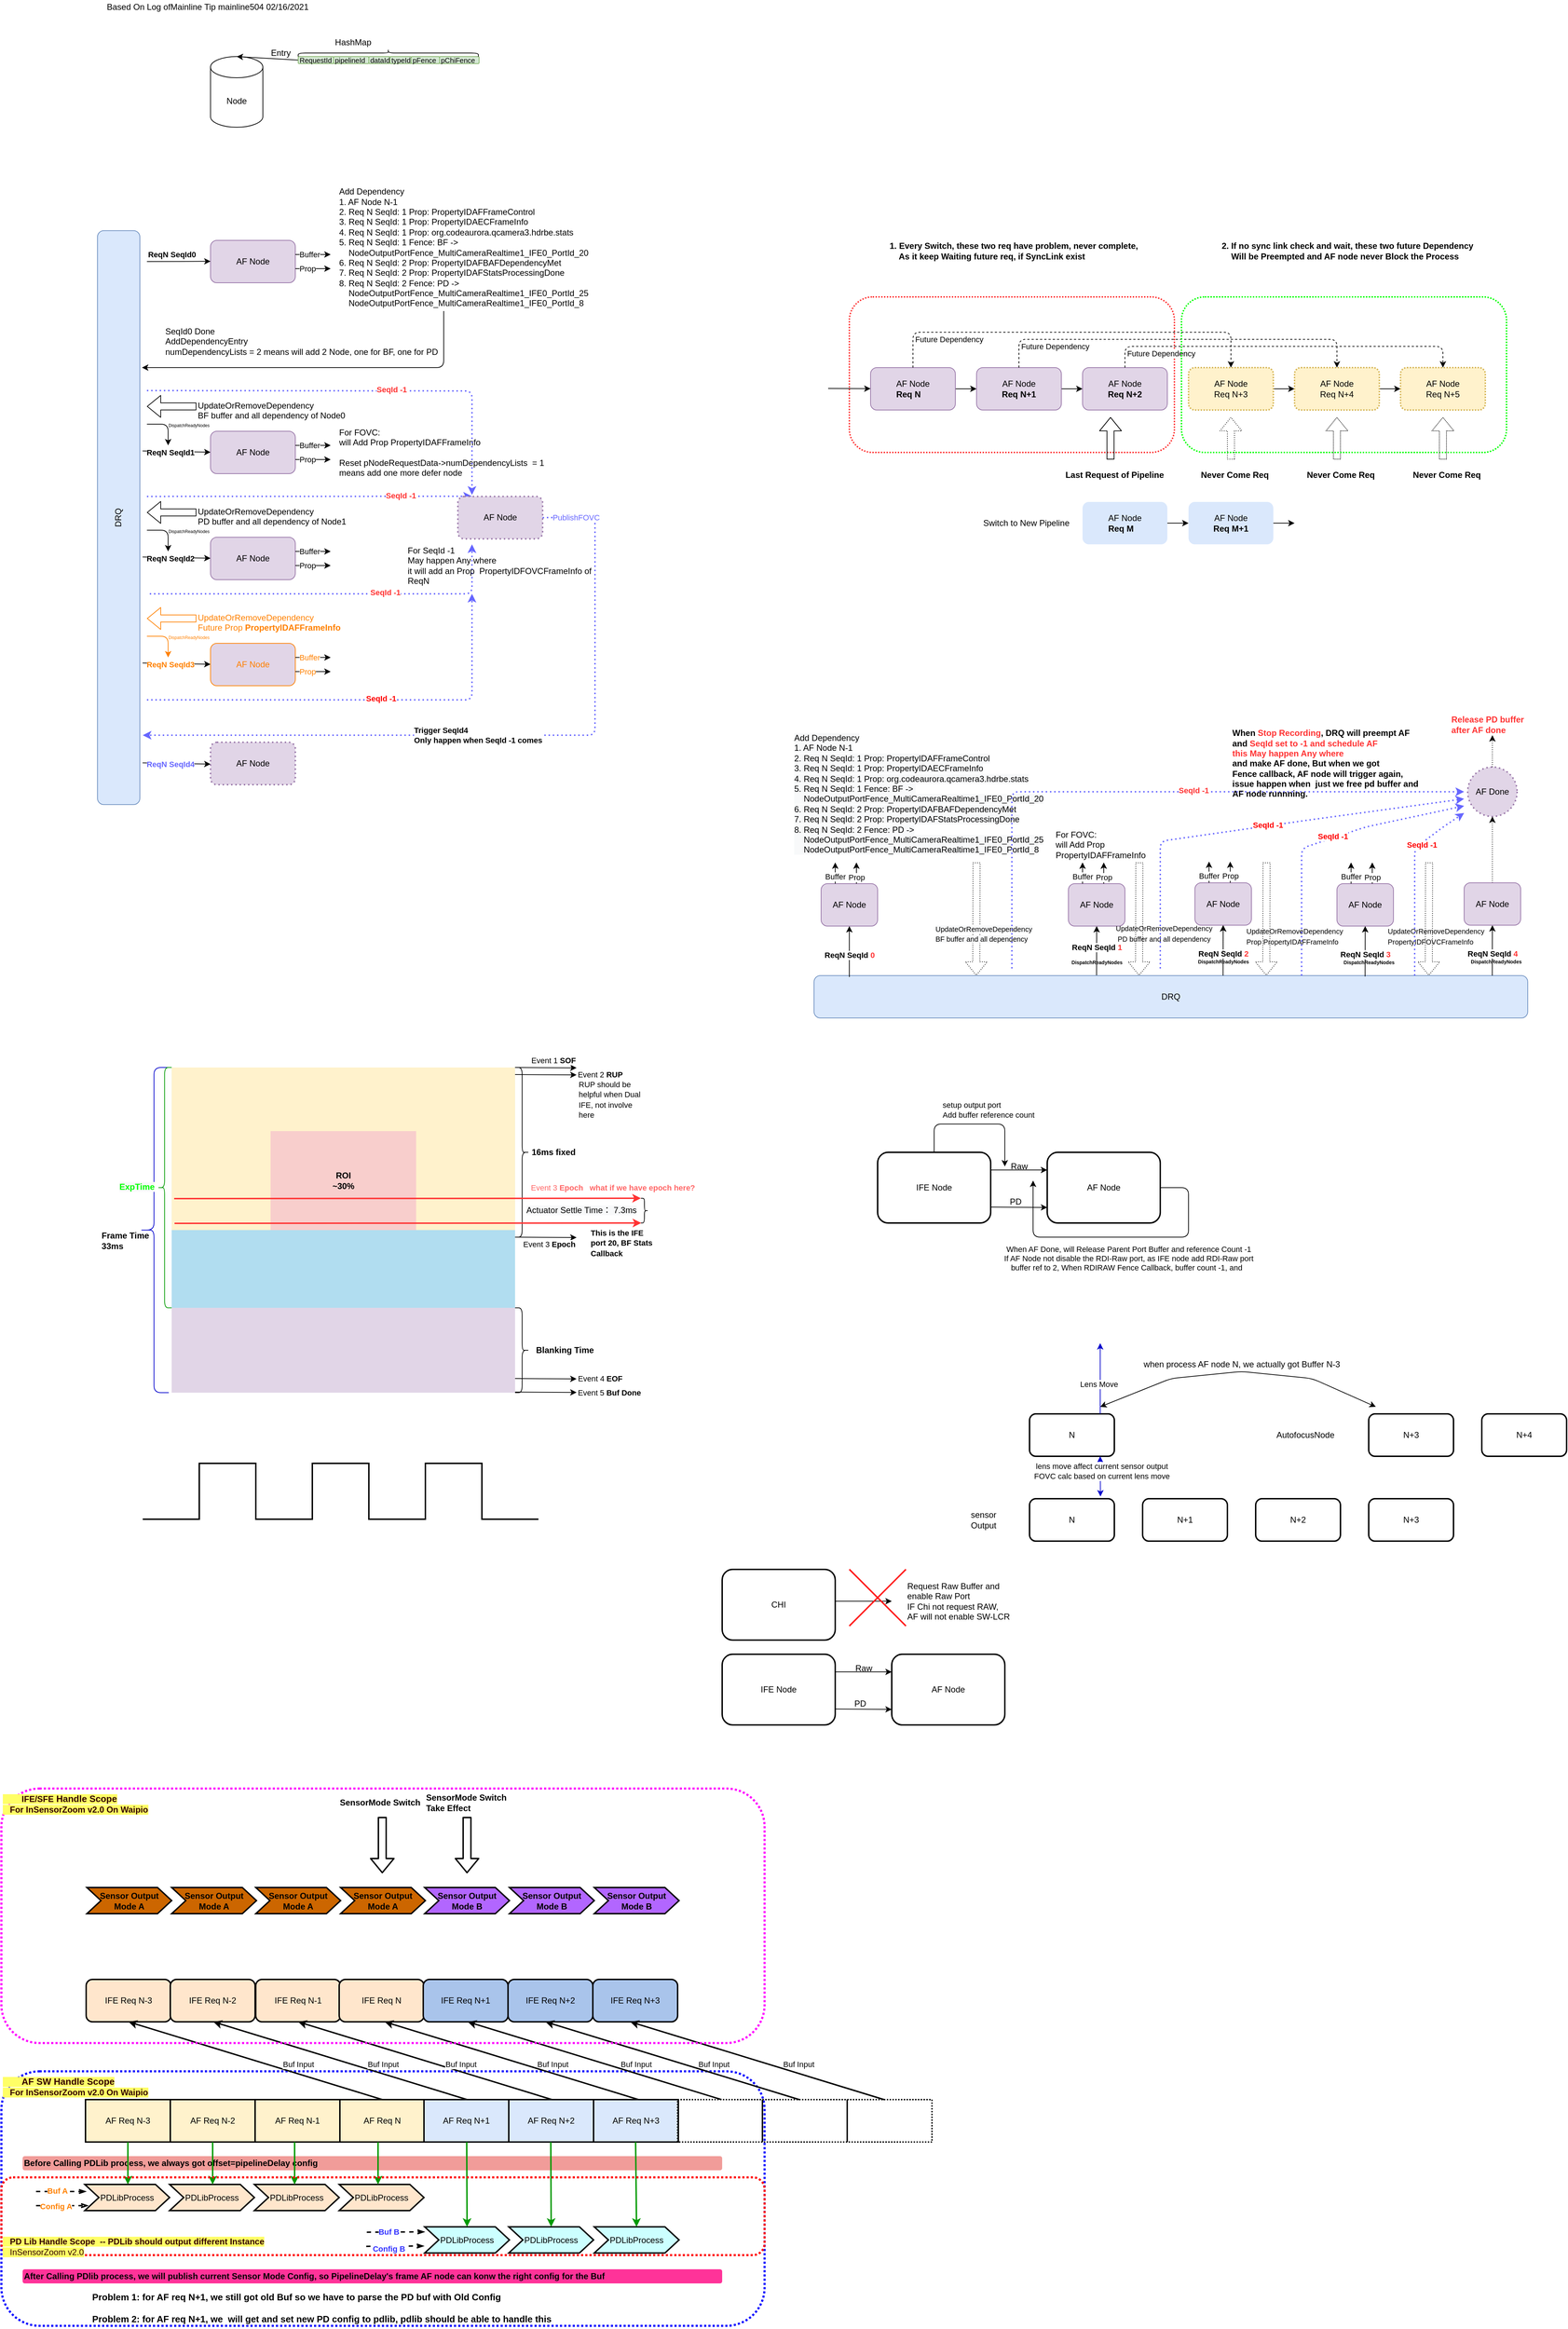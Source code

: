 <mxfile version="14.4.3" type="device" pages="2"><diagram id="n86uJEzqxR3xXGKQT2xR" name="AF"><mxGraphModel dx="1837" dy="579" grid="1" gridSize="10" guides="1" tooltips="1" connect="1" arrows="1" fold="1" page="1" pageScale="1" pageWidth="827" pageHeight="1169" math="0" shadow="0"><root><mxCell id="0"/><mxCell id="1" parent="0"/><mxCell id="QPjJ9--NdaCRZRyxkm1s-96" value="&lt;div&gt;&lt;b&gt;&lt;font color=&quot;#330000&quot; style=&quot;background-color: rgb(255 , 255 , 102)&quot;&gt;&amp;nbsp; &amp;nbsp; &amp;nbsp; &amp;nbsp; &lt;font style=&quot;font-size: 13px&quot;&gt;AF SW Handle Scope&lt;/font&gt;&lt;/font&gt;&lt;/b&gt;&lt;/div&gt;&lt;font color=&quot;#330000&quot; style=&quot;background-color: rgb(255 , 255 , 102)&quot;&gt;&lt;b&gt;&amp;nbsp; &amp;nbsp;For InSensorZoom v2.0 On Waipio&lt;/b&gt;&lt;br&gt;&lt;br&gt;&lt;br&gt;&lt;br&gt;&lt;br&gt;&lt;br&gt;&lt;br&gt;&lt;br&gt;&lt;br&gt;&lt;br&gt;&lt;br&gt;&lt;br&gt;&lt;br&gt;&lt;br&gt;&lt;br&gt;&lt;br&gt;&lt;br&gt;&lt;br&gt;&lt;br&gt;&lt;br&gt;&lt;br&gt;&lt;br&gt;&lt;br&gt;&lt;/font&gt;" style="rounded=1;whiteSpace=wrap;html=1;dashed=1;dashPattern=1 1;strokeWidth=3;fillColor=none;align=left;strokeColor=#0000FF;" parent="1" vertex="1"><mxGeometry x="-120" y="2940" width="1080" height="360" as="geometry"/></mxCell><mxCell id="QPjJ9--NdaCRZRyxkm1s-92" value="&lt;b&gt;Before Calling PDLib process, we always got offset=pipelineDelay config&lt;/b&gt;" style="rounded=1;whiteSpace=wrap;html=1;strokeWidth=2;fillColor=#F19C99;strokeColor=none;align=left;" parent="1" vertex="1"><mxGeometry x="-90" y="3060" width="990" height="20" as="geometry"/></mxCell><mxCell id="4QI_SJd8MM26RfoYmw5_-89" value="" style="shape=flexArrow;endArrow=classic;html=1;dashed=1;dashPattern=1 2;" parent="1" edge="1"><mxGeometry width="50" height="50" relative="1" as="geometry"><mxPoint x="1900.4" y="1230.0" as="sourcePoint"/><mxPoint x="1900" y="1390.0" as="targetPoint"/></mxGeometry></mxCell><mxCell id="4QI_SJd8MM26RfoYmw5_-37" value="" style="endArrow=classic;html=1;entryX=0.5;entryY=1;entryDx=0;entryDy=0;exitX=0.056;exitY=0.021;exitDx=0;exitDy=0;exitPerimeter=0;" parent="1" target="4QI_SJd8MM26RfoYmw5_-39" edge="1"><mxGeometry width="50" height="50" relative="1" as="geometry"><mxPoint x="1429.84" y="1391.26" as="sourcePoint"/><mxPoint x="1380" y="1249.66" as="targetPoint"/></mxGeometry></mxCell><mxCell id="4QI_SJd8MM26RfoYmw5_-38" value="ReqN SeqId &lt;font color=&quot;#ff3333&quot;&gt;1&lt;/font&gt;" style="edgeLabel;html=1;align=center;verticalAlign=middle;resizable=0;points=[];fontStyle=1" parent="4QI_SJd8MM26RfoYmw5_-37" vertex="1" connectable="0"><mxGeometry x="-0.485" y="-1" relative="1" as="geometry"><mxPoint x="-0.88" y="-22.89" as="offset"/></mxGeometry></mxCell><mxCell id="4QI_SJd8MM26RfoYmw5_-66" value="" style="shape=flexArrow;endArrow=classic;html=1;dashed=1;dashPattern=1 2;" parent="1" edge="1"><mxGeometry width="50" height="50" relative="1" as="geometry"><mxPoint x="1260" y="1230" as="sourcePoint"/><mxPoint x="1259.6" y="1390" as="targetPoint"/></mxGeometry></mxCell><mxCell id="GkLThAKIKPV68L9b5dDl-20" value="" style="rounded=1;whiteSpace=wrap;html=1;dashed=1;dashPattern=1 1;strokeWidth=2;fillColor=none;strokeColor=#FF3333;" parent="1" vertex="1"><mxGeometry x="1080" y="430" width="460" height="220" as="geometry"/></mxCell><mxCell id="SI-wk6xjFz16UZBo-t6u-1" value="DRQ" style="rounded=1;whiteSpace=wrap;html=1;rotation=-90;fillColor=#dae8fc;strokeColor=#6c8ebf;" parent="1" vertex="1"><mxGeometry x="-360" y="712.2" width="811.88" height="60" as="geometry"/></mxCell><mxCell id="SI-wk6xjFz16UZBo-t6u-2" value="AF Node" style="rounded=1;whiteSpace=wrap;html=1;fillColor=#e1d5e7;strokeColor=#9673a6;" parent="1" vertex="1"><mxGeometry x="175.93" y="350" width="120" height="60" as="geometry"/></mxCell><mxCell id="SI-wk6xjFz16UZBo-t6u-4" value="" style="endArrow=classic;html=1;" parent="1" edge="1"><mxGeometry width="50" height="50" relative="1" as="geometry"><mxPoint x="85.93" y="380" as="sourcePoint"/><mxPoint x="175.93" y="379.66" as="targetPoint"/></mxGeometry></mxCell><mxCell id="SI-wk6xjFz16UZBo-t6u-5" value="ReqN SeqId0" style="edgeLabel;html=1;align=center;verticalAlign=middle;resizable=0;points=[];fontStyle=1" parent="SI-wk6xjFz16UZBo-t6u-4" vertex="1" connectable="0"><mxGeometry x="-0.485" y="-1" relative="1" as="geometry"><mxPoint x="11.55" y="-10.91" as="offset"/></mxGeometry></mxCell><mxCell id="SI-wk6xjFz16UZBo-t6u-6" value="" style="endArrow=classic;html=1;" parent="1" edge="1"><mxGeometry width="50" height="50" relative="1" as="geometry"><mxPoint x="295.93" y="370" as="sourcePoint"/><mxPoint x="345.93" y="370" as="targetPoint"/></mxGeometry></mxCell><mxCell id="SI-wk6xjFz16UZBo-t6u-9" value="Buffer" style="edgeLabel;html=1;align=center;verticalAlign=middle;resizable=0;points=[];" parent="SI-wk6xjFz16UZBo-t6u-6" vertex="1" connectable="0"><mxGeometry x="-0.51" y="-3" relative="1" as="geometry"><mxPoint x="7.59" y="-3" as="offset"/></mxGeometry></mxCell><mxCell id="SI-wk6xjFz16UZBo-t6u-7" value="" style="endArrow=classic;html=1;" parent="1" edge="1"><mxGeometry width="50" height="50" relative="1" as="geometry"><mxPoint x="295.93" y="390" as="sourcePoint"/><mxPoint x="345.93" y="390" as="targetPoint"/></mxGeometry></mxCell><mxCell id="SI-wk6xjFz16UZBo-t6u-11" value="Prop" style="edgeLabel;html=1;align=center;verticalAlign=middle;resizable=0;points=[];" parent="SI-wk6xjFz16UZBo-t6u-7" vertex="1" connectable="0"><mxGeometry x="-0.317" relative="1" as="geometry"><mxPoint as="offset"/></mxGeometry></mxCell><mxCell id="SI-wk6xjFz16UZBo-t6u-8" value="Add Dependency&lt;br&gt;1. AF Node N-1&lt;br&gt;2. Req N SeqId: 1 Prop: PropertyIDAFFrameControl&lt;br&gt;3. Req N SeqId: 1 Prop: PropertyIDAECFrameInfo&lt;br&gt;4. Req N SeqId: 1 Prop: org.codeaurora.qcamera3.hdrbe.stats&lt;br&gt;5. Req N SeqId: 1 Fence: BF -&amp;gt;&amp;nbsp;&lt;br&gt;&amp;nbsp; &amp;nbsp; NodeOutputPortFence_MultiCameraRealtime1_IFE0_PortId_20&lt;br&gt;6. Req N SeqId: 2 Prop:&amp;nbsp;PropertyIDAFBAFDependencyMet&lt;br&gt;7. Req N SeqId: 2 Prop:&amp;nbsp;PropertyIDAFStatsProcessingDone&lt;br&gt;8. Req N SeqId: 2 Fence: PD -&amp;gt;&lt;br&gt;&amp;nbsp; &amp;nbsp; NodeOutputPortFence_MultiCameraRealtime1_IFE0_PortId_25&lt;br&gt;&amp;nbsp; &amp;nbsp; NodeOutputPortFence_MultiCameraRealtime1_IFE0_PortId_8" style="text;html=1;strokeColor=none;fillColor=none;align=left;verticalAlign=middle;whiteSpace=wrap;rounded=0;" parent="1" vertex="1"><mxGeometry x="355.93" y="350" width="364.07" height="20" as="geometry"/></mxCell><mxCell id="SI-wk6xjFz16UZBo-t6u-12" value="" style="endArrow=classic;html=1;" parent="1" edge="1"><mxGeometry width="50" height="50" relative="1" as="geometry"><mxPoint x="505.93" y="450" as="sourcePoint"/><mxPoint x="78.93" y="530" as="targetPoint"/><Array as="points"><mxPoint x="505.93" y="530"/></Array></mxGeometry></mxCell><mxCell id="SI-wk6xjFz16UZBo-t6u-13" value="SeqId0 Done&lt;br&gt;&lt;div&gt;&lt;span&gt;AddDependencyEntry&lt;br&gt;numDependencyLists = 2 means will add 2 Node, one for BF, one for PD&lt;br&gt;&lt;/span&gt;&lt;/div&gt;&lt;div&gt;&lt;span&gt;&amp;nbsp; &amp;nbsp;&amp;nbsp;&lt;/span&gt;&lt;/div&gt;" style="text;html=1;align=left;verticalAlign=middle;resizable=0;points=[];autosize=1;" parent="1" vertex="1"><mxGeometry x="109.93" y="470" width="400" height="60" as="geometry"/></mxCell><mxCell id="SI-wk6xjFz16UZBo-t6u-16" value="" style="endArrow=classic;html=1;exitX=0.936;exitY=1.064;exitDx=0;exitDy=0;exitPerimeter=0;" parent="1" edge="1"><mxGeometry width="50" height="50" relative="1" as="geometry"><mxPoint x="79.77" y="647.84" as="sourcePoint"/><mxPoint x="175.93" y="649.66" as="targetPoint"/></mxGeometry></mxCell><mxCell id="SI-wk6xjFz16UZBo-t6u-17" value="ReqN SeqId1" style="edgeLabel;html=1;align=center;verticalAlign=middle;resizable=0;points=[];fontStyle=1" parent="SI-wk6xjFz16UZBo-t6u-16" vertex="1" connectable="0"><mxGeometry x="-0.485" y="-1" relative="1" as="geometry"><mxPoint x="14.48" as="offset"/></mxGeometry></mxCell><mxCell id="SI-wk6xjFz16UZBo-t6u-18" value="AF Node" style="rounded=1;whiteSpace=wrap;html=1;fillColor=#e1d5e7;strokeColor=#9673a6;" parent="1" vertex="1"><mxGeometry x="175.93" y="620" width="120" height="60" as="geometry"/></mxCell><mxCell id="SI-wk6xjFz16UZBo-t6u-19" value="" style="endArrow=classic;html=1;" parent="1" edge="1"><mxGeometry width="50" height="50" relative="1" as="geometry"><mxPoint x="295.93" y="660" as="sourcePoint"/><mxPoint x="345.93" y="660" as="targetPoint"/></mxGeometry></mxCell><mxCell id="SI-wk6xjFz16UZBo-t6u-20" value="Prop" style="edgeLabel;html=1;align=center;verticalAlign=middle;resizable=0;points=[];" parent="SI-wk6xjFz16UZBo-t6u-19" vertex="1" connectable="0"><mxGeometry x="-0.317" relative="1" as="geometry"><mxPoint as="offset"/></mxGeometry></mxCell><mxCell id="SI-wk6xjFz16UZBo-t6u-21" value="" style="endArrow=classic;html=1;" parent="1" edge="1"><mxGeometry width="50" height="50" relative="1" as="geometry"><mxPoint x="295.93" y="640" as="sourcePoint"/><mxPoint x="345.93" y="640" as="targetPoint"/></mxGeometry></mxCell><mxCell id="SI-wk6xjFz16UZBo-t6u-22" value="Buffer" style="edgeLabel;html=1;align=center;verticalAlign=middle;resizable=0;points=[];" parent="SI-wk6xjFz16UZBo-t6u-21" vertex="1" connectable="0"><mxGeometry x="-0.51" y="-3" relative="1" as="geometry"><mxPoint x="7.59" y="-3" as="offset"/></mxGeometry></mxCell><mxCell id="SI-wk6xjFz16UZBo-t6u-23" value="" style="shape=flexArrow;endArrow=classic;html=1;" parent="1" edge="1"><mxGeometry width="50" height="50" relative="1" as="geometry"><mxPoint x="155.93" y="584.83" as="sourcePoint"/><mxPoint x="85.93" y="584.83" as="targetPoint"/></mxGeometry></mxCell><mxCell id="SI-wk6xjFz16UZBo-t6u-24" value="UpdateOrRemoveDependency&lt;br&gt;BF buffer and all dependency of Node0&amp;nbsp;" style="text;whiteSpace=wrap;html=1;" parent="1" vertex="1"><mxGeometry x="155.93" y="570" width="420" height="30" as="geometry"/></mxCell><mxCell id="SI-wk6xjFz16UZBo-t6u-25" value="" style="endArrow=classic;html=1;" parent="1" edge="1"><mxGeometry width="50" height="50" relative="1" as="geometry"><mxPoint x="85.93" y="610" as="sourcePoint"/><mxPoint x="115.93" y="640" as="targetPoint"/><Array as="points"><mxPoint x="115.93" y="610"/></Array></mxGeometry></mxCell><mxCell id="SI-wk6xjFz16UZBo-t6u-26" value="&lt;font style=&quot;font-size: 6px&quot;&gt;DispatchReadyNodes&lt;/font&gt;" style="text;html=1;align=center;verticalAlign=middle;resizable=0;points=[];autosize=1;" parent="1" vertex="1"><mxGeometry x="109.93" y="600" width="70" height="20" as="geometry"/></mxCell><mxCell id="SI-wk6xjFz16UZBo-t6u-27" value="" style="endArrow=classic;html=1;exitX=0.936;exitY=1.064;exitDx=0;exitDy=0;exitPerimeter=0;" parent="1" edge="1"><mxGeometry width="50" height="50" relative="1" as="geometry"><mxPoint x="79.77" y="797.84" as="sourcePoint"/><mxPoint x="175.93" y="799.66" as="targetPoint"/></mxGeometry></mxCell><mxCell id="SI-wk6xjFz16UZBo-t6u-28" value="ReqN SeqId2" style="edgeLabel;html=1;align=center;verticalAlign=middle;resizable=0;points=[];fontStyle=1" parent="SI-wk6xjFz16UZBo-t6u-27" vertex="1" connectable="0"><mxGeometry x="-0.485" y="-1" relative="1" as="geometry"><mxPoint x="14.48" as="offset"/></mxGeometry></mxCell><mxCell id="SI-wk6xjFz16UZBo-t6u-29" value="AF Node" style="rounded=1;whiteSpace=wrap;html=1;fillColor=#e1d5e7;strokeColor=#9673a6;" parent="1" vertex="1"><mxGeometry x="175.93" y="770" width="120" height="60" as="geometry"/></mxCell><mxCell id="SI-wk6xjFz16UZBo-t6u-30" value="" style="endArrow=classic;html=1;" parent="1" edge="1"><mxGeometry width="50" height="50" relative="1" as="geometry"><mxPoint x="295.93" y="810" as="sourcePoint"/><mxPoint x="345.93" y="810" as="targetPoint"/></mxGeometry></mxCell><mxCell id="SI-wk6xjFz16UZBo-t6u-31" value="Prop" style="edgeLabel;html=1;align=center;verticalAlign=middle;resizable=0;points=[];" parent="SI-wk6xjFz16UZBo-t6u-30" vertex="1" connectable="0"><mxGeometry x="-0.317" relative="1" as="geometry"><mxPoint as="offset"/></mxGeometry></mxCell><mxCell id="SI-wk6xjFz16UZBo-t6u-32" value="" style="endArrow=classic;html=1;" parent="1" edge="1"><mxGeometry width="50" height="50" relative="1" as="geometry"><mxPoint x="295.93" y="790" as="sourcePoint"/><mxPoint x="345.93" y="790" as="targetPoint"/></mxGeometry></mxCell><mxCell id="SI-wk6xjFz16UZBo-t6u-33" value="Buffer" style="edgeLabel;html=1;align=center;verticalAlign=middle;resizable=0;points=[];" parent="SI-wk6xjFz16UZBo-t6u-32" vertex="1" connectable="0"><mxGeometry x="-0.51" y="-3" relative="1" as="geometry"><mxPoint x="7.59" y="-3" as="offset"/></mxGeometry></mxCell><mxCell id="SI-wk6xjFz16UZBo-t6u-34" value="" style="shape=flexArrow;endArrow=classic;html=1;" parent="1" edge="1"><mxGeometry width="50" height="50" relative="1" as="geometry"><mxPoint x="155.93" y="734.83" as="sourcePoint"/><mxPoint x="85.93" y="734.83" as="targetPoint"/></mxGeometry></mxCell><mxCell id="SI-wk6xjFz16UZBo-t6u-35" value="UpdateOrRemoveDependency&lt;br&gt;PD buffer and all dependency of Node1" style="text;whiteSpace=wrap;html=1;" parent="1" vertex="1"><mxGeometry x="155.93" y="720" width="420" height="30" as="geometry"/></mxCell><mxCell id="SI-wk6xjFz16UZBo-t6u-36" value="" style="endArrow=classic;html=1;" parent="1" edge="1"><mxGeometry width="50" height="50" relative="1" as="geometry"><mxPoint x="85.93" y="760" as="sourcePoint"/><mxPoint x="115.93" y="790" as="targetPoint"/><Array as="points"><mxPoint x="115.93" y="760"/></Array></mxGeometry></mxCell><mxCell id="SI-wk6xjFz16UZBo-t6u-37" value="&lt;font style=&quot;font-size: 6px&quot;&gt;DispatchReadyNodes&lt;/font&gt;" style="text;html=1;align=center;verticalAlign=middle;resizable=0;points=[];autosize=1;" parent="1" vertex="1"><mxGeometry x="109.93" y="750" width="70" height="20" as="geometry"/></mxCell><mxCell id="SI-wk6xjFz16UZBo-t6u-39" value="For FOVC:&lt;br&gt;will Add Prop&amp;nbsp;PropertyIDAFFrameInfo&lt;br&gt;&lt;br&gt;Reset&amp;nbsp;pNodeRequestData-&amp;gt;numDependencyLists&amp;nbsp; = 1 &lt;br&gt;means add one more defer node" style="text;html=1;strokeColor=none;fillColor=none;align=left;verticalAlign=middle;whiteSpace=wrap;rounded=0;" parent="1" vertex="1"><mxGeometry x="355.93" y="640" width="360" height="20" as="geometry"/></mxCell><mxCell id="SI-wk6xjFz16UZBo-t6u-40" value="" style="endArrow=classic;html=1;exitX=0.936;exitY=1.064;exitDx=0;exitDy=0;exitPerimeter=0;fontColor=#FF8000;" parent="1" edge="1"><mxGeometry width="50" height="50" relative="1" as="geometry"><mxPoint x="79.77" y="947.84" as="sourcePoint"/><mxPoint x="175.93" y="949.66" as="targetPoint"/></mxGeometry></mxCell><mxCell id="SI-wk6xjFz16UZBo-t6u-41" value="ReqN SeqId3" style="edgeLabel;html=1;align=center;verticalAlign=middle;resizable=0;points=[];fontStyle=1;fontColor=#FF8000;" parent="SI-wk6xjFz16UZBo-t6u-40" vertex="1" connectable="0"><mxGeometry x="-0.485" y="-1" relative="1" as="geometry"><mxPoint x="14.48" as="offset"/></mxGeometry></mxCell><mxCell id="SI-wk6xjFz16UZBo-t6u-42" value="AF Node" style="rounded=1;whiteSpace=wrap;html=1;fillColor=#e1d5e7;fontColor=#FF8000;strokeColor=#FF8000;" parent="1" vertex="1"><mxGeometry x="175.93" y="920" width="120" height="60" as="geometry"/></mxCell><mxCell id="SI-wk6xjFz16UZBo-t6u-43" value="" style="endArrow=classic;html=1;fontColor=#FF8000;" parent="1" edge="1"><mxGeometry width="50" height="50" relative="1" as="geometry"><mxPoint x="295.93" y="960" as="sourcePoint"/><mxPoint x="345.93" y="960" as="targetPoint"/></mxGeometry></mxCell><mxCell id="SI-wk6xjFz16UZBo-t6u-44" value="Prop" style="edgeLabel;html=1;align=center;verticalAlign=middle;resizable=0;points=[];fontColor=#FF8000;" parent="SI-wk6xjFz16UZBo-t6u-43" vertex="1" connectable="0"><mxGeometry x="-0.317" relative="1" as="geometry"><mxPoint as="offset"/></mxGeometry></mxCell><mxCell id="SI-wk6xjFz16UZBo-t6u-45" value="" style="endArrow=classic;html=1;fontColor=#FF8000;" parent="1" edge="1"><mxGeometry width="50" height="50" relative="1" as="geometry"><mxPoint x="295.93" y="940" as="sourcePoint"/><mxPoint x="345.93" y="940" as="targetPoint"/></mxGeometry></mxCell><mxCell id="SI-wk6xjFz16UZBo-t6u-46" value="Buffer" style="edgeLabel;html=1;align=center;verticalAlign=middle;resizable=0;points=[];fontColor=#FF8000;" parent="SI-wk6xjFz16UZBo-t6u-45" vertex="1" connectable="0"><mxGeometry x="-0.51" y="-3" relative="1" as="geometry"><mxPoint x="7.59" y="-3" as="offset"/></mxGeometry></mxCell><mxCell id="SI-wk6xjFz16UZBo-t6u-47" value="" style="shape=flexArrow;endArrow=classic;html=1;fontColor=#FF8000;strokeColor=#FF8000;" parent="1" edge="1"><mxGeometry width="50" height="50" relative="1" as="geometry"><mxPoint x="155.93" y="884.83" as="sourcePoint"/><mxPoint x="85.93" y="884.83" as="targetPoint"/></mxGeometry></mxCell><mxCell id="SI-wk6xjFz16UZBo-t6u-48" value="UpdateOrRemoveDependency&lt;br&gt;Future Prop&lt;b&gt;&amp;nbsp;PropertyIDAFFrameInfo&lt;/b&gt;" style="text;whiteSpace=wrap;html=1;fontColor=#FF8000;" parent="1" vertex="1"><mxGeometry x="155.93" y="870" width="420" height="30" as="geometry"/></mxCell><mxCell id="SI-wk6xjFz16UZBo-t6u-49" value="" style="endArrow=classic;html=1;fontColor=#FF8000;strokeColor=#FF8000;" parent="1" edge="1"><mxGeometry width="50" height="50" relative="1" as="geometry"><mxPoint x="85.93" y="910" as="sourcePoint"/><mxPoint x="115.93" y="940" as="targetPoint"/><Array as="points"><mxPoint x="115.93" y="910"/></Array></mxGeometry></mxCell><mxCell id="SI-wk6xjFz16UZBo-t6u-50" value="&lt;font style=&quot;font-size: 6px&quot;&gt;DispatchReadyNodes&lt;/font&gt;" style="text;html=1;align=center;verticalAlign=middle;resizable=0;points=[];autosize=1;fontColor=#FF8000;" parent="1" vertex="1"><mxGeometry x="109.93" y="900" width="70" height="20" as="geometry"/></mxCell><mxCell id="SI-wk6xjFz16UZBo-t6u-52" value="" style="endArrow=classic;html=1;strokeWidth=2;strokeColor=#6666FF;dashed=1;dashPattern=1 2;" parent="1" edge="1"><mxGeometry width="50" height="50" relative="1" as="geometry"><mxPoint x="89.93" y="850" as="sourcePoint"/><mxPoint x="545.93" y="780" as="targetPoint"/><Array as="points"><mxPoint x="545.93" y="850"/></Array></mxGeometry></mxCell><mxCell id="SI-wk6xjFz16UZBo-t6u-63" value="&lt;font color=&quot;#ff3333&quot;&gt;SeqId -1&lt;/font&gt;" style="edgeLabel;html=1;align=center;verticalAlign=middle;resizable=0;points=[];fontStyle=1" parent="SI-wk6xjFz16UZBo-t6u-52" vertex="1" connectable="0"><mxGeometry x="0.267" y="2" relative="1" as="geometry"><mxPoint as="offset"/></mxGeometry></mxCell><mxCell id="SI-wk6xjFz16UZBo-t6u-54" value="" style="endArrow=classic;html=1;strokeWidth=2;strokeColor=#6666FF;dashed=1;dashPattern=1 2;" parent="1" edge="1"><mxGeometry width="50" height="50" relative="1" as="geometry"><mxPoint x="85.93" y="1000" as="sourcePoint"/><mxPoint x="545.93" y="850" as="targetPoint"/><Array as="points"><mxPoint x="545.93" y="1000"/></Array></mxGeometry></mxCell><mxCell id="SI-wk6xjFz16UZBo-t6u-64" value="&lt;font color=&quot;#ff0000&quot;&gt;SeqId -1&lt;/font&gt;" style="edgeLabel;html=1;align=center;verticalAlign=middle;resizable=0;points=[];fontStyle=1" parent="SI-wk6xjFz16UZBo-t6u-54" vertex="1" connectable="0"><mxGeometry x="0.086" y="2" relative="1" as="geometry"><mxPoint as="offset"/></mxGeometry></mxCell><mxCell id="SI-wk6xjFz16UZBo-t6u-55" value="" style="endArrow=classic;html=1;strokeWidth=2;strokeColor=#6666FF;dashed=1;dashPattern=1 2;" parent="1" edge="1"><mxGeometry width="50" height="50" relative="1" as="geometry"><mxPoint x="85.93" y="712.2" as="sourcePoint"/><mxPoint x="545.93" y="712" as="targetPoint"/></mxGeometry></mxCell><mxCell id="SI-wk6xjFz16UZBo-t6u-61" value="&lt;font color=&quot;#ff3333&quot;&gt;SeqId -1&lt;/font&gt;" style="edgeLabel;html=1;align=center;verticalAlign=middle;resizable=0;points=[];fontStyle=1" parent="SI-wk6xjFz16UZBo-t6u-55" vertex="1" connectable="0"><mxGeometry x="0.559" y="1" relative="1" as="geometry"><mxPoint as="offset"/></mxGeometry></mxCell><mxCell id="SI-wk6xjFz16UZBo-t6u-56" value="" style="endArrow=classic;html=1;strokeWidth=2;strokeColor=#6666FF;dashed=1;dashPattern=1 2;" parent="1" edge="1"><mxGeometry width="50" height="50" relative="1" as="geometry"><mxPoint x="85.93" y="562.5" as="sourcePoint"/><mxPoint x="545.93" y="710" as="targetPoint"/><Array as="points"><mxPoint x="545.93" y="563"/></Array></mxGeometry></mxCell><mxCell id="SI-wk6xjFz16UZBo-t6u-57" value="&lt;b&gt;&lt;font color=&quot;#ff3333&quot;&gt;SeqId -1&lt;/font&gt;&lt;/b&gt;" style="edgeLabel;html=1;align=center;verticalAlign=middle;resizable=0;points=[];" parent="SI-wk6xjFz16UZBo-t6u-56" vertex="1" connectable="0"><mxGeometry x="0.142" y="2" relative="1" as="geometry"><mxPoint x="-1" as="offset"/></mxGeometry></mxCell><mxCell id="SI-wk6xjFz16UZBo-t6u-65" value="AF Node" style="rounded=1;whiteSpace=wrap;html=1;fillColor=#e1d5e7;dashed=1;dashPattern=1 2;strokeWidth=2;strokeColor=#9673a6;" parent="1" vertex="1"><mxGeometry x="525.93" y="712.2" width="120" height="60" as="geometry"/></mxCell><mxCell id="SI-wk6xjFz16UZBo-t6u-66" value="For SeqId -1&lt;br&gt;May happen Any where&lt;br&gt;it will add an Prop&amp;nbsp;&amp;nbsp;PropertyIDFOVCFrameInfo of&lt;br&gt;ReqN" style="text;html=1;strokeColor=none;fillColor=none;align=left;verticalAlign=middle;whiteSpace=wrap;rounded=0;dashed=1;dashPattern=1 2;" parent="1" vertex="1"><mxGeometry x="452.93" y="800" width="270" height="20" as="geometry"/></mxCell><mxCell id="SI-wk6xjFz16UZBo-t6u-67" value="Based On Log ofMainline Tip mainline504 02/16/2021" style="text;html=1;strokeColor=none;fillColor=none;align=center;verticalAlign=middle;whiteSpace=wrap;rounded=0;dashed=1;dashPattern=1 2;" parent="1" vertex="1"><mxGeometry x="10" y="10" width="324" height="20" as="geometry"/></mxCell><mxCell id="XafRzXH5r0aC7H4Jmaqe-1" value="AF Node" style="rounded=1;whiteSpace=wrap;html=1;fillColor=#e1d5e7;dashed=1;dashPattern=1 2;strokeWidth=2;strokeColor=#9673a6;" parent="1" vertex="1"><mxGeometry x="175.93" y="1060" width="120" height="60" as="geometry"/></mxCell><mxCell id="XafRzXH5r0aC7H4Jmaqe-5" value="" style="endArrow=classic;html=1;exitX=0.936;exitY=1.064;exitDx=0;exitDy=0;exitPerimeter=0;" parent="1" edge="1"><mxGeometry width="50" height="50" relative="1" as="geometry"><mxPoint x="79.77" y="1089.09" as="sourcePoint"/><mxPoint x="175.93" y="1090.91" as="targetPoint"/></mxGeometry></mxCell><mxCell id="XafRzXH5r0aC7H4Jmaqe-6" value="ReqN SeqId4" style="edgeLabel;html=1;align=center;verticalAlign=middle;resizable=0;points=[];fontStyle=1;fontColor=#6666FF;" parent="XafRzXH5r0aC7H4Jmaqe-5" vertex="1" connectable="0"><mxGeometry x="-0.485" y="-1" relative="1" as="geometry"><mxPoint x="14.48" as="offset"/></mxGeometry></mxCell><mxCell id="XafRzXH5r0aC7H4Jmaqe-7" value="" style="endArrow=classic;html=1;fontColor=#6666FF;exitX=1;exitY=0.5;exitDx=0;exitDy=0;dashed=1;dashPattern=1 2;strokeColor=#6666FF;strokeWidth=2;" parent="1" source="SI-wk6xjFz16UZBo-t6u-65" edge="1"><mxGeometry width="50" height="50" relative="1" as="geometry"><mxPoint x="680" y="1040" as="sourcePoint"/><mxPoint x="80" y="1050" as="targetPoint"/><Array as="points"><mxPoint x="720" y="742"/><mxPoint x="720" y="1050"/></Array></mxGeometry></mxCell><mxCell id="XafRzXH5r0aC7H4Jmaqe-11" value="PublishFOVC" style="edgeLabel;html=1;align=center;verticalAlign=middle;resizable=0;points=[];fontColor=#6666FF;" parent="XafRzXH5r0aC7H4Jmaqe-7" vertex="1" connectable="0"><mxGeometry x="-0.909" relative="1" as="geometry"><mxPoint as="offset"/></mxGeometry></mxCell><mxCell id="XafRzXH5r0aC7H4Jmaqe-12" value="&lt;font color=&quot;#000000&quot;&gt;Trigger SeqId4&lt;br&gt;&lt;/font&gt;&lt;div&gt;&lt;font color=&quot;#000000&quot;&gt;Only happen when SeqId -1 comes&lt;/font&gt;&lt;/div&gt;" style="edgeLabel;html=1;align=left;verticalAlign=middle;resizable=0;points=[];fontColor=#6666FF;fontStyle=1" parent="XafRzXH5r0aC7H4Jmaqe-7" vertex="1" connectable="0"><mxGeometry x="0.253" relative="1" as="geometry"><mxPoint as="offset"/></mxGeometry></mxCell><mxCell id="QCF4238ylkLHSihV2SWU-1" value="Node" style="shape=cylinder3;whiteSpace=wrap;html=1;boundedLbl=1;backgroundOutline=1;size=15;" parent="1" vertex="1"><mxGeometry x="175.93" y="90" width="74.07" height="100" as="geometry"/></mxCell><mxCell id="QCF4238ylkLHSihV2SWU-2" value="" style="endArrow=classic;html=1;entryX=0.5;entryY=0;entryDx=0;entryDy=0;entryPerimeter=0;exitX=0;exitY=0.5;exitDx=0;exitDy=0;" parent="1" source="QCF4238ylkLHSihV2SWU-7" target="QCF4238ylkLHSihV2SWU-1" edge="1"><mxGeometry width="50" height="50" relative="1" as="geometry"><mxPoint x="300" y="100" as="sourcePoint"/><mxPoint x="470" y="130" as="targetPoint"/><Array as="points"/></mxGeometry></mxCell><mxCell id="QCF4238ylkLHSihV2SWU-14" value="" style="group" parent="1" vertex="1" connectable="0"><mxGeometry x="300" y="90" width="256" height="10" as="geometry"/></mxCell><mxCell id="QCF4238ylkLHSihV2SWU-7" value="&lt;font style=&quot;font-size: 10px&quot;&gt;RequestId&lt;/font&gt;" style="rounded=1;whiteSpace=wrap;html=1;fillColor=#d5e8d4;strokeColor=#82b366;align=left;" parent="QCF4238ylkLHSihV2SWU-14" vertex="1"><mxGeometry width="50" height="10" as="geometry"/></mxCell><mxCell id="QCF4238ylkLHSihV2SWU-9" value="&lt;font style=&quot;font-size: 10px&quot;&gt;pipelineId&lt;/font&gt;" style="rounded=1;whiteSpace=wrap;html=1;fillColor=#d5e8d4;strokeColor=#82b366;align=left;" parent="QCF4238ylkLHSihV2SWU-14" vertex="1"><mxGeometry x="50" width="50" height="10" as="geometry"/></mxCell><mxCell id="QCF4238ylkLHSihV2SWU-10" value="&lt;font style=&quot;font-size: 10px&quot;&gt;dataId&lt;/font&gt;" style="rounded=1;whiteSpace=wrap;html=1;fillColor=#d5e8d4;strokeColor=#82b366;align=left;" parent="QCF4238ylkLHSihV2SWU-14" vertex="1"><mxGeometry x="100" width="30" height="10" as="geometry"/></mxCell><mxCell id="QCF4238ylkLHSihV2SWU-11" value="&lt;font style=&quot;font-size: 10px&quot;&gt;typeId&lt;/font&gt;" style="rounded=1;whiteSpace=wrap;html=1;fillColor=#d5e8d4;strokeColor=#82b366;align=left;" parent="QCF4238ylkLHSihV2SWU-14" vertex="1"><mxGeometry x="130" width="30" height="10" as="geometry"/></mxCell><mxCell id="QCF4238ylkLHSihV2SWU-12" value="&lt;font style=&quot;font-size: 10px&quot;&gt;pFence&lt;/font&gt;" style="rounded=1;whiteSpace=wrap;html=1;fillColor=#d5e8d4;strokeColor=#82b366;align=left;" parent="QCF4238ylkLHSihV2SWU-14" vertex="1"><mxGeometry x="160" width="40" height="10" as="geometry"/></mxCell><mxCell id="QCF4238ylkLHSihV2SWU-13" value="&lt;font style=&quot;font-size: 10px&quot;&gt;pChiFence&lt;/font&gt;" style="rounded=1;whiteSpace=wrap;html=1;fillColor=#d5e8d4;strokeColor=#82b366;align=left;" parent="QCF4238ylkLHSihV2SWU-14" vertex="1"><mxGeometry x="200" width="56" height="10" as="geometry"/></mxCell><mxCell id="QCF4238ylkLHSihV2SWU-16" value="" style="shape=curlyBracket;whiteSpace=wrap;html=1;rounded=1;fillColor=#ffffff;rotation=90;" parent="1" vertex="1"><mxGeometry x="422.5" y="-42.5" width="10" height="255" as="geometry"/></mxCell><mxCell id="QCF4238ylkLHSihV2SWU-17" value="HashMap&amp;nbsp;" style="text;html=1;align=center;verticalAlign=middle;resizable=0;points=[];autosize=1;" parent="1" vertex="1"><mxGeometry x="344" y="60" width="70" height="20" as="geometry"/></mxCell><mxCell id="QCF4238ylkLHSihV2SWU-18" value="Entry" style="text;html=1;align=center;verticalAlign=middle;resizable=0;points=[];autosize=1;" parent="1" vertex="1"><mxGeometry x="255" y="75" width="40" height="20" as="geometry"/></mxCell><mxCell id="GkLThAKIKPV68L9b5dDl-5" value="" style="edgeStyle=orthogonalEdgeStyle;rounded=0;orthogonalLoop=1;jettySize=auto;html=1;" parent="1" source="GkLThAKIKPV68L9b5dDl-1" target="GkLThAKIKPV68L9b5dDl-2" edge="1"><mxGeometry relative="1" as="geometry"/></mxCell><mxCell id="GkLThAKIKPV68L9b5dDl-1" value="AF Node&lt;br&gt;&lt;div style=&quot;text-align: left&quot;&gt;&lt;span&gt;&lt;b&gt;Req N&lt;/b&gt;&lt;/span&gt;&lt;/div&gt;" style="rounded=1;whiteSpace=wrap;html=1;fillColor=#e1d5e7;strokeColor=#9673a6;" parent="1" vertex="1"><mxGeometry x="1110" y="530" width="120" height="60" as="geometry"/></mxCell><mxCell id="4QI_SJd8MM26RfoYmw5_-2" value="" style="edgeStyle=orthogonalEdgeStyle;rounded=0;orthogonalLoop=1;jettySize=auto;html=1;" parent="1" source="GkLThAKIKPV68L9b5dDl-2" target="4QI_SJd8MM26RfoYmw5_-1" edge="1"><mxGeometry relative="1" as="geometry"/></mxCell><mxCell id="GkLThAKIKPV68L9b5dDl-2" value="AF Node&lt;br&gt;&lt;div style=&quot;text-align: left&quot;&gt;&lt;b&gt;Req N+1&lt;/b&gt;&lt;/div&gt;" style="rounded=1;whiteSpace=wrap;html=1;fillColor=#e1d5e7;strokeColor=#9673a6;" parent="1" vertex="1"><mxGeometry x="1260" y="530" width="120" height="60" as="geometry"/></mxCell><mxCell id="GkLThAKIKPV68L9b5dDl-7" value="" style="edgeStyle=orthogonalEdgeStyle;rounded=0;orthogonalLoop=1;jettySize=auto;html=1;" parent="1" source="GkLThAKIKPV68L9b5dDl-3" target="GkLThAKIKPV68L9b5dDl-4" edge="1"><mxGeometry relative="1" as="geometry"/></mxCell><mxCell id="GkLThAKIKPV68L9b5dDl-3" value="AF Node&lt;br&gt;Req N+3" style="rounded=1;whiteSpace=wrap;html=1;fillColor=#fff2cc;strokeColor=#d6b656;dashed=1;dashPattern=1 1;strokeWidth=2;" parent="1" vertex="1"><mxGeometry x="1560" y="530" width="120" height="60" as="geometry"/></mxCell><mxCell id="4QI_SJd8MM26RfoYmw5_-4" value="" style="edgeStyle=orthogonalEdgeStyle;rounded=0;orthogonalLoop=1;jettySize=auto;html=1;" parent="1" source="GkLThAKIKPV68L9b5dDl-4" target="4QI_SJd8MM26RfoYmw5_-3" edge="1"><mxGeometry relative="1" as="geometry"/></mxCell><mxCell id="GkLThAKIKPV68L9b5dDl-4" value="AF Node&lt;br&gt;Req N+4" style="rounded=1;whiteSpace=wrap;html=1;fillColor=#fff2cc;strokeColor=#d6b656;dashed=1;dashPattern=1 1;strokeWidth=2;" parent="1" vertex="1"><mxGeometry x="1710" y="530" width="120" height="60" as="geometry"/></mxCell><mxCell id="GkLThAKIKPV68L9b5dDl-9" value="" style="endArrow=classic;html=1;" parent="1" edge="1"><mxGeometry width="50" height="50" relative="1" as="geometry"><mxPoint x="1050" y="559.5" as="sourcePoint"/><mxPoint x="1110" y="559.79" as="targetPoint"/></mxGeometry></mxCell><mxCell id="GkLThAKIKPV68L9b5dDl-10" value="" style="shape=flexArrow;endArrow=classic;html=1;" parent="1" edge="1"><mxGeometry width="50" height="50" relative="1" as="geometry"><mxPoint x="1449.58" y="660" as="sourcePoint"/><mxPoint x="1449.58" y="600" as="targetPoint"/></mxGeometry></mxCell><mxCell id="GkLThAKIKPV68L9b5dDl-11" value="Last Request of Pipeline" style="text;html=1;align=center;verticalAlign=middle;resizable=0;points=[];autosize=1;fontStyle=1" parent="1" vertex="1"><mxGeometry x="1380" y="672.2" width="150" height="20" as="geometry"/></mxCell><mxCell id="GkLThAKIKPV68L9b5dDl-12" value="" style="shape=flexArrow;endArrow=classic;html=1;dashed=1;dashPattern=1 2;strokeWidth=1;fontStyle=0" parent="1" edge="1"><mxGeometry width="50" height="50" relative="1" as="geometry"><mxPoint x="1620" y="660" as="sourcePoint"/><mxPoint x="1620" y="600" as="targetPoint"/></mxGeometry></mxCell><mxCell id="GkLThAKIKPV68L9b5dDl-13" value="" style="shape=flexArrow;endArrow=classic;html=1;dashed=1;dashPattern=1 1;" parent="1" edge="1"><mxGeometry width="50" height="50" relative="1" as="geometry"><mxPoint x="1770" y="660" as="sourcePoint"/><mxPoint x="1770" y="600" as="targetPoint"/></mxGeometry></mxCell><mxCell id="GkLThAKIKPV68L9b5dDl-14" value="Never Come Req" style="text;html=1;align=center;verticalAlign=middle;resizable=0;points=[];autosize=1;fontStyle=1" parent="1" vertex="1"><mxGeometry x="1570" y="672.2" width="110" height="20" as="geometry"/></mxCell><mxCell id="GkLThAKIKPV68L9b5dDl-15" value="Never Come Req" style="text;html=1;align=center;verticalAlign=middle;resizable=0;points=[];autosize=1;fontStyle=1" parent="1" vertex="1"><mxGeometry x="1720" y="672.2" width="110" height="20" as="geometry"/></mxCell><mxCell id="GkLThAKIKPV68L9b5dDl-16" value="" style="endArrow=classic;html=1;dashed=1;strokeWidth=1;exitX=0.5;exitY=0;exitDx=0;exitDy=0;entryX=0.5;entryY=0;entryDx=0;entryDy=0;" parent="1" source="GkLThAKIKPV68L9b5dDl-1" target="GkLThAKIKPV68L9b5dDl-3" edge="1"><mxGeometry width="50" height="50" relative="1" as="geometry"><mxPoint x="1230" y="690" as="sourcePoint"/><mxPoint x="1500" y="520" as="targetPoint"/><Array as="points"><mxPoint x="1170" y="480"/><mxPoint x="1270" y="480"/><mxPoint x="1620" y="480"/></Array></mxGeometry></mxCell><mxCell id="GkLThAKIKPV68L9b5dDl-18" value="Future Dependency" style="edgeLabel;html=1;align=center;verticalAlign=middle;resizable=0;points=[];" parent="GkLThAKIKPV68L9b5dDl-16" vertex="1" connectable="0"><mxGeometry x="-0.324" y="-1" relative="1" as="geometry"><mxPoint x="-85.71" y="9" as="offset"/></mxGeometry></mxCell><mxCell id="GkLThAKIKPV68L9b5dDl-19" value="Future Dependency" style="edgeLabel;html=1;align=center;verticalAlign=middle;resizable=0;points=[];" parent="GkLThAKIKPV68L9b5dDl-16" vertex="1" connectable="0"><mxGeometry x="-0.324" y="-1" relative="1" as="geometry"><mxPoint x="64.29" y="19" as="offset"/></mxGeometry></mxCell><mxCell id="4QI_SJd8MM26RfoYmw5_-6" value="Future Dependency" style="edgeLabel;html=1;align=center;verticalAlign=middle;resizable=0;points=[];" parent="GkLThAKIKPV68L9b5dDl-16" vertex="1" connectable="0"><mxGeometry x="-0.324" y="-1" relative="1" as="geometry"><mxPoint x="214.29" y="29" as="offset"/></mxGeometry></mxCell><mxCell id="GkLThAKIKPV68L9b5dDl-17" value="" style="endArrow=classic;html=1;dashed=1;strokeWidth=1;exitX=0.5;exitY=0;exitDx=0;exitDy=0;entryX=0.5;entryY=0;entryDx=0;entryDy=0;" parent="1" target="GkLThAKIKPV68L9b5dDl-4" edge="1"><mxGeometry width="50" height="50" relative="1" as="geometry"><mxPoint x="1320" y="530" as="sourcePoint"/><mxPoint x="1680" y="520" as="targetPoint"/><Array as="points"><mxPoint x="1320" y="490"/><mxPoint x="1450" y="490"/><mxPoint x="1770" y="490"/></Array></mxGeometry></mxCell><mxCell id="GkLThAKIKPV68L9b5dDl-21" value="1. Every Switch, these two req have problem, never complete, &lt;br&gt;&amp;nbsp; &amp;nbsp; As it keep Waiting future req, if &lt;span&gt;SyncLink&lt;/span&gt; exist" style="text;html=1;align=left;verticalAlign=middle;resizable=0;points=[];autosize=1;fontStyle=1" parent="1" vertex="1"><mxGeometry x="1135" y="350.0" width="370" height="30" as="geometry"/></mxCell><mxCell id="GkLThAKIKPV68L9b5dDl-22" value="" style="rounded=1;whiteSpace=wrap;html=1;dashed=1;dashPattern=1 1;strokeWidth=2;fillColor=none;strokeColor=#00FF00;" parent="1" vertex="1"><mxGeometry x="1550" y="430" width="460" height="220" as="geometry"/></mxCell><mxCell id="GkLThAKIKPV68L9b5dDl-23" value="2. If no sync link check and wait, these two future Dependency&lt;br&gt;&amp;nbsp; &amp;nbsp; Will be Preempted and AF node never Block the Process" style="text;html=1;align=left;verticalAlign=middle;resizable=0;points=[];autosize=1;fontStyle=1" parent="1" vertex="1"><mxGeometry x="1605" y="350.0" width="370" height="30" as="geometry"/></mxCell><mxCell id="6BFjgXMa8qJFpPYBawfr-2" value="" style="rounded=0;whiteSpace=wrap;html=1;fillColor=#b1ddf0;strokeColor=none;" parent="1" vertex="1"><mxGeometry x="120.93" y="1520.01" width="486" height="340" as="geometry"/></mxCell><mxCell id="6BFjgXMa8qJFpPYBawfr-3" value="" style="shape=curlyBracket;whiteSpace=wrap;html=1;rounded=1;fillColor=none;strokeColor=#0000CC;" parent="1" vertex="1"><mxGeometry x="75" y="1520.01" width="41.86" height="460" as="geometry"/></mxCell><mxCell id="6BFjgXMa8qJFpPYBawfr-4" value="&lt;div style=&quot;text-align: left&quot;&gt;&lt;span&gt;&lt;b&gt;Frame Time&lt;/b&gt;&lt;/span&gt;&lt;/div&gt;&lt;div style=&quot;text-align: left&quot;&gt;&lt;span&gt;&lt;b&gt;33ms&lt;/b&gt;&lt;/span&gt;&lt;/div&gt;" style="text;html=1;align=center;verticalAlign=middle;resizable=0;points=[];autosize=1;" parent="1" vertex="1"><mxGeometry x="15.0" y="1750.01" width="80" height="30" as="geometry"/></mxCell><mxCell id="6BFjgXMa8qJFpPYBawfr-5" value="" style="rounded=0;whiteSpace=wrap;html=1;fillColor=#fff2cc;strokeColor=none;" parent="1" vertex="1"><mxGeometry x="120.93" y="1520.01" width="486" height="230" as="geometry"/></mxCell><mxCell id="6BFjgXMa8qJFpPYBawfr-6" value="&lt;b&gt;ROI&lt;/b&gt;&lt;br&gt;&lt;b&gt;~30%&lt;/b&gt;" style="rounded=0;whiteSpace=wrap;html=1;fillColor=#f8cecc;strokeColor=none;" parent="1" vertex="1"><mxGeometry x="260.93" y="1610.01" width="206" height="140" as="geometry"/></mxCell><mxCell id="6BFjgXMa8qJFpPYBawfr-7" value="" style="shape=curlyBracket;whiteSpace=wrap;html=1;rounded=1;fillColor=none;rotation=-180;" parent="1" vertex="1"><mxGeometry x="606.93" y="1520.01" width="20" height="240" as="geometry"/></mxCell><mxCell id="6BFjgXMa8qJFpPYBawfr-9" value="" style="endArrow=classic;html=1;exitX=1;exitY=0.75;exitDx=0;exitDy=0;" parent="1" edge="1"><mxGeometry width="50" height="50" relative="1" as="geometry"><mxPoint x="606.93" y="1520.01" as="sourcePoint"/><mxPoint x="693.93" y="1520.51" as="targetPoint"/></mxGeometry></mxCell><mxCell id="6BFjgXMa8qJFpPYBawfr-12" value="Event 1 &lt;b&gt;SOF&lt;/b&gt;" style="edgeLabel;html=1;align=center;verticalAlign=middle;resizable=0;points=[];" parent="6BFjgXMa8qJFpPYBawfr-9" vertex="1" connectable="0"><mxGeometry x="0.463" y="-2" relative="1" as="geometry"><mxPoint x="-9.99" y="-12.37" as="offset"/></mxGeometry></mxCell><mxCell id="6BFjgXMa8qJFpPYBawfr-11" value="" style="endArrow=classic;html=1;exitX=1;exitY=0.75;exitDx=0;exitDy=0;" parent="1" edge="1"><mxGeometry width="50" height="50" relative="1" as="geometry"><mxPoint x="606.93" y="1979.18" as="sourcePoint"/><mxPoint x="693.93" y="1979.68" as="targetPoint"/></mxGeometry></mxCell><mxCell id="6BFjgXMa8qJFpPYBawfr-14" value="Event 5 &lt;b&gt;Buf Done&lt;/b&gt;" style="edgeLabel;html=1;align=center;verticalAlign=middle;resizable=0;points=[];" parent="6BFjgXMa8qJFpPYBawfr-11" vertex="1" connectable="0"><mxGeometry x="-0.605" y="3" relative="1" as="geometry"><mxPoint x="116.05" y="3.73" as="offset"/></mxGeometry></mxCell><mxCell id="6BFjgXMa8qJFpPYBawfr-15" value="&lt;b&gt;16ms fixed&lt;/b&gt;" style="text;html=1;align=center;verticalAlign=middle;resizable=0;points=[];autosize=1;" parent="1" vertex="1"><mxGeometry x="620.93" y="1630.01" width="80" height="20" as="geometry"/></mxCell><mxCell id="6BFjgXMa8qJFpPYBawfr-16" value="" style="rounded=0;whiteSpace=wrap;html=1;fillColor=#e1d5e7;strokeColor=none;" parent="1" vertex="1"><mxGeometry x="120.93" y="1860.01" width="486" height="120" as="geometry"/></mxCell><mxCell id="6BFjgXMa8qJFpPYBawfr-17" value="" style="endArrow=classic;html=1;exitX=1;exitY=0.75;exitDx=0;exitDy=0;" parent="1" edge="1"><mxGeometry width="50" height="50" relative="1" as="geometry"><mxPoint x="606.93" y="1760.01" as="sourcePoint"/><mxPoint x="693.93" y="1760.51" as="targetPoint"/></mxGeometry></mxCell><mxCell id="6BFjgXMa8qJFpPYBawfr-18" value="Event 3 &lt;b&gt;Epoch&lt;/b&gt;" style="edgeLabel;html=1;align=center;verticalAlign=middle;resizable=0;points=[];" parent="6BFjgXMa8qJFpPYBawfr-17" vertex="1" connectable="0"><mxGeometry x="0.407" relative="1" as="geometry"><mxPoint x="-12.93" y="9.65" as="offset"/></mxGeometry></mxCell><mxCell id="6BFjgXMa8qJFpPYBawfr-19" value="" style="shape=curlyBracket;whiteSpace=wrap;html=1;rounded=1;fillColor=none;rotation=-180;" parent="1" vertex="1"><mxGeometry x="606.93" y="1860.01" width="20" height="120" as="geometry"/></mxCell><mxCell id="6BFjgXMa8qJFpPYBawfr-20" value="&lt;b&gt;Blanking Time&lt;/b&gt;" style="text;html=1;align=center;verticalAlign=middle;resizable=0;points=[];autosize=1;" parent="1" vertex="1"><mxGeometry x="626.93" y="1910.01" width="100" height="20" as="geometry"/></mxCell><mxCell id="6BFjgXMa8qJFpPYBawfr-21" value="" style="endArrow=classic;html=1;strokeColor=#FF3333;strokeWidth=2;" parent="1" edge="1"><mxGeometry width="50" height="50" relative="1" as="geometry"><mxPoint x="124.47" y="1705.51" as="sourcePoint"/><mxPoint x="785" y="1705.01" as="targetPoint"/></mxGeometry></mxCell><mxCell id="6BFjgXMa8qJFpPYBawfr-22" value="&lt;font color=&quot;#ff6666&quot;&gt;Event 3 &lt;b&gt;Epoch&amp;nbsp; &amp;nbsp;what if we have epoch here?&lt;/b&gt;&lt;/font&gt;" style="edgeLabel;html=1;align=center;verticalAlign=middle;resizable=0;points=[];" parent="6BFjgXMa8qJFpPYBawfr-21" vertex="1" connectable="0"><mxGeometry x="0.407" relative="1" as="geometry"><mxPoint x="155.77" y="-15.15" as="offset"/></mxGeometry></mxCell><mxCell id="6BFjgXMa8qJFpPYBawfr-25" value="" style="endArrow=classic;html=1;strokeColor=#FF3333;strokeWidth=2;" parent="1" edge="1"><mxGeometry width="50" height="50" relative="1" as="geometry"><mxPoint x="125.0" y="1740.51" as="sourcePoint"/><mxPoint x="785.53" y="1740.01" as="targetPoint"/></mxGeometry></mxCell><mxCell id="6BFjgXMa8qJFpPYBawfr-27" value="" style="shape=curlyBracket;whiteSpace=wrap;html=1;rounded=1;fillColor=none;rotation=-180;size=0.5;" parent="1" vertex="1"><mxGeometry x="785" y="1705.01" width="10" height="35" as="geometry"/></mxCell><mxCell id="6BFjgXMa8qJFpPYBawfr-28" value="&lt;span style=&quot;color: rgb(0, 0, 0); font-family: helvetica; font-size: 12px; font-style: normal; font-weight: 400; letter-spacing: normal; text-align: center; text-indent: 0px; text-transform: none; word-spacing: 0px; background-color: rgb(248, 249, 250); display: inline; float: none;&quot;&gt;Actuator Settle Time： 7.3ms&lt;/span&gt;" style="text;whiteSpace=wrap;html=1;fillColor=none;" parent="1" vertex="1"><mxGeometry x="620.93" y="1707.51" width="180" height="30" as="geometry"/></mxCell><mxCell id="6BFjgXMa8qJFpPYBawfr-29" value="" style="shape=curlyBracket;whiteSpace=wrap;html=1;rounded=1;fillColor=none;strokeColor=#009900;" parent="1" vertex="1"><mxGeometry x="100.93" y="1520.01" width="20" height="340" as="geometry"/></mxCell><mxCell id="6BFjgXMa8qJFpPYBawfr-30" value="&lt;span style=&quot;color: rgb(0 , 255 , 0) ; font-family: &amp;#34;helvetica&amp;#34; ; font-size: 12px ; font-style: normal ; letter-spacing: normal ; text-align: center ; text-indent: 0px ; text-transform: none ; word-spacing: 0px ; background-color: rgb(248 , 249 , 250) ; display: inline ; float: none&quot;&gt;&lt;b&gt;ExpTime&lt;/b&gt;&lt;/span&gt;" style="text;whiteSpace=wrap;html=1;" parent="1" vertex="1"><mxGeometry x="45" y="1675.01" width="70" height="30" as="geometry"/></mxCell><mxCell id="6BFjgXMa8qJFpPYBawfr-31" value="&lt;div&gt;&lt;font face=&quot;helvetica&quot;&gt;&lt;span style=&quot;font-size: 11px ; background-color: rgb(255 , 255 , 255)&quot;&gt;&lt;b&gt;This is the IFE port 20, BF Stats Callback&lt;/b&gt;&lt;/span&gt;&lt;/font&gt;&lt;/div&gt;" style="text;whiteSpace=wrap;html=1;align=left;" parent="1" vertex="1"><mxGeometry x="712" y="1740.01" width="100" height="30" as="geometry"/></mxCell><mxCell id="6BFjgXMa8qJFpPYBawfr-32" value="" style="endArrow=classic;html=1;exitX=1;exitY=0.75;exitDx=0;exitDy=0;" parent="1" edge="1"><mxGeometry width="50" height="50" relative="1" as="geometry"><mxPoint x="606.93" y="1530.01" as="sourcePoint"/><mxPoint x="693.93" y="1530.51" as="targetPoint"/></mxGeometry></mxCell><mxCell id="6BFjgXMa8qJFpPYBawfr-33" value="Event 2 &lt;b&gt;RUP&lt;/b&gt;" style="edgeLabel;html=1;align=center;verticalAlign=middle;resizable=0;points=[];" parent="6BFjgXMa8qJFpPYBawfr-32" vertex="1" connectable="0"><mxGeometry x="0.463" y="-2" relative="1" as="geometry"><mxPoint x="56.01" y="-2.37" as="offset"/></mxGeometry></mxCell><mxCell id="6BFjgXMa8qJFpPYBawfr-34" value="&lt;div&gt;&lt;font face=&quot;helvetica&quot;&gt;&lt;span style=&quot;font-size: 11px ; background-color: rgb(255 , 255 , 255)&quot;&gt;RUP should be helpful when Dual IFE, not involve here&lt;/span&gt;&lt;/font&gt;&lt;/div&gt;" style="text;whiteSpace=wrap;html=1;align=left;" parent="1" vertex="1"><mxGeometry x="695" y="1530.01" width="90" height="30" as="geometry"/></mxCell><mxCell id="6BFjgXMa8qJFpPYBawfr-36" value="" style="endArrow=classic;html=1;exitX=1;exitY=0.75;exitDx=0;exitDy=0;" parent="1" edge="1"><mxGeometry width="50" height="50" relative="1" as="geometry"><mxPoint x="606.93" y="1960.01" as="sourcePoint"/><mxPoint x="693.93" y="1960.51" as="targetPoint"/></mxGeometry></mxCell><mxCell id="6BFjgXMa8qJFpPYBawfr-37" value="Event 4 &lt;b&gt;EOF&lt;/b&gt;" style="edgeLabel;html=1;align=center;verticalAlign=middle;resizable=0;points=[];" parent="6BFjgXMa8qJFpPYBawfr-36" vertex="1" connectable="0"><mxGeometry x="0.407" relative="1" as="geometry"><mxPoint x="59" y="-0.35" as="offset"/></mxGeometry></mxCell><mxCell id="4QI_SJd8MM26RfoYmw5_-1" value="AF Node&lt;br&gt;&lt;div style=&quot;text-align: left&quot;&gt;&lt;b&gt;Req N+2&lt;/b&gt;&lt;/div&gt;" style="rounded=1;whiteSpace=wrap;html=1;fillColor=#e1d5e7;strokeColor=#9673a6;" parent="1" vertex="1"><mxGeometry x="1410" y="530" width="120" height="60" as="geometry"/></mxCell><mxCell id="4QI_SJd8MM26RfoYmw5_-3" value="AF Node&lt;br&gt;Req N+5" style="rounded=1;whiteSpace=wrap;html=1;fillColor=#fff2cc;strokeColor=#d6b656;dashed=1;dashPattern=1 1;strokeWidth=2;" parent="1" vertex="1"><mxGeometry x="1860" y="530" width="120" height="60" as="geometry"/></mxCell><mxCell id="4QI_SJd8MM26RfoYmw5_-5" value="" style="endArrow=classic;html=1;dashed=1;strokeWidth=1;exitX=0.5;exitY=0;exitDx=0;exitDy=0;entryX=0.5;entryY=0;entryDx=0;entryDy=0;" parent="1" edge="1"><mxGeometry width="50" height="50" relative="1" as="geometry"><mxPoint x="1470" y="530" as="sourcePoint"/><mxPoint x="1920" y="530" as="targetPoint"/><Array as="points"><mxPoint x="1470" y="500"/><mxPoint x="1600" y="500"/><mxPoint x="1920" y="500"/></Array></mxGeometry></mxCell><mxCell id="4QI_SJd8MM26RfoYmw5_-8" value="" style="shape=flexArrow;endArrow=classic;html=1;dashed=1;dashPattern=1 1;" parent="1" edge="1"><mxGeometry width="50" height="50" relative="1" as="geometry"><mxPoint x="1920" y="660" as="sourcePoint"/><mxPoint x="1920" y="600" as="targetPoint"/></mxGeometry></mxCell><mxCell id="4QI_SJd8MM26RfoYmw5_-9" value="Never Come Req" style="text;html=1;align=center;verticalAlign=middle;resizable=0;points=[];autosize=1;fontStyle=1" parent="1" vertex="1"><mxGeometry x="1870" y="672.2" width="110" height="20" as="geometry"/></mxCell><mxCell id="4QI_SJd8MM26RfoYmw5_-13" value="" style="edgeStyle=orthogonalEdgeStyle;rounded=0;orthogonalLoop=1;jettySize=auto;html=1;fontStyle=1" parent="1" source="4QI_SJd8MM26RfoYmw5_-11" target="4QI_SJd8MM26RfoYmw5_-12" edge="1"><mxGeometry relative="1" as="geometry"/></mxCell><mxCell id="4QI_SJd8MM26RfoYmw5_-11" value="AF Node&lt;br&gt;&lt;div style=&quot;text-align: left&quot;&gt;&lt;b&gt;Req M&lt;/b&gt;&lt;/div&gt;" style="rounded=1;whiteSpace=wrap;html=1;fillColor=#dae8fc;strokeColor=none;" parent="1" vertex="1"><mxGeometry x="1410" y="720" width="120" height="60" as="geometry"/></mxCell><mxCell id="4QI_SJd8MM26RfoYmw5_-12" value="AF Node&lt;br&gt;&lt;div style=&quot;text-align: left&quot;&gt;&lt;b&gt;Req M+1&lt;/b&gt;&lt;/div&gt;" style="rounded=1;whiteSpace=wrap;html=1;fillColor=#dae8fc;strokeColor=none;" parent="1" vertex="1"><mxGeometry x="1560" y="720" width="120" height="60" as="geometry"/></mxCell><mxCell id="4QI_SJd8MM26RfoYmw5_-14" value="" style="edgeStyle=orthogonalEdgeStyle;rounded=0;orthogonalLoop=1;jettySize=auto;html=1;" parent="1" edge="1"><mxGeometry relative="1" as="geometry"><mxPoint x="1680" y="750" as="sourcePoint"/><mxPoint x="1710" y="750" as="targetPoint"/></mxGeometry></mxCell><mxCell id="4QI_SJd8MM26RfoYmw5_-16" value="Switch to New Pipeline" style="text;html=1;align=center;verticalAlign=middle;resizable=0;points=[];autosize=1;" parent="1" vertex="1"><mxGeometry x="1260" y="740" width="140" height="20" as="geometry"/></mxCell><mxCell id="4QI_SJd8MM26RfoYmw5_-97" value="" style="edgeStyle=orthogonalEdgeStyle;rounded=0;orthogonalLoop=1;jettySize=auto;html=1;dashed=1;dashPattern=1 2;" parent="1" source="4QI_SJd8MM26RfoYmw5_-18" target="4QI_SJd8MM26RfoYmw5_-96" edge="1"><mxGeometry relative="1" as="geometry"/></mxCell><mxCell id="4QI_SJd8MM26RfoYmw5_-18" value="AF Done" style="ellipse;whiteSpace=wrap;html=1;rounded=1;dashed=1;dashPattern=1 2;strokeColor=#9673a6;strokeWidth=2;fillColor=#e1d5e7;" parent="1" vertex="1"><mxGeometry x="1955" y="1095" width="70" height="70" as="geometry"/></mxCell><mxCell id="4QI_SJd8MM26RfoYmw5_-21" value="DRQ" style="rounded=1;whiteSpace=wrap;html=1;rotation=0;fillColor=#dae8fc;strokeColor=#6c8ebf;" parent="1" vertex="1"><mxGeometry x="1030" y="1390" width="1010" height="60" as="geometry"/></mxCell><mxCell id="4QI_SJd8MM26RfoYmw5_-24" value="" style="endArrow=classic;html=1;entryX=0.5;entryY=1;entryDx=0;entryDy=0;" parent="1" target="4QI_SJd8MM26RfoYmw5_-26" edge="1"><mxGeometry width="50" height="50" relative="1" as="geometry"><mxPoint x="1080" y="1392" as="sourcePoint"/><mxPoint x="1030" y="1249.66" as="targetPoint"/></mxGeometry></mxCell><mxCell id="4QI_SJd8MM26RfoYmw5_-25" value="ReqN SeqId &lt;font color=&quot;#ff3333&quot;&gt;0&lt;/font&gt;" style="edgeLabel;html=1;align=center;verticalAlign=middle;resizable=0;points=[];fontStyle=1" parent="4QI_SJd8MM26RfoYmw5_-24" vertex="1" connectable="0"><mxGeometry x="-0.485" y="-1" relative="1" as="geometry"><mxPoint x="-0.88" y="-13.03" as="offset"/></mxGeometry></mxCell><mxCell id="4QI_SJd8MM26RfoYmw5_-26" value="AF Node" style="rounded=1;whiteSpace=wrap;html=1;fillColor=#e1d5e7;strokeColor=#9673a6;" parent="1" vertex="1"><mxGeometry x="1040" y="1260" width="80" height="60" as="geometry"/></mxCell><mxCell id="4QI_SJd8MM26RfoYmw5_-27" value="&lt;span style=&quot;color: rgb(0, 0, 0); font-family: helvetica; font-size: 12px; font-style: normal; font-weight: 400; letter-spacing: normal; text-align: left; text-indent: 0px; text-transform: none; word-spacing: 0px; background-color: rgb(248, 249, 250); display: inline; float: none;&quot;&gt;Add Dependency&lt;/span&gt;&lt;br style=&quot;color: rgb(0, 0, 0); font-family: helvetica; font-size: 12px; font-style: normal; font-weight: 400; letter-spacing: normal; text-align: left; text-indent: 0px; text-transform: none; word-spacing: 0px; background-color: rgb(248, 249, 250);&quot;&gt;&lt;span style=&quot;color: rgb(0, 0, 0); font-family: helvetica; font-size: 12px; font-style: normal; font-weight: 400; letter-spacing: normal; text-align: left; text-indent: 0px; text-transform: none; word-spacing: 0px; background-color: rgb(248, 249, 250); display: inline; float: none;&quot;&gt;1. AF Node N-1&lt;/span&gt;&lt;br style=&quot;color: rgb(0, 0, 0); font-family: helvetica; font-size: 12px; font-style: normal; font-weight: 400; letter-spacing: normal; text-align: left; text-indent: 0px; text-transform: none; word-spacing: 0px; background-color: rgb(248, 249, 250);&quot;&gt;&lt;span style=&quot;color: rgb(0, 0, 0); font-family: helvetica; font-size: 12px; font-style: normal; font-weight: 400; letter-spacing: normal; text-align: left; text-indent: 0px; text-transform: none; word-spacing: 0px; background-color: rgb(248, 249, 250); display: inline; float: none;&quot;&gt;2. Req N SeqId: 1 Prop: PropertyIDAFFrameControl&lt;/span&gt;&lt;br style=&quot;color: rgb(0, 0, 0); font-family: helvetica; font-size: 12px; font-style: normal; font-weight: 400; letter-spacing: normal; text-align: left; text-indent: 0px; text-transform: none; word-spacing: 0px; background-color: rgb(248, 249, 250);&quot;&gt;&lt;span style=&quot;color: rgb(0, 0, 0); font-family: helvetica; font-size: 12px; font-style: normal; font-weight: 400; letter-spacing: normal; text-align: left; text-indent: 0px; text-transform: none; word-spacing: 0px; background-color: rgb(248, 249, 250); display: inline; float: none;&quot;&gt;3. Req N SeqId: 1 Prop: PropertyIDAECFrameInfo&lt;/span&gt;&lt;br style=&quot;color: rgb(0, 0, 0); font-family: helvetica; font-size: 12px; font-style: normal; font-weight: 400; letter-spacing: normal; text-align: left; text-indent: 0px; text-transform: none; word-spacing: 0px; background-color: rgb(248, 249, 250);&quot;&gt;&lt;span style=&quot;color: rgb(0, 0, 0); font-family: helvetica; font-size: 12px; font-style: normal; font-weight: 400; letter-spacing: normal; text-align: left; text-indent: 0px; text-transform: none; word-spacing: 0px; background-color: rgb(248, 249, 250); display: inline; float: none;&quot;&gt;4. Req N SeqId: 1 Prop: org.codeaurora.qcamera3.hdrbe.stats&lt;/span&gt;&lt;br style=&quot;color: rgb(0, 0, 0); font-family: helvetica; font-size: 12px; font-style: normal; font-weight: 400; letter-spacing: normal; text-align: left; text-indent: 0px; text-transform: none; word-spacing: 0px; background-color: rgb(248, 249, 250);&quot;&gt;&lt;span style=&quot;color: rgb(0, 0, 0); font-family: helvetica; font-size: 12px; font-style: normal; font-weight: 400; letter-spacing: normal; text-align: left; text-indent: 0px; text-transform: none; word-spacing: 0px; background-color: rgb(248, 249, 250); display: inline; float: none;&quot;&gt;5. Req N SeqId: 1 Fence: BF -&amp;gt;&amp;nbsp;&lt;/span&gt;&lt;br style=&quot;color: rgb(0, 0, 0); font-family: helvetica; font-size: 12px; font-style: normal; font-weight: 400; letter-spacing: normal; text-align: left; text-indent: 0px; text-transform: none; word-spacing: 0px; background-color: rgb(248, 249, 250);&quot;&gt;&lt;span style=&quot;color: rgb(0, 0, 0); font-family: helvetica; font-size: 12px; font-style: normal; font-weight: 400; letter-spacing: normal; text-align: left; text-indent: 0px; text-transform: none; word-spacing: 0px; background-color: rgb(248, 249, 250); display: inline; float: none;&quot;&gt;&amp;nbsp; &amp;nbsp; NodeOutputPortFence_MultiCameraRealtime1_IFE0_PortId_20&lt;/span&gt;&lt;br style=&quot;color: rgb(0, 0, 0); font-family: helvetica; font-size: 12px; font-style: normal; font-weight: 400; letter-spacing: normal; text-align: left; text-indent: 0px; text-transform: none; word-spacing: 0px; background-color: rgb(248, 249, 250);&quot;&gt;&lt;span style=&quot;color: rgb(0, 0, 0); font-family: helvetica; font-size: 12px; font-style: normal; font-weight: 400; letter-spacing: normal; text-align: left; text-indent: 0px; text-transform: none; word-spacing: 0px; background-color: rgb(248, 249, 250); display: inline; float: none;&quot;&gt;6. Req N SeqId: 2 Prop:&amp;nbsp;PropertyIDAFBAFDependencyMet&lt;/span&gt;&lt;br style=&quot;color: rgb(0, 0, 0); font-family: helvetica; font-size: 12px; font-style: normal; font-weight: 400; letter-spacing: normal; text-align: left; text-indent: 0px; text-transform: none; word-spacing: 0px; background-color: rgb(248, 249, 250);&quot;&gt;&lt;span style=&quot;color: rgb(0, 0, 0); font-family: helvetica; font-size: 12px; font-style: normal; font-weight: 400; letter-spacing: normal; text-align: left; text-indent: 0px; text-transform: none; word-spacing: 0px; background-color: rgb(248, 249, 250); display: inline; float: none;&quot;&gt;7. Req N SeqId: 2 Prop:&amp;nbsp;PropertyIDAFStatsProcessingDone&lt;/span&gt;&lt;br style=&quot;color: rgb(0, 0, 0); font-family: helvetica; font-size: 12px; font-style: normal; font-weight: 400; letter-spacing: normal; text-align: left; text-indent: 0px; text-transform: none; word-spacing: 0px; background-color: rgb(248, 249, 250);&quot;&gt;&lt;span style=&quot;color: rgb(0, 0, 0); font-family: helvetica; font-size: 12px; font-style: normal; font-weight: 400; letter-spacing: normal; text-align: left; text-indent: 0px; text-transform: none; word-spacing: 0px; background-color: rgb(248, 249, 250); display: inline; float: none;&quot;&gt;8. Req N SeqId: 2 Fence: PD -&amp;gt;&lt;/span&gt;&lt;br style=&quot;color: rgb(0, 0, 0); font-family: helvetica; font-size: 12px; font-style: normal; font-weight: 400; letter-spacing: normal; text-align: left; text-indent: 0px; text-transform: none; word-spacing: 0px; background-color: rgb(248, 249, 250);&quot;&gt;&lt;span style=&quot;color: rgb(0, 0, 0); font-family: helvetica; font-size: 12px; font-style: normal; font-weight: 400; letter-spacing: normal; text-align: left; text-indent: 0px; text-transform: none; word-spacing: 0px; background-color: rgb(248, 249, 250); display: inline; float: none;&quot;&gt;&amp;nbsp; &amp;nbsp; NodeOutputPortFence_MultiCameraRealtime1_IFE0_PortId_25&lt;/span&gt;&lt;br style=&quot;color: rgb(0, 0, 0); font-family: helvetica; font-size: 12px; font-style: normal; font-weight: 400; letter-spacing: normal; text-align: left; text-indent: 0px; text-transform: none; word-spacing: 0px; background-color: rgb(248, 249, 250);&quot;&gt;&lt;span style=&quot;color: rgb(0, 0, 0); font-family: helvetica; font-size: 12px; font-style: normal; font-weight: 400; letter-spacing: normal; text-align: left; text-indent: 0px; text-transform: none; word-spacing: 0px; background-color: rgb(248, 249, 250); display: inline; float: none;&quot;&gt;&amp;nbsp; &amp;nbsp; NodeOutputPortFence_MultiCameraRealtime1_IFE0_PortId_8&lt;/span&gt;" style="text;whiteSpace=wrap;html=1;" parent="1" vertex="1"><mxGeometry x="1000" y="1040" width="370" height="180" as="geometry"/></mxCell><mxCell id="4QI_SJd8MM26RfoYmw5_-33" value="" style="endArrow=classic;html=1;" parent="1" edge="1"><mxGeometry width="50" height="50" relative="1" as="geometry"><mxPoint x="1090" y="1260" as="sourcePoint"/><mxPoint x="1090" y="1230" as="targetPoint"/></mxGeometry></mxCell><mxCell id="4QI_SJd8MM26RfoYmw5_-34" value="Prop" style="edgeLabel;html=1;align=center;verticalAlign=middle;resizable=0;points=[];" parent="4QI_SJd8MM26RfoYmw5_-33" vertex="1" connectable="0"><mxGeometry x="-0.317" relative="1" as="geometry"><mxPoint y="0.4" as="offset"/></mxGeometry></mxCell><mxCell id="4QI_SJd8MM26RfoYmw5_-35" value="" style="endArrow=classic;html=1;" parent="1" edge="1"><mxGeometry width="50" height="50" relative="1" as="geometry"><mxPoint x="1060" y="1260" as="sourcePoint"/><mxPoint x="1060" y="1230" as="targetPoint"/></mxGeometry></mxCell><mxCell id="4QI_SJd8MM26RfoYmw5_-36" value="Buffer" style="edgeLabel;html=1;align=center;verticalAlign=middle;resizable=0;points=[];" parent="4QI_SJd8MM26RfoYmw5_-35" vertex="1" connectable="0"><mxGeometry x="-0.51" y="-3" relative="1" as="geometry"><mxPoint x="-3" y="-2.8" as="offset"/></mxGeometry></mxCell><mxCell id="4QI_SJd8MM26RfoYmw5_-39" value="AF Node" style="rounded=1;whiteSpace=wrap;html=1;fillColor=#e1d5e7;strokeColor=#9673a6;" parent="1" vertex="1"><mxGeometry x="1390" y="1260" width="80" height="60" as="geometry"/></mxCell><mxCell id="4QI_SJd8MM26RfoYmw5_-40" value="" style="endArrow=classic;html=1;" parent="1" edge="1"><mxGeometry width="50" height="50" relative="1" as="geometry"><mxPoint x="1440.0" y="1260.0" as="sourcePoint"/><mxPoint x="1440.0" y="1230.0" as="targetPoint"/></mxGeometry></mxCell><mxCell id="4QI_SJd8MM26RfoYmw5_-41" value="Prop" style="edgeLabel;html=1;align=center;verticalAlign=middle;resizable=0;points=[];" parent="4QI_SJd8MM26RfoYmw5_-40" vertex="1" connectable="0"><mxGeometry x="-0.317" relative="1" as="geometry"><mxPoint y="0.4" as="offset"/></mxGeometry></mxCell><mxCell id="4QI_SJd8MM26RfoYmw5_-42" value="" style="endArrow=classic;html=1;" parent="1" edge="1"><mxGeometry width="50" height="50" relative="1" as="geometry"><mxPoint x="1410.0" y="1260.0" as="sourcePoint"/><mxPoint x="1410.0" y="1230.0" as="targetPoint"/></mxGeometry></mxCell><mxCell id="4QI_SJd8MM26RfoYmw5_-43" value="Buffer" style="edgeLabel;html=1;align=center;verticalAlign=middle;resizable=0;points=[];" parent="4QI_SJd8MM26RfoYmw5_-42" vertex="1" connectable="0"><mxGeometry x="-0.51" y="-3" relative="1" as="geometry"><mxPoint x="-3" y="-2.8" as="offset"/></mxGeometry></mxCell><mxCell id="4QI_SJd8MM26RfoYmw5_-44" value="" style="endArrow=classic;html=1;entryX=0.5;entryY=1;entryDx=0;entryDy=0;exitX=0.056;exitY=0.021;exitDx=0;exitDy=0;exitPerimeter=0;" parent="1" target="4QI_SJd8MM26RfoYmw5_-46" edge="1"><mxGeometry width="50" height="50" relative="1" as="geometry"><mxPoint x="1608.84" y="1390" as="sourcePoint"/><mxPoint x="1559" y="1248.4" as="targetPoint"/></mxGeometry></mxCell><mxCell id="4QI_SJd8MM26RfoYmw5_-45" value="ReqN SeqId &lt;font color=&quot;#ff3333&quot;&gt;2&lt;/font&gt;" style="edgeLabel;html=1;align=center;verticalAlign=middle;resizable=0;points=[];fontStyle=1" parent="4QI_SJd8MM26RfoYmw5_-44" vertex="1" connectable="0"><mxGeometry x="-0.485" y="-1" relative="1" as="geometry"><mxPoint x="-0.88" y="-13.03" as="offset"/></mxGeometry></mxCell><mxCell id="4QI_SJd8MM26RfoYmw5_-46" value="AF Node" style="rounded=1;whiteSpace=wrap;html=1;fillColor=#e1d5e7;strokeColor=#9673a6;" parent="1" vertex="1"><mxGeometry x="1569" y="1258.74" width="80" height="60" as="geometry"/></mxCell><mxCell id="4QI_SJd8MM26RfoYmw5_-47" value="" style="endArrow=classic;html=1;" parent="1" edge="1"><mxGeometry width="50" height="50" relative="1" as="geometry"><mxPoint x="1619.0" y="1258.74" as="sourcePoint"/><mxPoint x="1619.0" y="1228.74" as="targetPoint"/></mxGeometry></mxCell><mxCell id="4QI_SJd8MM26RfoYmw5_-48" value="Prop" style="edgeLabel;html=1;align=center;verticalAlign=middle;resizable=0;points=[];" parent="4QI_SJd8MM26RfoYmw5_-47" vertex="1" connectable="0"><mxGeometry x="-0.317" relative="1" as="geometry"><mxPoint y="0.4" as="offset"/></mxGeometry></mxCell><mxCell id="4QI_SJd8MM26RfoYmw5_-49" value="" style="endArrow=classic;html=1;" parent="1" edge="1"><mxGeometry width="50" height="50" relative="1" as="geometry"><mxPoint x="1589.0" y="1258.74" as="sourcePoint"/><mxPoint x="1589.0" y="1228.74" as="targetPoint"/></mxGeometry></mxCell><mxCell id="4QI_SJd8MM26RfoYmw5_-50" value="Buffer" style="edgeLabel;html=1;align=center;verticalAlign=middle;resizable=0;points=[];" parent="4QI_SJd8MM26RfoYmw5_-49" vertex="1" connectable="0"><mxGeometry x="-0.51" y="-3" relative="1" as="geometry"><mxPoint x="-3" y="-2.8" as="offset"/></mxGeometry></mxCell><mxCell id="4QI_SJd8MM26RfoYmw5_-51" value="" style="endArrow=classic;html=1;entryX=0.5;entryY=1;entryDx=0;entryDy=0;exitX=0.056;exitY=0.021;exitDx=0;exitDy=0;exitPerimeter=0;" parent="1" target="4QI_SJd8MM26RfoYmw5_-53" edge="1"><mxGeometry width="50" height="50" relative="1" as="geometry"><mxPoint x="1809.84" y="1391.26" as="sourcePoint"/><mxPoint x="1760" y="1249.66" as="targetPoint"/></mxGeometry></mxCell><mxCell id="4QI_SJd8MM26RfoYmw5_-52" value="ReqN SeqId &lt;font color=&quot;#ff3333&quot;&gt;3&lt;/font&gt;" style="edgeLabel;html=1;align=center;verticalAlign=middle;resizable=0;points=[];fontStyle=1" parent="4QI_SJd8MM26RfoYmw5_-51" vertex="1" connectable="0"><mxGeometry x="-0.485" y="-1" relative="1" as="geometry"><mxPoint x="-0.88" y="-13.03" as="offset"/></mxGeometry></mxCell><mxCell id="4QI_SJd8MM26RfoYmw5_-53" value="AF Node" style="rounded=1;whiteSpace=wrap;html=1;fillColor=#e1d5e7;strokeColor=#9673a6;" parent="1" vertex="1"><mxGeometry x="1770" y="1260" width="80" height="60" as="geometry"/></mxCell><mxCell id="4QI_SJd8MM26RfoYmw5_-54" value="" style="endArrow=classic;html=1;" parent="1" edge="1"><mxGeometry width="50" height="50" relative="1" as="geometry"><mxPoint x="1820" y="1260.0" as="sourcePoint"/><mxPoint x="1820" y="1230.0" as="targetPoint"/></mxGeometry></mxCell><mxCell id="4QI_SJd8MM26RfoYmw5_-55" value="Prop" style="edgeLabel;html=1;align=center;verticalAlign=middle;resizable=0;points=[];" parent="4QI_SJd8MM26RfoYmw5_-54" vertex="1" connectable="0"><mxGeometry x="-0.317" relative="1" as="geometry"><mxPoint y="0.4" as="offset"/></mxGeometry></mxCell><mxCell id="4QI_SJd8MM26RfoYmw5_-56" value="" style="endArrow=classic;html=1;" parent="1" edge="1"><mxGeometry width="50" height="50" relative="1" as="geometry"><mxPoint x="1790" y="1260.0" as="sourcePoint"/><mxPoint x="1790" y="1230.0" as="targetPoint"/></mxGeometry></mxCell><mxCell id="4QI_SJd8MM26RfoYmw5_-57" value="Buffer" style="edgeLabel;html=1;align=center;verticalAlign=middle;resizable=0;points=[];" parent="4QI_SJd8MM26RfoYmw5_-56" vertex="1" connectable="0"><mxGeometry x="-0.51" y="-3" relative="1" as="geometry"><mxPoint x="-3" y="-2.8" as="offset"/></mxGeometry></mxCell><mxCell id="4QI_SJd8MM26RfoYmw5_-58" value="" style="endArrow=classic;html=1;entryX=0.5;entryY=1;entryDx=0;entryDy=0;exitX=0.056;exitY=0.021;exitDx=0;exitDy=0;exitPerimeter=0;" parent="1" target="4QI_SJd8MM26RfoYmw5_-60" edge="1"><mxGeometry width="50" height="50" relative="1" as="geometry"><mxPoint x="1989.84" y="1390" as="sourcePoint"/><mxPoint x="1940" y="1248.4" as="targetPoint"/></mxGeometry></mxCell><mxCell id="4QI_SJd8MM26RfoYmw5_-59" value="ReqN SeqId &lt;font color=&quot;#ff3333&quot;&gt;4&lt;/font&gt;" style="edgeLabel;html=1;align=center;verticalAlign=middle;resizable=0;points=[];fontStyle=1" parent="4QI_SJd8MM26RfoYmw5_-58" vertex="1" connectable="0"><mxGeometry x="-0.485" y="-1" relative="1" as="geometry"><mxPoint x="-0.88" y="-13.03" as="offset"/></mxGeometry></mxCell><mxCell id="4QI_SJd8MM26RfoYmw5_-95" value="" style="edgeStyle=orthogonalEdgeStyle;rounded=0;orthogonalLoop=1;jettySize=auto;html=1;dashed=1;dashPattern=1 2;" parent="1" source="4QI_SJd8MM26RfoYmw5_-60" target="4QI_SJd8MM26RfoYmw5_-18" edge="1"><mxGeometry relative="1" as="geometry"/></mxCell><mxCell id="4QI_SJd8MM26RfoYmw5_-60" value="AF Node" style="rounded=1;whiteSpace=wrap;html=1;fillColor=#e1d5e7;strokeColor=#9673a6;" parent="1" vertex="1"><mxGeometry x="1950" y="1258.74" width="80" height="60" as="geometry"/></mxCell><mxCell id="4QI_SJd8MM26RfoYmw5_-68" value="&lt;font style=&quot;font-size: 10px&quot;&gt;&lt;span style=&quot;color: rgb(0 , 0 , 0) ; font-family: &amp;#34;helvetica&amp;#34; ; font-style: normal ; font-weight: 400 ; letter-spacing: normal ; text-align: left ; text-indent: 0px ; text-transform: none ; word-spacing: 0px ; background-color: rgb(248 , 249 , 250) ; display: inline ; float: none&quot;&gt;UpdateOrRemoveDependency&lt;/span&gt;&lt;br style=&quot;color: rgb(0 , 0 , 0) ; font-family: &amp;#34;helvetica&amp;#34; ; font-style: normal ; font-weight: 400 ; letter-spacing: normal ; text-align: left ; text-indent: 0px ; text-transform: none ; word-spacing: 0px ; background-color: rgb(248 , 249 , 250)&quot;&gt;&lt;span style=&quot;color: rgb(0 , 0 , 0) ; font-family: &amp;#34;helvetica&amp;#34; ; font-style: normal ; font-weight: 400 ; letter-spacing: normal ; text-align: left ; text-indent: 0px ; text-transform: none ; word-spacing: 0px ; background-color: rgb(248 , 249 , 250) ; display: inline ; float: none&quot;&gt;BF buffer and all dependency&lt;/span&gt;&lt;/font&gt;" style="text;whiteSpace=wrap;html=1;rotation=0;" parent="1" vertex="1"><mxGeometry x="1200" y="1310" width="170" height="40" as="geometry"/></mxCell><mxCell id="4QI_SJd8MM26RfoYmw5_-74" value="&lt;font style=&quot;font-size: 7px&quot;&gt;DispatchReadyNodes&lt;/font&gt;" style="text;html=1;align=center;verticalAlign=middle;resizable=0;points=[];autosize=1;fontStyle=1" parent="1" vertex="1"><mxGeometry x="1385" y="1360" width="90" height="20" as="geometry"/></mxCell><mxCell id="4QI_SJd8MM26RfoYmw5_-77" value="&lt;span&gt;For FOVC:&lt;/span&gt;&lt;br&gt;&lt;span&gt;will Add Prop&lt;br&gt;PropertyIDAFFrameInfo&lt;/span&gt;" style="text;html=1;align=left;verticalAlign=middle;resizable=0;points=[];autosize=1;" parent="1" vertex="1"><mxGeometry x="1370" y="1180" width="140" height="50" as="geometry"/></mxCell><mxCell id="4QI_SJd8MM26RfoYmw5_-88" value="" style="edgeStyle=orthogonalEdgeStyle;rounded=0;orthogonalLoop=1;jettySize=auto;html=1;dashed=1;dashPattern=1 2;" parent="1" source="4QI_SJd8MM26RfoYmw5_-78" target="4QI_SJd8MM26RfoYmw5_-46" edge="1"><mxGeometry relative="1" as="geometry"/></mxCell><mxCell id="4QI_SJd8MM26RfoYmw5_-78" value="&lt;font style=&quot;font-size: 7px&quot;&gt;DispatchReadyNodes&lt;/font&gt;" style="text;html=1;align=center;verticalAlign=middle;resizable=0;points=[];autosize=1;fontStyle=1" parent="1" vertex="1"><mxGeometry x="1564" y="1358.74" width="90" height="20" as="geometry"/></mxCell><mxCell id="4QI_SJd8MM26RfoYmw5_-79" value="&lt;font style=&quot;font-size: 7px&quot;&gt;DispatchReadyNodes&lt;/font&gt;" style="text;html=1;align=center;verticalAlign=middle;resizable=0;points=[];autosize=1;fontStyle=1" parent="1" vertex="1"><mxGeometry x="1770" y="1360" width="90" height="20" as="geometry"/></mxCell><mxCell id="4QI_SJd8MM26RfoYmw5_-80" value="&lt;font style=&quot;font-size: 7px&quot;&gt;DispatchReadyNodes&lt;/font&gt;" style="text;html=1;align=center;verticalAlign=middle;resizable=0;points=[];autosize=1;fontStyle=1" parent="1" vertex="1"><mxGeometry x="1950" y="1358.74" width="90" height="20" as="geometry"/></mxCell><mxCell id="4QI_SJd8MM26RfoYmw5_-81" value="" style="shape=flexArrow;endArrow=classic;html=1;dashed=1;dashPattern=1 2;" parent="1" edge="1"><mxGeometry width="50" height="50" relative="1" as="geometry"><mxPoint x="1490.4" y="1230" as="sourcePoint"/><mxPoint x="1490" y="1390" as="targetPoint"/></mxGeometry></mxCell><mxCell id="4QI_SJd8MM26RfoYmw5_-82" value="&lt;font style=&quot;font-size: 10px&quot;&gt;&lt;span style=&quot;text-align: left&quot;&gt;UpdateOrRemoveDependency&lt;/span&gt;&lt;br style=&quot;text-align: left&quot;&gt;&lt;span style=&quot;text-align: left&quot;&gt;PD buffer and all dependency&lt;/span&gt;&lt;/font&gt;" style="text;html=1;align=center;verticalAlign=middle;resizable=0;points=[];autosize=1;rotation=0;" parent="1" vertex="1"><mxGeometry x="1450" y="1310" width="150" height="40" as="geometry"/></mxCell><mxCell id="4QI_SJd8MM26RfoYmw5_-84" value="" style="shape=flexArrow;endArrow=classic;html=1;dashed=1;dashPattern=1 2;" parent="1" edge="1"><mxGeometry width="50" height="50" relative="1" as="geometry"><mxPoint x="1670.4" y="1230" as="sourcePoint"/><mxPoint x="1670" y="1390" as="targetPoint"/></mxGeometry></mxCell><mxCell id="4QI_SJd8MM26RfoYmw5_-85" value="&lt;font style=&quot;font-size: 10px&quot;&gt;UpdateOrRemoveDependency&lt;br&gt;Prop&lt;b&gt;&amp;nbsp;&lt;/b&gt;PropertyIDAFFrameInfo&lt;/font&gt;" style="text;html=1;align=left;verticalAlign=middle;resizable=0;points=[];autosize=1;" parent="1" vertex="1"><mxGeometry x="1640" y="1313.74" width="150" height="40" as="geometry"/></mxCell><mxCell id="4QI_SJd8MM26RfoYmw5_-92" value="&lt;font style=&quot;font-size: 10px&quot;&gt;UpdateOrRemoveDependency&lt;br&gt;PropertyIDFOVCFrameInfo&lt;/font&gt;" style="text;html=1;align=left;verticalAlign=middle;resizable=0;points=[];autosize=1;" parent="1" vertex="1"><mxGeometry x="1840" y="1313.74" width="150" height="40" as="geometry"/></mxCell><mxCell id="4QI_SJd8MM26RfoYmw5_-96" value="&lt;b&gt;&lt;font color=&quot;#ff3333&quot;&gt;Release PD buffer&lt;br&gt;after AF done&lt;/font&gt;&lt;/b&gt;" style="text;html=1;align=left;verticalAlign=middle;resizable=0;points=[];autosize=1;" parent="1" vertex="1"><mxGeometry x="1930" y="1020" width="120" height="30" as="geometry"/></mxCell><mxCell id="4QI_SJd8MM26RfoYmw5_-100" value="" style="endArrow=classic;html=1;strokeWidth=2;strokeColor=#6666FF;dashed=1;dashPattern=1 2;" parent="1" edge="1"><mxGeometry width="50" height="50" relative="1" as="geometry"><mxPoint x="1310" y="1380" as="sourcePoint"/><mxPoint x="1950" y="1130" as="targetPoint"/><Array as="points"><mxPoint x="1310" y="1130"/><mxPoint x="1620" y="1130"/><mxPoint x="1790" y="1130"/></Array></mxGeometry></mxCell><mxCell id="4QI_SJd8MM26RfoYmw5_-101" value="&lt;b&gt;&lt;font color=&quot;#ff3333&quot;&gt;SeqId -1&lt;/font&gt;&lt;/b&gt;" style="edgeLabel;html=1;align=center;verticalAlign=middle;resizable=0;points=[];" parent="4QI_SJd8MM26RfoYmw5_-100" vertex="1" connectable="0"><mxGeometry x="0.142" y="2" relative="1" as="geometry"><mxPoint x="-1" as="offset"/></mxGeometry></mxCell><mxCell id="4QI_SJd8MM26RfoYmw5_-104" value="" style="endArrow=classic;html=1;strokeWidth=2;strokeColor=#6666FF;dashed=1;dashPattern=1 2;" parent="1" edge="1"><mxGeometry width="50" height="50" relative="1" as="geometry"><mxPoint x="1520" y="1380" as="sourcePoint"/><mxPoint x="1950" y="1140" as="targetPoint"/><Array as="points"><mxPoint x="1520" y="1200"/><mxPoint x="1730" y="1170"/></Array></mxGeometry></mxCell><mxCell id="4QI_SJd8MM26RfoYmw5_-105" value="&lt;font color=&quot;#ff0000&quot;&gt;SeqId -1&lt;/font&gt;" style="edgeLabel;html=1;align=center;verticalAlign=middle;resizable=0;points=[];fontStyle=1" parent="4QI_SJd8MM26RfoYmw5_-104" vertex="1" connectable="0"><mxGeometry x="0.086" y="2" relative="1" as="geometry"><mxPoint as="offset"/></mxGeometry></mxCell><mxCell id="4QI_SJd8MM26RfoYmw5_-106" value="" style="endArrow=classic;html=1;strokeWidth=2;strokeColor=#6666FF;dashed=1;dashPattern=1 2;" parent="1" edge="1"><mxGeometry width="50" height="50" relative="1" as="geometry"><mxPoint x="1720" y="1390" as="sourcePoint"/><mxPoint x="1950" y="1150" as="targetPoint"/><Array as="points"><mxPoint x="1720" y="1210"/><mxPoint x="1810" y="1180"/></Array></mxGeometry></mxCell><mxCell id="4QI_SJd8MM26RfoYmw5_-107" value="&lt;font color=&quot;#ff0000&quot;&gt;SeqId -1&lt;/font&gt;" style="edgeLabel;html=1;align=center;verticalAlign=middle;resizable=0;points=[];fontStyle=1" parent="4QI_SJd8MM26RfoYmw5_-106" vertex="1" connectable="0"><mxGeometry x="0.086" y="2" relative="1" as="geometry"><mxPoint as="offset"/></mxGeometry></mxCell><mxCell id="4QI_SJd8MM26RfoYmw5_-108" value="" style="endArrow=classic;html=1;strokeWidth=2;strokeColor=#6666FF;dashed=1;dashPattern=1 2;" parent="1" edge="1"><mxGeometry width="50" height="50" relative="1" as="geometry"><mxPoint x="1880" y="1390" as="sourcePoint"/><mxPoint x="1950" y="1160" as="targetPoint"/><Array as="points"><mxPoint x="1880" y="1210"/><mxPoint x="1920" y="1180"/></Array></mxGeometry></mxCell><mxCell id="4QI_SJd8MM26RfoYmw5_-109" value="&lt;font color=&quot;#ff0000&quot;&gt;SeqId -1&lt;/font&gt;" style="edgeLabel;html=1;align=center;verticalAlign=middle;resizable=0;points=[];fontStyle=1" parent="4QI_SJd8MM26RfoYmw5_-108" vertex="1" connectable="0"><mxGeometry x="0.086" y="2" relative="1" as="geometry"><mxPoint x="12" y="-40.71" as="offset"/></mxGeometry></mxCell><mxCell id="4QI_SJd8MM26RfoYmw5_-110" value="&lt;b&gt;When &lt;font color=&quot;#ff3333&quot;&gt;Stop Recording&lt;/font&gt;, DRQ will preempt AF&lt;br&gt;and &lt;font color=&quot;#ff3333&quot;&gt;SeqId set to -1 and schedule AF&lt;br&gt;this May happen Any where&lt;/font&gt;&lt;br&gt;and make AF done, But when we got&lt;br&gt;Fence callback, AF node will trigger again,&lt;br&gt;issue happen when&amp;nbsp; just we free pd buffer and&lt;br&gt;AF node runnning.&lt;br&gt;&lt;/b&gt;" style="text;html=1;align=left;verticalAlign=middle;resizable=0;points=[];autosize=1;" parent="1" vertex="1"><mxGeometry x="1620" y="1040" width="280" height="100" as="geometry"/></mxCell><mxCell id="ZbXcKI6RyyiF08gGXvY5-1" value="IFE Node" style="rounded=1;whiteSpace=wrap;html=1;fillColor=none;strokeWidth=2;" parent="1" vertex="1"><mxGeometry x="1120" y="1640.01" width="160" height="100" as="geometry"/></mxCell><mxCell id="ZbXcKI6RyyiF08gGXvY5-2" value="AF Node" style="rounded=1;whiteSpace=wrap;html=1;fillColor=none;strokeWidth=2;" parent="1" vertex="1"><mxGeometry x="1360" y="1640.01" width="160" height="99.99" as="geometry"/></mxCell><mxCell id="ZbXcKI6RyyiF08gGXvY5-3" value="" style="endArrow=classic;html=1;entryX=0;entryY=0.25;entryDx=0;entryDy=0;exitX=1;exitY=0.25;exitDx=0;exitDy=0;" parent="1" source="ZbXcKI6RyyiF08gGXvY5-1" target="ZbXcKI6RyyiF08gGXvY5-2" edge="1"><mxGeometry width="50" height="50" relative="1" as="geometry"><mxPoint x="1279" y="1669.67" as="sourcePoint"/><mxPoint x="1354" y="1669.67" as="targetPoint"/></mxGeometry></mxCell><mxCell id="ZbXcKI6RyyiF08gGXvY5-4" value="" style="endArrow=classic;html=1;exitX=1;exitY=0.25;exitDx=0;exitDy=0;" parent="1" edge="1"><mxGeometry width="50" height="50" relative="1" as="geometry"><mxPoint x="1280" y="1717.51" as="sourcePoint"/><mxPoint x="1360" y="1718" as="targetPoint"/></mxGeometry></mxCell><mxCell id="ZbXcKI6RyyiF08gGXvY5-5" value="Raw" style="text;html=1;align=center;verticalAlign=middle;resizable=0;points=[];autosize=1;" parent="1" vertex="1"><mxGeometry x="1300" y="1650.01" width="40" height="20" as="geometry"/></mxCell><mxCell id="ZbXcKI6RyyiF08gGXvY5-6" value="N" style="rounded=1;whiteSpace=wrap;html=1;strokeWidth=2;fillColor=none;" parent="1" vertex="1"><mxGeometry x="1335" y="2130.01" width="120" height="60" as="geometry"/></mxCell><mxCell id="ZbXcKI6RyyiF08gGXvY5-7" value="N+1" style="rounded=1;whiteSpace=wrap;html=1;strokeWidth=2;fillColor=none;" parent="1" vertex="1"><mxGeometry x="1495" y="2130.01" width="120" height="60" as="geometry"/></mxCell><mxCell id="ZbXcKI6RyyiF08gGXvY5-8" value="N+2" style="rounded=1;whiteSpace=wrap;html=1;strokeWidth=2;fillColor=none;" parent="1" vertex="1"><mxGeometry x="1655" y="2130.01" width="120" height="60" as="geometry"/></mxCell><mxCell id="ZbXcKI6RyyiF08gGXvY5-9" value="N+3" style="rounded=1;whiteSpace=wrap;html=1;strokeWidth=2;fillColor=none;" parent="1" vertex="1"><mxGeometry x="1815" y="2130.01" width="120" height="60" as="geometry"/></mxCell><mxCell id="ZbXcKI6RyyiF08gGXvY5-13" value="sensor Output" style="text;html=1;strokeColor=none;fillColor=none;align=center;verticalAlign=middle;whiteSpace=wrap;rounded=0;" parent="1" vertex="1"><mxGeometry x="1250" y="2150.01" width="40" height="20" as="geometry"/></mxCell><mxCell id="ZbXcKI6RyyiF08gGXvY5-14" value="N+3" style="rounded=1;whiteSpace=wrap;html=1;strokeWidth=2;fillColor=none;" parent="1" vertex="1"><mxGeometry x="1815" y="2010.02" width="120" height="60" as="geometry"/></mxCell><mxCell id="ZbXcKI6RyyiF08gGXvY5-15" value="N+4" style="rounded=1;whiteSpace=wrap;html=1;strokeWidth=2;fillColor=none;" parent="1" vertex="1"><mxGeometry x="1975" y="2010.02" width="120" height="60" as="geometry"/></mxCell><mxCell id="ZbXcKI6RyyiF08gGXvY5-18" value="AutofocusNode" style="text;html=1;align=center;verticalAlign=middle;resizable=0;points=[];autosize=1;" parent="1" vertex="1"><mxGeometry x="1675" y="2030.01" width="100" height="20" as="geometry"/></mxCell><mxCell id="ZbXcKI6RyyiF08gGXvY5-20" value="N" style="rounded=1;whiteSpace=wrap;html=1;strokeWidth=2;fillColor=none;" parent="1" vertex="1"><mxGeometry x="1335" y="2010.01" width="120" height="60" as="geometry"/></mxCell><mxCell id="ZbXcKI6RyyiF08gGXvY5-21" value="" style="endArrow=classic;startArrow=classic;html=1;" parent="1" edge="1"><mxGeometry width="50" height="50" relative="1" as="geometry"><mxPoint x="1435" y="2000.01" as="sourcePoint"/><mxPoint x="1825" y="2000.01" as="targetPoint"/><Array as="points"><mxPoint x="1535" y="1960.01"/><mxPoint x="1635" y="1950.01"/><mxPoint x="1735" y="1960.01"/></Array></mxGeometry></mxCell><mxCell id="ZbXcKI6RyyiF08gGXvY5-22" value="when process AF node N, we actually got Buffer N-3" style="text;html=1;align=center;verticalAlign=middle;resizable=0;points=[];autosize=1;" parent="1" vertex="1"><mxGeometry x="1490" y="1930.01" width="290" height="20" as="geometry"/></mxCell><mxCell id="ZbXcKI6RyyiF08gGXvY5-23" value="" style="endArrow=classic;html=1;entryX=0.75;entryY=1;entryDx=0;entryDy=0;strokeColor=#0000CC;" parent="1" edge="1"><mxGeometry width="50" height="50" relative="1" as="geometry"><mxPoint x="1435" y="2010.01" as="sourcePoint"/><mxPoint x="1435" y="1910.01" as="targetPoint"/></mxGeometry></mxCell><mxCell id="ZbXcKI6RyyiF08gGXvY5-24" value="Lens Move" style="edgeLabel;html=1;align=center;verticalAlign=middle;resizable=0;points=[];" parent="ZbXcKI6RyyiF08gGXvY5-23" vertex="1" connectable="0"><mxGeometry x="-0.165" y="2" relative="1" as="geometry"><mxPoint as="offset"/></mxGeometry></mxCell><mxCell id="ZbXcKI6RyyiF08gGXvY5-25" value="" style="endArrow=classic;startArrow=classic;html=1;strokeColor=#0000CC;exitX=0.833;exitY=1;exitDx=0;exitDy=0;exitPerimeter=0;entryX=0.836;entryY=-0.053;entryDx=0;entryDy=0;entryPerimeter=0;" parent="1" source="ZbXcKI6RyyiF08gGXvY5-20" target="ZbXcKI6RyyiF08gGXvY5-6" edge="1"><mxGeometry width="50" height="50" relative="1" as="geometry"><mxPoint x="1365.0" y="2060.01" as="sourcePoint"/><mxPoint x="1435" y="2120.01" as="targetPoint"/></mxGeometry></mxCell><mxCell id="ZbXcKI6RyyiF08gGXvY5-26" value="lens move affect current sensor output&lt;br&gt;FOVC calc based on current lens move" style="edgeLabel;html=1;align=center;verticalAlign=middle;resizable=0;points=[];" parent="ZbXcKI6RyyiF08gGXvY5-25" vertex="1" connectable="0"><mxGeometry x="-0.266" y="2" relative="1" as="geometry"><mxPoint as="offset"/></mxGeometry></mxCell><mxCell id="873jrwqUljZ6OqqfgDqG-1" value="PD" style="text;html=1;align=center;verticalAlign=middle;resizable=0;points=[];autosize=1;" parent="1" vertex="1"><mxGeometry x="1300" y="1700" width="30" height="20" as="geometry"/></mxCell><mxCell id="873jrwqUljZ6OqqfgDqG-2" value="&lt;span style=&quot;color: rgb(0 , 0 , 0) ; font-family: &amp;#34;helvetica&amp;#34; ; font-size: 11px ; font-style: normal ; font-weight: 400 ; letter-spacing: normal ; text-indent: 0px ; text-transform: none ; word-spacing: 0px ; background-color: rgb(255 , 255 , 255) ; display: inline ; float: none&quot;&gt;setup output port&lt;/span&gt;&lt;br style=&quot;color: rgb(0 , 0 , 0) ; font-family: &amp;#34;helvetica&amp;#34; ; font-size: 11px ; font-style: normal ; font-weight: 400 ; letter-spacing: normal ; text-indent: 0px ; text-transform: none ; word-spacing: 0px&quot;&gt;&lt;span style=&quot;color: rgb(0 , 0 , 0) ; font-family: &amp;#34;helvetica&amp;#34; ; font-size: 11px ; font-style: normal ; font-weight: 400 ; letter-spacing: normal ; text-indent: 0px ; text-transform: none ; word-spacing: 0px ; background-color: rgb(255 , 255 , 255) ; display: inline ; float: none&quot;&gt;Add buffer reference count&lt;/span&gt;&lt;br&gt;" style="endArrow=classic;html=1;exitX=0.5;exitY=0;exitDx=0;exitDy=0;align=left;" parent="1" source="ZbXcKI6RyyiF08gGXvY5-1" edge="1"><mxGeometry x="-0.5" y="20" width="50" height="50" relative="1" as="geometry"><mxPoint x="1190" y="1660" as="sourcePoint"/><mxPoint x="1300" y="1660" as="targetPoint"/><Array as="points"><mxPoint x="1200" y="1600"/><mxPoint x="1300" y="1600"/></Array><mxPoint as="offset"/></mxGeometry></mxCell><mxCell id="873jrwqUljZ6OqqfgDqG-9" value="" style="endArrow=classic;html=1;exitX=1;exitY=0.5;exitDx=0;exitDy=0;" parent="1" source="ZbXcKI6RyyiF08gGXvY5-2" edge="1"><mxGeometry width="50" height="50" relative="1" as="geometry"><mxPoint x="1520" y="1770" as="sourcePoint"/><mxPoint x="1340" y="1680" as="targetPoint"/><Array as="points"><mxPoint x="1560" y="1690"/><mxPoint x="1560" y="1760"/><mxPoint x="1340" y="1760"/></Array></mxGeometry></mxCell><mxCell id="873jrwqUljZ6OqqfgDqG-10" value="&lt;span style=&quot;text-align: left&quot;&gt;When AF Done, will Release Parent Port Buffer and reference Count -1&lt;/span&gt;&lt;br style=&quot;text-align: left&quot;&gt;&lt;span style=&quot;text-align: left&quot;&gt;If AF Node not disable the RDI-Raw port, as IFE node add RDI-Raw port&lt;/span&gt;&lt;br style=&quot;text-align: left&quot;&gt;&lt;span style=&quot;text-align: left&quot;&gt;buffer ref to 2, When RDIRAW Fence Callback, buffer count -1, and&amp;nbsp;&amp;nbsp;&lt;/span&gt;" style="edgeLabel;html=1;align=center;verticalAlign=middle;resizable=0;points=[];" parent="873jrwqUljZ6OqqfgDqG-9" vertex="1" connectable="0"><mxGeometry x="0.02" y="2" relative="1" as="geometry"><mxPoint x="13.97" y="28" as="offset"/></mxGeometry></mxCell><mxCell id="cUqx88oBj-TRwfzuxbPh-1" value="IFE Node" style="rounded=1;whiteSpace=wrap;html=1;fillColor=none;strokeWidth=2;" parent="1" vertex="1"><mxGeometry x="900" y="2350.01" width="160" height="100" as="geometry"/></mxCell><mxCell id="cUqx88oBj-TRwfzuxbPh-2" value="AF Node" style="rounded=1;whiteSpace=wrap;html=1;fillColor=none;strokeWidth=2;" parent="1" vertex="1"><mxGeometry x="1140" y="2350.01" width="160" height="99.99" as="geometry"/></mxCell><mxCell id="cUqx88oBj-TRwfzuxbPh-3" value="" style="endArrow=classic;html=1;entryX=0;entryY=0.25;entryDx=0;entryDy=0;exitX=1;exitY=0.25;exitDx=0;exitDy=0;" parent="1" source="cUqx88oBj-TRwfzuxbPh-1" target="cUqx88oBj-TRwfzuxbPh-2" edge="1"><mxGeometry width="50" height="50" relative="1" as="geometry"><mxPoint x="1059" y="2379.67" as="sourcePoint"/><mxPoint x="1134" y="2379.67" as="targetPoint"/></mxGeometry></mxCell><mxCell id="cUqx88oBj-TRwfzuxbPh-4" value="" style="endArrow=classic;html=1;exitX=1;exitY=0.25;exitDx=0;exitDy=0;" parent="1" edge="1"><mxGeometry width="50" height="50" relative="1" as="geometry"><mxPoint x="1060" y="2427.51" as="sourcePoint"/><mxPoint x="1140" y="2428" as="targetPoint"/></mxGeometry></mxCell><mxCell id="cUqx88oBj-TRwfzuxbPh-5" value="Raw" style="text;html=1;align=center;verticalAlign=middle;resizable=0;points=[];autosize=1;" parent="1" vertex="1"><mxGeometry x="1080" y="2360.01" width="40" height="20" as="geometry"/></mxCell><mxCell id="cUqx88oBj-TRwfzuxbPh-6" value="PD" style="text;html=1;align=center;verticalAlign=middle;resizable=0;points=[];autosize=1;" parent="1" vertex="1"><mxGeometry x="1080" y="2410" width="30" height="20" as="geometry"/></mxCell><mxCell id="cUqx88oBj-TRwfzuxbPh-10" value="CHI" style="rounded=1;whiteSpace=wrap;html=1;fillColor=none;strokeWidth=2;" parent="1" vertex="1"><mxGeometry x="900" y="2230" width="160" height="100" as="geometry"/></mxCell><mxCell id="cUqx88oBj-TRwfzuxbPh-12" value="" style="endArrow=classic;html=1;entryX=0;entryY=0.25;entryDx=0;entryDy=0;exitX=1;exitY=0.25;exitDx=0;exitDy=0;" parent="1" edge="1"><mxGeometry width="50" height="50" relative="1" as="geometry"><mxPoint x="1060" y="2275" as="sourcePoint"/><mxPoint x="1140" y="2274.997" as="targetPoint"/></mxGeometry></mxCell><mxCell id="cUqx88oBj-TRwfzuxbPh-13" value="Request Raw Buffer and &lt;br&gt;enable Raw Port&lt;br&gt;IF Chi not request RAW, &lt;br&gt;AF will not enable SW-LCR" style="text;html=1;align=left;verticalAlign=middle;resizable=0;points=[];autosize=1;" parent="1" vertex="1"><mxGeometry x="1160" y="2245" width="160" height="60" as="geometry"/></mxCell><mxCell id="cUqx88oBj-TRwfzuxbPh-14" value="" style="endArrow=none;html=1;strokeColor=#FF0000;strokeWidth=2;" parent="1" edge="1"><mxGeometry width="50" height="50" relative="1" as="geometry"><mxPoint x="1080" y="2310" as="sourcePoint"/><mxPoint x="1160" y="2230" as="targetPoint"/></mxGeometry></mxCell><mxCell id="cUqx88oBj-TRwfzuxbPh-15" value="" style="endArrow=none;html=1;strokeColor=#FF0000;strokeWidth=2;" parent="1" edge="1"><mxGeometry width="50" height="50" relative="1" as="geometry"><mxPoint x="1080" y="2230" as="sourcePoint"/><mxPoint x="1160" y="2310" as="targetPoint"/></mxGeometry></mxCell><mxCell id="QPjJ9--NdaCRZRyxkm1s-2" value="" style="endArrow=none;html=1;strokeWidth=2;rounded=0;" parent="1" edge="1"><mxGeometry width="50" height="50" relative="1" as="geometry"><mxPoint x="80" y="2159" as="sourcePoint"/><mxPoint x="320" y="2159" as="targetPoint"/><Array as="points"><mxPoint x="160" y="2159"/><mxPoint x="160" y="2080"/><mxPoint x="240" y="2080"/><mxPoint x="240" y="2159"/></Array></mxGeometry></mxCell><mxCell id="QPjJ9--NdaCRZRyxkm1s-4" value="" style="endArrow=none;html=1;strokeWidth=2;rounded=0;" parent="1" edge="1"><mxGeometry width="50" height="50" relative="1" as="geometry"><mxPoint x="240" y="2159" as="sourcePoint"/><mxPoint x="480" y="2159" as="targetPoint"/><Array as="points"><mxPoint x="320" y="2159"/><mxPoint x="320" y="2080"/><mxPoint x="400" y="2080"/><mxPoint x="400" y="2159"/></Array></mxGeometry></mxCell><mxCell id="QPjJ9--NdaCRZRyxkm1s-6" value="" style="endArrow=none;html=1;strokeWidth=2;rounded=0;" parent="1" edge="1"><mxGeometry width="50" height="50" relative="1" as="geometry"><mxPoint x="400" y="2159" as="sourcePoint"/><mxPoint x="640" y="2159" as="targetPoint"/><Array as="points"><mxPoint x="480" y="2159"/><mxPoint x="480" y="2080"/><mxPoint x="560" y="2080"/><mxPoint x="560" y="2159"/></Array></mxGeometry></mxCell><mxCell id="QPjJ9--NdaCRZRyxkm1s-22" value="AF Req N" style="rounded=0;whiteSpace=wrap;html=1;fillColor=#fff2cc;strokeWidth=2;" parent="1" vertex="1"><mxGeometry x="359" y="2980" width="120" height="60" as="geometry"/></mxCell><mxCell id="QPjJ9--NdaCRZRyxkm1s-23" value="AF Req N+1" style="rounded=0;whiteSpace=wrap;html=1;fillColor=#dae8fc;strokeWidth=2;" parent="1" vertex="1"><mxGeometry x="478" y="2980" width="120" height="60" as="geometry"/></mxCell><mxCell id="QPjJ9--NdaCRZRyxkm1s-24" value="AF Req N-1" style="rounded=0;whiteSpace=wrap;html=1;fillColor=#fff2cc;strokeWidth=2;" parent="1" vertex="1"><mxGeometry x="239" y="2980" width="120" height="60" as="geometry"/></mxCell><mxCell id="QPjJ9--NdaCRZRyxkm1s-25" value="AF Req N-2" style="rounded=0;whiteSpace=wrap;html=1;fillColor=#fff2cc;strokeWidth=2;" parent="1" vertex="1"><mxGeometry x="119" y="2980" width="120" height="60" as="geometry"/></mxCell><mxCell id="QPjJ9--NdaCRZRyxkm1s-27" value="AF Req N-3" style="rounded=0;whiteSpace=wrap;html=1;fillColor=#fff2cc;strokeWidth=2;" parent="1" vertex="1"><mxGeometry x="-1" y="2980" width="120" height="60" as="geometry"/></mxCell><mxCell id="QPjJ9--NdaCRZRyxkm1s-28" value="AF Req N+2" style="rounded=0;whiteSpace=wrap;html=1;fillColor=#dae8fc;strokeWidth=2;" parent="1" vertex="1"><mxGeometry x="598" y="2980" width="120" height="60" as="geometry"/></mxCell><mxCell id="QPjJ9--NdaCRZRyxkm1s-30" value="AF Req N+3" style="rounded=0;whiteSpace=wrap;html=1;fillColor=#dae8fc;strokeWidth=2;" parent="1" vertex="1"><mxGeometry x="718" y="2980" width="120" height="60" as="geometry"/></mxCell><mxCell id="QPjJ9--NdaCRZRyxkm1s-31" value="" style="endArrow=classic;html=1;strokeWidth=2;strokeColor=#009900;exitX=0.5;exitY=1;exitDx=0;exitDy=0;" parent="1" source="QPjJ9--NdaCRZRyxkm1s-27" edge="1"><mxGeometry width="50" height="50" relative="1" as="geometry"><mxPoint x="359" y="3110" as="sourcePoint"/><mxPoint x="59" y="3100" as="targetPoint"/></mxGeometry></mxCell><mxCell id="QPjJ9--NdaCRZRyxkm1s-32" value="PDLibProcess" style="shape=step;perimeter=stepPerimeter;whiteSpace=wrap;html=1;fixedSize=1;strokeColor=#000000;strokeWidth=2;fillColor=#FFE6CC;" parent="1" vertex="1"><mxGeometry x="-2" y="3100" width="120" height="37" as="geometry"/></mxCell><mxCell id="QPjJ9--NdaCRZRyxkm1s-33" value="PDLibProcess" style="shape=step;perimeter=stepPerimeter;whiteSpace=wrap;html=1;fixedSize=1;strokeColor=#000000;strokeWidth=2;fillColor=#FFE6CC;" parent="1" vertex="1"><mxGeometry x="118" y="3100" width="120" height="37" as="geometry"/></mxCell><mxCell id="QPjJ9--NdaCRZRyxkm1s-34" value="PDLibProcess" style="shape=step;perimeter=stepPerimeter;whiteSpace=wrap;html=1;fixedSize=1;strokeColor=#000000;strokeWidth=2;fillColor=#FFE6CC;" parent="1" vertex="1"><mxGeometry x="238" y="3100" width="120" height="37" as="geometry"/></mxCell><mxCell id="QPjJ9--NdaCRZRyxkm1s-35" value="PDLibProcess" style="shape=step;perimeter=stepPerimeter;whiteSpace=wrap;html=1;fixedSize=1;strokeColor=#000000;strokeWidth=2;fillColor=#FFE6CC;" parent="1" vertex="1"><mxGeometry x="358" y="3100" width="120" height="37" as="geometry"/></mxCell><mxCell id="QPjJ9--NdaCRZRyxkm1s-36" value="PDLibProcess" style="shape=step;perimeter=stepPerimeter;whiteSpace=wrap;html=1;fixedSize=1;strokeColor=#000000;strokeWidth=2;fillColor=#CCFFFF;" parent="1" vertex="1"><mxGeometry x="479" y="3160" width="120" height="37" as="geometry"/></mxCell><mxCell id="QPjJ9--NdaCRZRyxkm1s-37" value="PDLibProcess" style="shape=step;perimeter=stepPerimeter;whiteSpace=wrap;html=1;fixedSize=1;strokeColor=#000000;strokeWidth=2;fillColor=#CCFFFF;" parent="1" vertex="1"><mxGeometry x="598.0" y="3160" width="120" height="37" as="geometry"/></mxCell><mxCell id="QPjJ9--NdaCRZRyxkm1s-38" value="PDLibProcess" style="shape=step;perimeter=stepPerimeter;whiteSpace=wrap;html=1;fixedSize=1;strokeColor=#000000;strokeWidth=2;fillColor=#CCFFFF;" parent="1" vertex="1"><mxGeometry x="719" y="3160" width="120" height="37" as="geometry"/></mxCell><mxCell id="QPjJ9--NdaCRZRyxkm1s-39" value="" style="endArrow=classic;html=1;strokeWidth=2;strokeColor=#009900;exitX=0.5;exitY=1;exitDx=0;exitDy=0;" parent="1" edge="1"><mxGeometry width="50" height="50" relative="1" as="geometry"><mxPoint x="178.93" y="3040" as="sourcePoint"/><mxPoint x="178.93" y="3100" as="targetPoint"/></mxGeometry></mxCell><mxCell id="QPjJ9--NdaCRZRyxkm1s-40" value="" style="endArrow=classic;html=1;strokeWidth=2;strokeColor=#009900;exitX=0.5;exitY=1;exitDx=0;exitDy=0;" parent="1" edge="1"><mxGeometry width="50" height="50" relative="1" as="geometry"><mxPoint x="294.93" y="3040" as="sourcePoint"/><mxPoint x="294.93" y="3100" as="targetPoint"/></mxGeometry></mxCell><mxCell id="QPjJ9--NdaCRZRyxkm1s-41" value="" style="endArrow=classic;html=1;strokeWidth=2;strokeColor=#009900;exitX=0.5;exitY=1;exitDx=0;exitDy=0;" parent="1" edge="1"><mxGeometry width="50" height="50" relative="1" as="geometry"><mxPoint x="413.0" y="3040" as="sourcePoint"/><mxPoint x="413.0" y="3100" as="targetPoint"/></mxGeometry></mxCell><mxCell id="QPjJ9--NdaCRZRyxkm1s-44" value="" style="endArrow=classic;html=1;strokeWidth=2;strokeColor=#009900;exitX=0.5;exitY=1;exitDx=0;exitDy=0;entryX=0.5;entryY=0;entryDx=0;entryDy=0;" parent="1" target="QPjJ9--NdaCRZRyxkm1s-36" edge="1"><mxGeometry width="50" height="50" relative="1" as="geometry"><mxPoint x="538.5" y="3040" as="sourcePoint"/><mxPoint x="538.5" y="3100" as="targetPoint"/></mxGeometry></mxCell><mxCell id="QPjJ9--NdaCRZRyxkm1s-45" value="" style="endArrow=classic;html=1;strokeWidth=2;strokeColor=#009900;exitX=0.5;exitY=1;exitDx=0;exitDy=0;entryX=0.5;entryY=0;entryDx=0;entryDy=0;" parent="1" target="QPjJ9--NdaCRZRyxkm1s-37" edge="1"><mxGeometry width="50" height="50" relative="1" as="geometry"><mxPoint x="657.5" y="3040" as="sourcePoint"/><mxPoint x="657" y="3150" as="targetPoint"/></mxGeometry></mxCell><mxCell id="QPjJ9--NdaCRZRyxkm1s-46" value="" style="endArrow=classic;html=1;strokeWidth=2;strokeColor=#009900;exitX=0.5;exitY=1;exitDx=0;exitDy=0;" parent="1" target="QPjJ9--NdaCRZRyxkm1s-38" edge="1"><mxGeometry width="50" height="50" relative="1" as="geometry"><mxPoint x="777.5" y="3040" as="sourcePoint"/><mxPoint x="777.5" y="3100" as="targetPoint"/></mxGeometry></mxCell><mxCell id="QPjJ9--NdaCRZRyxkm1s-51" value="" style="shape=flexArrow;endArrow=classic;html=1;strokeWidth=2;entryX=0.5;entryY=0;entryDx=0;entryDy=0;" parent="1" edge="1"><mxGeometry width="50" height="50" relative="1" as="geometry"><mxPoint x="419" y="2580" as="sourcePoint"/><mxPoint x="419" y="2660" as="targetPoint"/></mxGeometry></mxCell><mxCell id="QPjJ9--NdaCRZRyxkm1s-52" value="SensorMode Switch" style="text;html=1;strokeColor=none;fillColor=none;align=center;verticalAlign=middle;whiteSpace=wrap;rounded=0;fontStyle=1" parent="1" vertex="1"><mxGeometry x="353" y="2550" width="126" height="20" as="geometry"/></mxCell><mxCell id="QPjJ9--NdaCRZRyxkm1s-55" value="&lt;b&gt;Sensor Output&lt;br&gt;Mode A&lt;/b&gt;" style="shape=step;perimeter=stepPerimeter;whiteSpace=wrap;html=1;fixedSize=1;strokeColor=#000000;strokeWidth=2;fillColor=#CC6600;" parent="1" vertex="1"><mxGeometry x="0.93" y="2680" width="120" height="37" as="geometry"/></mxCell><mxCell id="QPjJ9--NdaCRZRyxkm1s-56" value="&lt;b&gt;Sensor Output&lt;br&gt;Mode A&lt;/b&gt;" style="shape=step;perimeter=stepPerimeter;whiteSpace=wrap;html=1;fixedSize=1;strokeColor=#000000;strokeWidth=2;fillColor=#CC6600;" parent="1" vertex="1"><mxGeometry x="120.93" y="2680" width="120" height="37" as="geometry"/></mxCell><mxCell id="QPjJ9--NdaCRZRyxkm1s-57" value="&lt;b&gt;Sensor Output&lt;br&gt;Mode A&lt;/b&gt;" style="shape=step;perimeter=stepPerimeter;whiteSpace=wrap;html=1;fixedSize=1;strokeColor=#000000;strokeWidth=2;fillColor=#CC6600;" parent="1" vertex="1"><mxGeometry x="240" y="2680" width="120" height="37" as="geometry"/></mxCell><mxCell id="QPjJ9--NdaCRZRyxkm1s-58" value="&lt;b&gt;Sensor Output&lt;br&gt;Mode A&lt;/b&gt;" style="shape=step;perimeter=stepPerimeter;whiteSpace=wrap;html=1;fixedSize=1;strokeColor=#000000;strokeWidth=2;fillColor=#CC6600;" parent="1" vertex="1"><mxGeometry x="360" y="2680" width="120" height="37" as="geometry"/></mxCell><mxCell id="QPjJ9--NdaCRZRyxkm1s-59" value="&lt;b&gt;Sensor Output&lt;br&gt;Mode B&lt;/b&gt;" style="shape=step;perimeter=stepPerimeter;whiteSpace=wrap;html=1;fixedSize=1;strokeColor=#000000;strokeWidth=2;fillColor=#B266FF;" parent="1" vertex="1"><mxGeometry x="479" y="2680" width="120" height="37" as="geometry"/></mxCell><mxCell id="QPjJ9--NdaCRZRyxkm1s-60" value="&lt;b&gt;Sensor Output&lt;br&gt;Mode B&lt;/b&gt;" style="shape=step;perimeter=stepPerimeter;whiteSpace=wrap;html=1;fixedSize=1;strokeColor=#000000;strokeWidth=2;fillColor=#B266FF;" parent="1" vertex="1"><mxGeometry x="599" y="2680" width="120" height="37" as="geometry"/></mxCell><mxCell id="QPjJ9--NdaCRZRyxkm1s-61" value="&lt;b&gt;Sensor Output&lt;br&gt;Mode B&lt;/b&gt;" style="shape=step;perimeter=stepPerimeter;whiteSpace=wrap;html=1;fixedSize=1;strokeColor=#000000;strokeWidth=2;fillColor=#B266FF;" parent="1" vertex="1"><mxGeometry x="719" y="2680" width="120" height="37" as="geometry"/></mxCell><mxCell id="QPjJ9--NdaCRZRyxkm1s-62" value="" style="shape=flexArrow;endArrow=classic;html=1;strokeWidth=2;entryX=0.5;entryY=0;entryDx=0;entryDy=0;" parent="1" edge="1"><mxGeometry width="50" height="50" relative="1" as="geometry"><mxPoint x="538.93" y="2580" as="sourcePoint"/><mxPoint x="538.93" y="2660" as="targetPoint"/></mxGeometry></mxCell><mxCell id="QPjJ9--NdaCRZRyxkm1s-63" value="&lt;div style=&quot;text-align: left&quot;&gt;&lt;span&gt;SensorMode Switch&lt;/span&gt;&lt;/div&gt;&lt;div style=&quot;text-align: left&quot;&gt;&lt;span&gt;Take Effect&lt;/span&gt;&lt;/div&gt;" style="text;html=1;strokeColor=none;fillColor=none;align=center;verticalAlign=middle;whiteSpace=wrap;rounded=0;fontStyle=1" parent="1" vertex="1"><mxGeometry x="474.96" y="2550" width="126" height="20" as="geometry"/></mxCell><mxCell id="QPjJ9--NdaCRZRyxkm1s-69" value="" style="endArrow=openThin;html=1;strokeColor=#000000;strokeWidth=2;dashed=1;endFill=0;" parent="1" edge="1"><mxGeometry width="50" height="50" relative="1" as="geometry"><mxPoint x="-71" y="3110" as="sourcePoint"/><mxPoint x="-0.07" y="3110" as="targetPoint"/><Array as="points"><mxPoint x="-20.07" y="3110"/></Array></mxGeometry></mxCell><mxCell id="QPjJ9--NdaCRZRyxkm1s-71" value="&lt;font color=&quot;#ff8000&quot;&gt;&lt;b&gt;Buf A&lt;/b&gt;&lt;/font&gt;" style="edgeLabel;html=1;align=center;verticalAlign=middle;resizable=0;points=[];" parent="QPjJ9--NdaCRZRyxkm1s-69" vertex="1" connectable="0"><mxGeometry x="-0.491" y="1" relative="1" as="geometry"><mxPoint x="11.9" as="offset"/></mxGeometry></mxCell><mxCell id="QPjJ9--NdaCRZRyxkm1s-70" value="" style="endArrow=openThin;html=1;strokeColor=#000000;strokeWidth=2;dashed=1;endFill=0;" parent="1" edge="1"><mxGeometry width="50" height="50" relative="1" as="geometry"><mxPoint x="-71" y="3130" as="sourcePoint"/><mxPoint x="2.93" y="3130" as="targetPoint"/><Array as="points"><mxPoint x="-17.07" y="3130"/></Array></mxGeometry></mxCell><mxCell id="QPjJ9--NdaCRZRyxkm1s-72" value="&lt;font color=&quot;#ff8000&quot;&gt;&lt;b&gt;Config A&lt;/b&gt;&lt;/font&gt;" style="edgeLabel;html=1;align=center;verticalAlign=middle;resizable=0;points=[];" parent="QPjJ9--NdaCRZRyxkm1s-70" vertex="1" connectable="0"><mxGeometry x="-0.249" y="-1" relative="1" as="geometry"><mxPoint as="offset"/></mxGeometry></mxCell><mxCell id="QPjJ9--NdaCRZRyxkm1s-73" value="" style="endArrow=openThin;html=1;strokeColor=#000000;strokeWidth=2;dashed=1;endFill=0;" parent="1" edge="1"><mxGeometry width="50" height="50" relative="1" as="geometry"><mxPoint x="397.07" y="3167.57" as="sourcePoint"/><mxPoint x="479.0" y="3167.17" as="targetPoint"/><Array as="points"><mxPoint x="459" y="3167.17"/></Array></mxGeometry></mxCell><mxCell id="QPjJ9--NdaCRZRyxkm1s-74" value="&lt;font color=&quot;#3333ff&quot;&gt;&lt;b&gt;Buf B&lt;/b&gt;&lt;/font&gt;" style="edgeLabel;html=1;align=center;verticalAlign=middle;resizable=0;points=[];" parent="QPjJ9--NdaCRZRyxkm1s-73" vertex="1" connectable="0"><mxGeometry x="-0.491" y="1" relative="1" as="geometry"><mxPoint x="10.16" as="offset"/></mxGeometry></mxCell><mxCell id="QPjJ9--NdaCRZRyxkm1s-75" value="" style="endArrow=openThin;html=1;strokeColor=#000000;strokeWidth=2;dashed=1;endFill=0;" parent="1" edge="1"><mxGeometry width="50" height="50" relative="1" as="geometry"><mxPoint x="396.296" y="3187.57" as="sourcePoint"/><mxPoint x="478.0" y="3187.17" as="targetPoint"/><Array as="points"><mxPoint x="458" y="3187.17"/></Array></mxGeometry></mxCell><mxCell id="QPjJ9--NdaCRZRyxkm1s-76" value="&lt;font color=&quot;#3333ff&quot;&gt;&lt;b&gt;Config B&lt;/b&gt;&lt;/font&gt;" style="edgeLabel;html=1;align=center;verticalAlign=middle;resizable=0;points=[];" parent="QPjJ9--NdaCRZRyxkm1s-75" vertex="1" connectable="0"><mxGeometry x="-0.249" y="-1" relative="1" as="geometry"><mxPoint x="1.02" y="2.2" as="offset"/></mxGeometry></mxCell><mxCell id="QPjJ9--NdaCRZRyxkm1s-78" value="IFE Req N-3" style="rounded=1;whiteSpace=wrap;html=1;strokeColor=#000000;strokeWidth=2;fillColor=#FFE6CC;" parent="1" vertex="1"><mxGeometry x="-0.07" y="2810" width="120" height="60" as="geometry"/></mxCell><mxCell id="QPjJ9--NdaCRZRyxkm1s-79" value="IFE Req N-2" style="rounded=1;whiteSpace=wrap;html=1;strokeColor=#000000;strokeWidth=2;fillColor=#FFE6CC;" parent="1" vertex="1"><mxGeometry x="119" y="2810" width="120" height="60" as="geometry"/></mxCell><mxCell id="QPjJ9--NdaCRZRyxkm1s-80" value="IFE Req N-1" style="rounded=1;whiteSpace=wrap;html=1;strokeColor=#000000;strokeWidth=2;fillColor=#FFE6CC;" parent="1" vertex="1"><mxGeometry x="239.93" y="2810" width="120" height="60" as="geometry"/></mxCell><mxCell id="QPjJ9--NdaCRZRyxkm1s-81" value="IFE Req N" style="rounded=1;whiteSpace=wrap;html=1;strokeColor=#000000;strokeWidth=2;fillColor=#FFE6CC;" parent="1" vertex="1"><mxGeometry x="358" y="2810" width="120" height="60" as="geometry"/></mxCell><mxCell id="QPjJ9--NdaCRZRyxkm1s-82" value="IFE Req N+1" style="rounded=1;whiteSpace=wrap;html=1;strokeColor=#000000;strokeWidth=2;fillColor=#A9C4EB;" parent="1" vertex="1"><mxGeometry x="476.96" y="2810" width="120" height="60" as="geometry"/></mxCell><mxCell id="QPjJ9--NdaCRZRyxkm1s-83" value="IFE Req N+2" style="rounded=1;whiteSpace=wrap;html=1;strokeColor=#000000;strokeWidth=2;fillColor=#A9C4EB;" parent="1" vertex="1"><mxGeometry x="596.96" y="2810" width="120" height="60" as="geometry"/></mxCell><mxCell id="QPjJ9--NdaCRZRyxkm1s-84" value="IFE Req N+3" style="rounded=1;whiteSpace=wrap;html=1;strokeColor=#000000;strokeWidth=2;fillColor=#A9C4EB;" parent="1" vertex="1"><mxGeometry x="716.96" y="2810" width="120" height="60" as="geometry"/></mxCell><mxCell id="QPjJ9--NdaCRZRyxkm1s-85" value="" style="endArrow=classic;html=1;strokeColor=#000000;strokeWidth=2;entryX=0.5;entryY=1;entryDx=0;entryDy=0;exitX=0.5;exitY=0;exitDx=0;exitDy=0;" parent="1" source="QPjJ9--NdaCRZRyxkm1s-22" target="QPjJ9--NdaCRZRyxkm1s-78" edge="1"><mxGeometry width="50" height="50" relative="1" as="geometry"><mxPoint x="-190" y="3010" as="sourcePoint"/><mxPoint x="-140" y="2960" as="targetPoint"/></mxGeometry></mxCell><mxCell id="QPjJ9--NdaCRZRyxkm1s-86" value="" style="endArrow=classic;html=1;strokeColor=#000000;strokeWidth=2;entryX=0.5;entryY=1;entryDx=0;entryDy=0;exitX=0.5;exitY=0;exitDx=0;exitDy=0;" parent="1" edge="1"><mxGeometry width="50" height="50" relative="1" as="geometry"><mxPoint x="539.0" y="2980" as="sourcePoint"/><mxPoint x="179.93" y="2870" as="targetPoint"/></mxGeometry></mxCell><mxCell id="QPjJ9--NdaCRZRyxkm1s-87" value="" style="endArrow=classic;html=1;strokeColor=#000000;strokeWidth=2;entryX=0.5;entryY=1;entryDx=0;entryDy=0;exitX=0.5;exitY=0;exitDx=0;exitDy=0;" parent="1" edge="1"><mxGeometry width="50" height="50" relative="1" as="geometry"><mxPoint x="659.07" y="2980" as="sourcePoint"/><mxPoint x="300.0" y="2870" as="targetPoint"/></mxGeometry></mxCell><mxCell id="QPjJ9--NdaCRZRyxkm1s-99" value="Buf Input" style="edgeLabel;html=1;align=center;verticalAlign=middle;resizable=0;points=[];" parent="QPjJ9--NdaCRZRyxkm1s-87" vertex="1" connectable="0"><mxGeometry x="-0.096" y="4" relative="1" as="geometry"><mxPoint x="34.08" y="-4.2" as="offset"/></mxGeometry></mxCell><mxCell id="QPjJ9--NdaCRZRyxkm1s-100" value="Buf Input" style="edgeLabel;html=1;align=center;verticalAlign=middle;resizable=0;points=[];" parent="QPjJ9--NdaCRZRyxkm1s-87" vertex="1" connectable="0"><mxGeometry x="-0.096" y="4" relative="1" as="geometry"><mxPoint x="164.08" y="-4.2" as="offset"/></mxGeometry></mxCell><mxCell id="QPjJ9--NdaCRZRyxkm1s-101" value="Buf Input" style="edgeLabel;html=1;align=center;verticalAlign=middle;resizable=0;points=[];" parent="QPjJ9--NdaCRZRyxkm1s-87" vertex="1" connectable="0"><mxGeometry x="-0.096" y="4" relative="1" as="geometry"><mxPoint x="-75.92" y="-4.2" as="offset"/></mxGeometry></mxCell><mxCell id="QPjJ9--NdaCRZRyxkm1s-102" value="Buf Input" style="edgeLabel;html=1;align=center;verticalAlign=middle;resizable=0;points=[];" parent="QPjJ9--NdaCRZRyxkm1s-87" vertex="1" connectable="0"><mxGeometry x="-0.096" y="4" relative="1" as="geometry"><mxPoint x="-195.92" y="-4.2" as="offset"/></mxGeometry></mxCell><mxCell id="QPjJ9--NdaCRZRyxkm1s-103" value="Buf Input" style="edgeLabel;html=1;align=center;verticalAlign=middle;resizable=0;points=[];" parent="QPjJ9--NdaCRZRyxkm1s-87" vertex="1" connectable="0"><mxGeometry x="-0.096" y="4" relative="1" as="geometry"><mxPoint x="281.58" y="-4.2" as="offset"/></mxGeometry></mxCell><mxCell id="QPjJ9--NdaCRZRyxkm1s-105" value="Buf Input" style="edgeLabel;html=1;align=center;verticalAlign=middle;resizable=0;points=[];" parent="QPjJ9--NdaCRZRyxkm1s-87" vertex="1" connectable="0"><mxGeometry x="-0.096" y="4" relative="1" as="geometry"><mxPoint x="391.58" y="-4.2" as="offset"/></mxGeometry></mxCell><mxCell id="QPjJ9--NdaCRZRyxkm1s-107" value="Buf Input" style="edgeLabel;html=1;align=center;verticalAlign=middle;resizable=0;points=[];" parent="QPjJ9--NdaCRZRyxkm1s-87" vertex="1" connectable="0"><mxGeometry x="-0.096" y="4" relative="1" as="geometry"><mxPoint x="511.58" y="-4.2" as="offset"/></mxGeometry></mxCell><mxCell id="QPjJ9--NdaCRZRyxkm1s-89" value="" style="endArrow=classic;html=1;strokeColor=#000000;strokeWidth=2;entryX=0.5;entryY=1;entryDx=0;entryDy=0;exitX=0.5;exitY=0;exitDx=0;exitDy=0;" parent="1" edge="1"><mxGeometry width="50" height="50" relative="1" as="geometry"><mxPoint x="781.57" y="2980" as="sourcePoint"/><mxPoint x="422.5" y="2870" as="targetPoint"/></mxGeometry></mxCell><mxCell id="QPjJ9--NdaCRZRyxkm1s-91" value="&lt;div style=&quot;text-align: left ; font-size: 13px&quot;&gt;&lt;span&gt;&lt;b&gt;&lt;font style=&quot;font-size: 13px&quot;&gt;Problem 1: for AF req N+1, we still got old Buf so we have to parse the PD buf with Old Config&lt;br&gt;&lt;br&gt;&lt;/font&gt;&lt;/b&gt;&lt;/span&gt;&lt;/div&gt;&lt;div style=&quot;text-align: left ; font-size: 13px&quot;&gt;&lt;span&gt;&lt;b&gt;&lt;font style=&quot;font-size: 13px&quot;&gt;Problem 2: for AF req N+1, we&amp;nbsp; will get and set new PD config to pdlib, pdlib should be able to handle this&lt;/font&gt;&lt;/b&gt;&lt;/span&gt;&lt;/div&gt;" style="text;html=1;align=center;verticalAlign=middle;resizable=0;points=[];autosize=1;" parent="1" vertex="1"><mxGeometry x="-2" y="3250" width="670" height="50" as="geometry"/></mxCell><mxCell id="QPjJ9--NdaCRZRyxkm1s-94" value="&lt;b&gt;After Calling PDlib process, we will publish current Sensor Mode Config, so PipelineDelay's frame AF node can konw the right config for the Buf&lt;/b&gt;" style="rounded=1;whiteSpace=wrap;html=1;strokeWidth=2;strokeColor=none;fillColor=#FF3399;align=left;" parent="1" vertex="1"><mxGeometry x="-90" y="3220" width="990" height="20" as="geometry"/></mxCell><mxCell id="QPjJ9--NdaCRZRyxkm1s-104" value="" style="endArrow=classic;html=1;strokeColor=#000000;strokeWidth=2;entryX=0.5;entryY=1;entryDx=0;entryDy=0;exitX=0.5;exitY=0;exitDx=0;exitDy=0;" parent="1" edge="1"><mxGeometry width="50" height="50" relative="1" as="geometry"><mxPoint x="899.07" y="2980.0" as="sourcePoint"/><mxPoint x="540" y="2870" as="targetPoint"/></mxGeometry></mxCell><mxCell id="QPjJ9--NdaCRZRyxkm1s-106" value="" style="endArrow=classic;html=1;strokeColor=#000000;strokeWidth=2;entryX=0.5;entryY=1;entryDx=0;entryDy=0;exitX=0.5;exitY=0;exitDx=0;exitDy=0;" parent="1" edge="1"><mxGeometry width="50" height="50" relative="1" as="geometry"><mxPoint x="1009.07" y="2980.0" as="sourcePoint"/><mxPoint x="650" y="2870" as="targetPoint"/></mxGeometry></mxCell><mxCell id="QPjJ9--NdaCRZRyxkm1s-108" value="" style="endArrow=classic;html=1;strokeColor=#000000;strokeWidth=2;entryX=0.5;entryY=1;entryDx=0;entryDy=0;exitX=0.5;exitY=0;exitDx=0;exitDy=0;" parent="1" edge="1"><mxGeometry width="50" height="50" relative="1" as="geometry"><mxPoint x="1129.07" y="2980.0" as="sourcePoint"/><mxPoint x="770" y="2870" as="targetPoint"/></mxGeometry></mxCell><mxCell id="QPjJ9--NdaCRZRyxkm1s-109" value="" style="rounded=0;whiteSpace=wrap;html=1;strokeWidth=2;fillColor=none;dashed=1;dashPattern=1 1;" parent="1" vertex="1"><mxGeometry x="836.96" y="2980" width="120" height="60" as="geometry"/></mxCell><mxCell id="QPjJ9--NdaCRZRyxkm1s-110" value="" style="rounded=0;whiteSpace=wrap;html=1;strokeWidth=2;fillColor=none;dashed=1;dashPattern=1 1;" parent="1" vertex="1"><mxGeometry x="956.96" y="2980" width="120" height="60" as="geometry"/></mxCell><mxCell id="QPjJ9--NdaCRZRyxkm1s-111" value="" style="rounded=0;whiteSpace=wrap;html=1;strokeWidth=2;fillColor=none;dashed=1;dashPattern=1 1;" parent="1" vertex="1"><mxGeometry x="1076.96" y="2980" width="120" height="60" as="geometry"/></mxCell><mxCell id="qrh1zc3rde-UNXqfOmOs-1" value="&lt;div&gt;&lt;/div&gt;&lt;font color=&quot;#330000&quot;&gt;&lt;span style=&quot;background-color: rgb(255 , 255 , 102)&quot;&gt;&lt;b&gt;&lt;br&gt;&lt;br&gt;&lt;br&gt;&lt;br&gt;&lt;br&gt;&lt;br&gt;&lt;br&gt;&lt;br&gt;&lt;br&gt;&lt;br&gt;&lt;br&gt;&lt;br&gt;&lt;br&gt;&amp;nbsp; &amp;nbsp;PD Lib Handle Scope&amp;nbsp; -- PDLib should output different Instance&lt;br&gt;&lt;/b&gt;&amp;nbsp; &amp;nbsp;InSensorZoom v2.0&lt;br&gt;&lt;br&gt;&lt;br&gt;&lt;br&gt;&lt;br&gt;&lt;br&gt;&lt;br&gt;&lt;/span&gt;&lt;br&gt;&lt;/font&gt;" style="rounded=1;whiteSpace=wrap;html=1;dashed=1;dashPattern=1 1;strokeWidth=3;fillColor=none;align=left;strokeColor=#FF0000;" parent="1" vertex="1"><mxGeometry x="-120" y="3090" width="1080" height="110" as="geometry"/></mxCell><mxCell id="qrh1zc3rde-UNXqfOmOs-2" value="&lt;div&gt;&lt;b&gt;&lt;font color=&quot;#330000&quot; style=&quot;background-color: rgb(255 , 255 , 102)&quot;&gt;&amp;nbsp; &amp;nbsp; &amp;nbsp; &amp;nbsp; IFE/SFE&lt;font style=&quot;font-size: 13px&quot;&gt;&amp;nbsp;Handle Scope&lt;/font&gt;&lt;/font&gt;&lt;/b&gt;&lt;/div&gt;&lt;font color=&quot;#330000&quot; style=&quot;background-color: rgb(255 , 255 , 102)&quot;&gt;&lt;b&gt;&amp;nbsp; &amp;nbsp;For InSensorZoom v2.0 On Waipio&lt;/b&gt;&lt;br&gt;&lt;br&gt;&lt;br&gt;&lt;br&gt;&lt;br&gt;&lt;br&gt;&lt;br&gt;&lt;br&gt;&lt;br&gt;&lt;br&gt;&lt;br&gt;&lt;br&gt;&lt;br&gt;&lt;br&gt;&lt;br&gt;&lt;br&gt;&lt;br&gt;&lt;br&gt;&lt;br&gt;&lt;br&gt;&lt;br&gt;&lt;br&gt;&lt;br&gt;&lt;/font&gt;" style="rounded=1;whiteSpace=wrap;html=1;dashed=1;dashPattern=1 1;strokeWidth=3;fillColor=none;align=left;strokeColor=#FF00FF;" parent="1" vertex="1"><mxGeometry x="-120" y="2540" width="1080" height="360" as="geometry"/></mxCell></root></mxGraphModel></diagram><diagram id="A6Vplx6o8hbORjiVN0cd" name="Chi ROI translater"><mxGraphModel dx="4194" dy="3099" grid="1" gridSize="10" guides="1" tooltips="1" connect="1" arrows="1" fold="1" page="1" pageScale="1" pageWidth="827" pageHeight="1169" math="1" shadow="0"><root><mxCell id="1dT4gBOop7W1CaXylEhV-0"/><mxCell id="1dT4gBOop7W1CaXylEhV-1" parent="1dT4gBOop7W1CaXylEhV-0"/><mxCell id="5iLelOr4oGyY6JnrrfP9-12" value="" style="rounded=0;whiteSpace=wrap;html=1;fillColor=none;strokeWidth=2;dashed=1;dashPattern=1 1;strokeColor=#FF0000;" vertex="1" parent="1dT4gBOop7W1CaXylEhV-1"><mxGeometry x="235" y="1300" width="160" height="280" as="geometry"/></mxCell><mxCell id="5iLelOr4oGyY6JnrrfP9-22" value="" style="rounded=0;whiteSpace=wrap;html=1;fillColor=none;strokeWidth=2;dashed=1;dashPattern=1 1;" vertex="1" parent="1dT4gBOop7W1CaXylEhV-1"><mxGeometry x="175" y="1800" width="240" height="360" as="geometry"/></mxCell><mxCell id="1dT4gBOop7W1CaXylEhV-2" value="" style="rounded=0;whiteSpace=wrap;html=1;fillColor=none;strokeWidth=2;" parent="1dT4gBOop7W1CaXylEhV-1" vertex="1"><mxGeometry x="40" y="40" width="400" height="240" as="geometry"/></mxCell><mxCell id="1dT4gBOop7W1CaXylEhV-3" value="&lt;b&gt;ActiveArray sensor0&lt;/b&gt;" style="text;html=1;strokeColor=none;fillColor=none;align=left;verticalAlign=middle;whiteSpace=wrap;rounded=0;" parent="1dT4gBOop7W1CaXylEhV-1" vertex="1"><mxGeometry x="40" y="10" width="40" height="20" as="geometry"/></mxCell><mxCell id="1dT4gBOop7W1CaXylEhV-9" value="" style="rounded=0;whiteSpace=wrap;html=1;fillColor=#f5f5f5;strokeWidth=2;strokeColor=#666666;fontColor=#333333;" parent="1dT4gBOop7W1CaXylEhV-1" vertex="1"><mxGeometry x="940" y="265" width="400" height="240" as="geometry"/></mxCell><mxCell id="1dT4gBOop7W1CaXylEhV-13" value="" style="rounded=0;whiteSpace=wrap;html=1;fillColor=none;strokeWidth=2;strokeColor=#3399FF;" parent="1dT4gBOop7W1CaXylEhV-1" vertex="1"><mxGeometry x="40" y="360" width="400" height="240" as="geometry"/></mxCell><mxCell id="1dT4gBOop7W1CaXylEhV-14" value="&lt;b&gt;ActiveArray sensor1&lt;/b&gt;" style="text;html=1;strokeColor=none;fillColor=none;align=left;verticalAlign=middle;whiteSpace=wrap;rounded=0;" parent="1dT4gBOop7W1CaXylEhV-1" vertex="1"><mxGeometry x="40" y="330" width="40" height="20" as="geometry"/></mxCell><mxCell id="1dT4gBOop7W1CaXylEhV-15" value="" style="rounded=0;whiteSpace=wrap;html=1;fillColor=none;strokeWidth=2;strokeColor=#66FF66;" parent="1dT4gBOop7W1CaXylEhV-1" vertex="1"><mxGeometry x="40" y="680" width="400" height="240" as="geometry"/></mxCell><mxCell id="1dT4gBOop7W1CaXylEhV-16" value="&lt;b&gt;ActiveArray sensor2&lt;/b&gt;" style="text;html=1;strokeColor=none;fillColor=none;align=left;verticalAlign=middle;whiteSpace=wrap;rounded=0;" parent="1dT4gBOop7W1CaXylEhV-1" vertex="1"><mxGeometry x="40" y="650" width="40" height="20" as="geometry"/></mxCell><mxCell id="1dT4gBOop7W1CaXylEhV-17" value="&lt;b&gt;&lt;font style=&quot;font-size: 15px&quot;&gt;Full Screen&lt;/font&gt;&lt;/b&gt;" style="text;html=1;strokeColor=none;fillColor=none;align=left;verticalAlign=middle;whiteSpace=wrap;rounded=0;" parent="1dT4gBOop7W1CaXylEhV-1" vertex="1"><mxGeometry x="680" y="260" width="40" height="20" as="geometry"/></mxCell><mxCell id="1dT4gBOop7W1CaXylEhV-20" value="" style="rounded=0;whiteSpace=wrap;html=1;fillColor=none;strokeWidth=2;strokeColor=#3399FF;" parent="1dT4gBOop7W1CaXylEhV-1" vertex="1"><mxGeometry x="80" y="80" width="320" height="160" as="geometry"/></mxCell><mxCell id="1dT4gBOop7W1CaXylEhV-21" value="" style="endArrow=none;dashed=1;html=1;dashPattern=1 3;strokeWidth=2;exitX=0;exitY=0;exitDx=0;exitDy=0;" parent="1dT4gBOop7W1CaXylEhV-1" source="1dT4gBOop7W1CaXylEhV-13" edge="1"><mxGeometry width="50" height="50" relative="1" as="geometry"><mxPoint x="30" y="290" as="sourcePoint"/><mxPoint x="80" y="240" as="targetPoint"/></mxGeometry></mxCell><mxCell id="1dT4gBOop7W1CaXylEhV-22" value="" style="endArrow=none;dashed=1;html=1;dashPattern=1 3;strokeWidth=2;exitX=1;exitY=0;exitDx=0;exitDy=0;" parent="1dT4gBOop7W1CaXylEhV-1" source="1dT4gBOop7W1CaXylEhV-13" edge="1"><mxGeometry width="50" height="50" relative="1" as="geometry"><mxPoint x="360" y="360" as="sourcePoint"/><mxPoint x="400" y="240" as="targetPoint"/></mxGeometry></mxCell><mxCell id="1dT4gBOop7W1CaXylEhV-23" value="" style="rounded=0;whiteSpace=wrap;html=1;fillColor=none;strokeWidth=2;strokeColor=#66FF66;" parent="1dT4gBOop7W1CaXylEhV-1" vertex="1"><mxGeometry x="80" y="400" width="320" height="160" as="geometry"/></mxCell><mxCell id="1dT4gBOop7W1CaXylEhV-24" value="" style="endArrow=none;dashed=1;html=1;dashPattern=1 3;strokeWidth=2;entryX=0;entryY=1;entryDx=0;entryDy=0;exitX=0;exitY=0;exitDx=0;exitDy=0;" parent="1dT4gBOop7W1CaXylEhV-1" source="1dT4gBOop7W1CaXylEhV-15" target="1dT4gBOop7W1CaXylEhV-23" edge="1"><mxGeometry width="50" height="50" relative="1" as="geometry"><mxPoint x="560" y="660" as="sourcePoint"/><mxPoint x="610" y="610" as="targetPoint"/></mxGeometry></mxCell><mxCell id="1dT4gBOop7W1CaXylEhV-25" value="" style="endArrow=none;dashed=1;html=1;dashPattern=1 3;strokeWidth=2;entryX=0;entryY=1;entryDx=0;entryDy=0;exitX=1;exitY=0;exitDx=0;exitDy=0;" parent="1dT4gBOop7W1CaXylEhV-1" source="1dT4gBOop7W1CaXylEhV-15" edge="1"><mxGeometry width="50" height="50" relative="1" as="geometry"><mxPoint x="360" y="680" as="sourcePoint"/><mxPoint x="400" y="560" as="targetPoint"/></mxGeometry></mxCell><mxCell id="1dT4gBOop7W1CaXylEhV-26" value="Actor" style="shape=umlActor;verticalLabelPosition=bottom;verticalAlign=top;html=1;outlineConnect=0;strokeWidth=2;fillColor=none;strokeColor=#FF0080;" parent="1dT4gBOop7W1CaXylEhV-1" vertex="1"><mxGeometry x="300" y="120" width="30" height="60" as="geometry"/></mxCell><mxCell id="1dT4gBOop7W1CaXylEhV-28" value="Actor" style="shape=umlActor;verticalLabelPosition=bottom;verticalAlign=top;html=1;outlineConnect=0;strokeWidth=2;fillColor=none;strokeColor=#FF0080;" parent="1dT4gBOop7W1CaXylEhV-1" vertex="1"><mxGeometry x="290" y="420" width="50" height="100" as="geometry"/></mxCell><mxCell id="1dT4gBOop7W1CaXylEhV-29" value="Actor" style="shape=umlActor;verticalLabelPosition=bottom;verticalAlign=top;html=1;outlineConnect=0;strokeWidth=2;fillColor=none;strokeColor=#FF0080;" parent="1dT4gBOop7W1CaXylEhV-1" vertex="1"><mxGeometry x="280" y="725" width="70" height="150" as="geometry"/></mxCell><mxCell id="1dT4gBOop7W1CaXylEhV-30" value="&lt;font style=&quot;font-size: 14px&quot;&gt;&lt;b&gt;Zoom Ration&lt;/b&gt;&lt;/font&gt;" style="text;html=1;strokeColor=none;fillColor=none;align=center;verticalAlign=middle;whiteSpace=wrap;rounded=0;" parent="1dT4gBOop7W1CaXylEhV-1" vertex="1"><mxGeometry x="374" y="310" width="40" height="20" as="geometry"/></mxCell><mxCell id="1dT4gBOop7W1CaXylEhV-31" value="&lt;font style=&quot;font-size: 14px&quot;&gt;&lt;b&gt;Zoom Ration&lt;/b&gt;&lt;/font&gt;" style="text;html=1;strokeColor=none;fillColor=none;align=center;verticalAlign=middle;whiteSpace=wrap;rounded=0;" parent="1dT4gBOop7W1CaXylEhV-1" vertex="1"><mxGeometry x="360" y="630" width="40" height="20" as="geometry"/></mxCell><mxCell id="1dT4gBOop7W1CaXylEhV-32" value="" style="endArrow=classic;startArrow=classic;html=1;" parent="1dT4gBOop7W1CaXylEhV-1" edge="1"><mxGeometry width="50" height="50" relative="1" as="geometry"><mxPoint x="314.66" y="120" as="sourcePoint"/><mxPoint x="314.66" y="40" as="targetPoint"/></mxGeometry></mxCell><mxCell id="1dT4gBOop7W1CaXylEhV-35" value="TOP-0" style="edgeLabel;html=1;align=center;verticalAlign=middle;resizable=0;points=[];" parent="1dT4gBOop7W1CaXylEhV-32" vertex="1" connectable="0"><mxGeometry x="0.755" y="-2" relative="1" as="geometry"><mxPoint x="-1.66" y="10" as="offset"/></mxGeometry></mxCell><mxCell id="1dT4gBOop7W1CaXylEhV-34" value="" style="endArrow=classic;startArrow=classic;html=1;" parent="1dT4gBOop7W1CaXylEhV-1" edge="1"><mxGeometry width="50" height="50" relative="1" as="geometry"><mxPoint x="300" y="140" as="sourcePoint"/><mxPoint x="40" y="140" as="targetPoint"/></mxGeometry></mxCell><mxCell id="1dT4gBOop7W1CaXylEhV-36" value="LEFT-0" style="edgeLabel;html=1;align=center;verticalAlign=middle;resizable=0;points=[];" parent="1dT4gBOop7W1CaXylEhV-34" vertex="1" connectable="0"><mxGeometry x="0.234" relative="1" as="geometry"><mxPoint as="offset"/></mxGeometry></mxCell><mxCell id="1dT4gBOop7W1CaXylEhV-39" value="" style="endArrow=classic;startArrow=classic;html=1;" parent="1dT4gBOop7W1CaXylEhV-1" edge="1"><mxGeometry width="50" height="50" relative="1" as="geometry"><mxPoint x="314.5" y="420" as="sourcePoint"/><mxPoint x="314.5" y="360" as="targetPoint"/></mxGeometry></mxCell><mxCell id="1dT4gBOop7W1CaXylEhV-43" value="TOP-1" style="edgeLabel;html=1;align=center;verticalAlign=middle;resizable=0;points=[];" parent="1dT4gBOop7W1CaXylEhV-39" vertex="1" connectable="0"><mxGeometry x="0.407" y="-3" relative="1" as="geometry"><mxPoint as="offset"/></mxGeometry></mxCell><mxCell id="1dT4gBOop7W1CaXylEhV-40" value="" style="endArrow=classic;startArrow=classic;html=1;" parent="1dT4gBOop7W1CaXylEhV-1" edge="1"><mxGeometry width="50" height="50" relative="1" as="geometry"><mxPoint x="290" y="450" as="sourcePoint"/><mxPoint x="40" y="450" as="targetPoint"/></mxGeometry></mxCell><mxCell id="1dT4gBOop7W1CaXylEhV-44" value="LEFT-1" style="edgeLabel;html=1;align=center;verticalAlign=middle;resizable=0;points=[];" parent="1dT4gBOop7W1CaXylEhV-40" vertex="1" connectable="0"><mxGeometry x="0.093" y="2" relative="1" as="geometry"><mxPoint as="offset"/></mxGeometry></mxCell><mxCell id="1dT4gBOop7W1CaXylEhV-41" value="" style="endArrow=classic;startArrow=classic;html=1;" parent="1dT4gBOop7W1CaXylEhV-1" edge="1"><mxGeometry width="50" height="50" relative="1" as="geometry"><mxPoint x="280" y="780" as="sourcePoint"/><mxPoint x="37" y="780" as="targetPoint"/></mxGeometry></mxCell><mxCell id="1dT4gBOop7W1CaXylEhV-45" value="LEFT-2" style="edgeLabel;html=1;align=center;verticalAlign=middle;resizable=0;points=[];" parent="1dT4gBOop7W1CaXylEhV-41" vertex="1" connectable="0"><mxGeometry x="0.108" relative="1" as="geometry"><mxPoint as="offset"/></mxGeometry></mxCell><mxCell id="1dT4gBOop7W1CaXylEhV-42" value="" style="endArrow=classic;startArrow=classic;html=1;" parent="1dT4gBOop7W1CaXylEhV-1" edge="1"><mxGeometry width="50" height="50" relative="1" as="geometry"><mxPoint x="314.5" y="725" as="sourcePoint"/><mxPoint x="314.5" y="675" as="targetPoint"/></mxGeometry></mxCell><mxCell id="1dT4gBOop7W1CaXylEhV-47" value="TOP-2" style="edgeLabel;html=1;align=center;verticalAlign=middle;resizable=0;points=[];" parent="1dT4gBOop7W1CaXylEhV-42" vertex="1" connectable="0"><mxGeometry x="-0.512" y="-4" relative="1" as="geometry"><mxPoint x="-3.5" y="-13" as="offset"/></mxGeometry></mxCell><mxCell id="1dT4gBOop7W1CaXylEhV-48" value="" style="rounded=0;whiteSpace=wrap;html=1;fillColor=#f5f5f5;strokeWidth=2;strokeColor=#666666;fontColor=#333333;" parent="1dT4gBOop7W1CaXylEhV-1" vertex="1"><mxGeometry x="800" y="335" width="400" height="240" as="geometry"/></mxCell><mxCell id="1dT4gBOop7W1CaXylEhV-49" value="" style="rounded=0;whiteSpace=wrap;html=1;fillColor=#f5f5f5;strokeWidth=2;strokeColor=#666666;fontColor=#333333;" parent="1dT4gBOop7W1CaXylEhV-1" vertex="1"><mxGeometry x="680" y="410" width="400" height="240" as="geometry"/></mxCell><mxCell id="1dT4gBOop7W1CaXylEhV-50" value="Actor" style="shape=umlActor;verticalLabelPosition=bottom;verticalAlign=top;html=1;outlineConnect=0;strokeWidth=2;fillColor=none;strokeColor=#FF0080;" parent="1dT4gBOop7W1CaXylEhV-1" vertex="1"><mxGeometry x="985" y="450" width="30" height="60" as="geometry"/></mxCell><mxCell id="1dT4gBOop7W1CaXylEhV-52" value="Actor" style="shape=umlActor;verticalLabelPosition=bottom;verticalAlign=top;html=1;outlineConnect=0;strokeWidth=2;fillColor=none;strokeColor=#FF0080;" parent="1dT4gBOop7W1CaXylEhV-1" vertex="1"><mxGeometry x="1080" y="370" width="50" height="100" as="geometry"/></mxCell><mxCell id="1dT4gBOop7W1CaXylEhV-53" value="Actor" style="shape=umlActor;verticalLabelPosition=bottom;verticalAlign=top;html=1;outlineConnect=0;strokeWidth=2;fillColor=none;strokeColor=#FF0080;" parent="1dT4gBOop7W1CaXylEhV-1" vertex="1"><mxGeometry x="1200" y="290" width="70" height="150" as="geometry"/></mxCell><mxCell id="1dT4gBOop7W1CaXylEhV-55" value="" style="endArrow=classic;startArrow=classic;html=1;" parent="1dT4gBOop7W1CaXylEhV-1" edge="1"><mxGeometry width="50" height="50" relative="1" as="geometry"><mxPoint x="680" y="400" as="sourcePoint"/><mxPoint x="930" y="260" as="targetPoint"/></mxGeometry></mxCell><mxCell id="1dT4gBOop7W1CaXylEhV-56" value="&lt;b&gt;Cam2&lt;br&gt;Zoom Ratio: 10&lt;/b&gt;" style="text;html=1;align=left;verticalAlign=middle;resizable=0;points=[];autosize=1;" parent="1dT4gBOop7W1CaXylEhV-1" vertex="1"><mxGeometry x="820" y="240" width="100" height="30" as="geometry"/></mxCell><mxCell id="1dT4gBOop7W1CaXylEhV-57" value="&lt;b&gt;Cam1&lt;br&gt;Zoom Ratio: 3&lt;/b&gt;" style="text;html=1;align=left;verticalAlign=middle;resizable=0;points=[];autosize=1;" parent="1dT4gBOop7W1CaXylEhV-1" vertex="1"><mxGeometry x="727" y="300" width="100" height="30" as="geometry"/></mxCell><mxCell id="1dT4gBOop7W1CaXylEhV-60" value="&lt;b&gt;Cam1&lt;br&gt;Zoom Ratio: 0.6&lt;/b&gt;" style="text;html=1;align=left;verticalAlign=middle;resizable=0;points=[];autosize=1;" parent="1dT4gBOop7W1CaXylEhV-1" vertex="1"><mxGeometry x="600" y="360" width="110" height="30" as="geometry"/></mxCell><mxCell id="1dT4gBOop7W1CaXylEhV-62" value="&lt;font style=&quot;font-size: 15px&quot;&gt;TranslateRequestChiMetadata&lt;/font&gt;" style="text;html=1;align=center;verticalAlign=middle;resizable=0;points=[];autosize=1;" parent="1dT4gBOop7W1CaXylEhV-1" vertex="1"><mxGeometry x="620" y="740" width="220" height="20" as="geometry"/></mxCell><mxCell id="1dT4gBOop7W1CaXylEhV-63" value="&lt;div style=&quot;text-align: left&quot;&gt;&lt;span&gt;&lt;b&gt;Regions:&lt;/b&gt;&lt;/span&gt;&lt;/div&gt;&lt;div style=&quot;text-align: left&quot;&gt;&lt;span&gt;ANDROID_SCALER_CROP_REGION&lt;/span&gt;&lt;/div&gt;&lt;div style=&quot;text-align: left&quot;&gt;&lt;span&gt;ANDROID_CRNTROL_AF_REGIONS&lt;/span&gt;&lt;/div&gt;&lt;div style=&quot;text-align: left&quot;&gt;&lt;span&gt;ANDROID_CONTROL_AE_REGIONS&lt;/span&gt;&lt;/div&gt;&lt;div style=&quot;text-align: left&quot;&gt;&lt;span&gt;ANDROID_CONTROL_ZOOM_RATIO&lt;/span&gt;&lt;/div&gt;&lt;div style=&quot;text-align: left&quot;&gt;&lt;span&gt;T2T RegisterROI&lt;/span&gt;&lt;/div&gt;" style="text;html=1;align=center;verticalAlign=middle;resizable=0;points=[];autosize=1;" parent="1dT4gBOop7W1CaXylEhV-1" vertex="1"><mxGeometry x="1015" y="740" width="220" height="90" as="geometry"/></mxCell><mxCell id="1dT4gBOop7W1CaXylEhV-67" value="" style="html=1;verticalLabelPosition=bottom;labelBackgroundColor=#ffffff;verticalAlign=top;shadow=0;dashed=0;strokeWidth=1;shape=mxgraph.ios7.misc.ipad7inch;fillColor=none;" parent="1dT4gBOop7W1CaXylEhV-1" vertex="1"><mxGeometry x="60" y="-810" width="320" height="549" as="geometry"/></mxCell><mxCell id="JTQh6jyk1XT2y5CgPA4h-5" value="" style="group" parent="1dT4gBOop7W1CaXylEhV-1" vertex="1" connectable="0"><mxGeometry x="20" y="40" width="130" height="35" as="geometry"/></mxCell><mxCell id="JTQh6jyk1XT2y5CgPA4h-0" value="" style="verticalLabelPosition=bottom;verticalAlign=top;html=1;shape=mxgraph.basic.star;fillColor=#f0a30a;strokeColor=#BD7000;fontColor=#ffffff;" parent="JTQh6jyk1XT2y5CgPA4h-5" vertex="1"><mxGeometry width="40" height="35" as="geometry"/></mxCell><mxCell id="JTQh6jyk1XT2y5CgPA4h-4" value="&lt;b&gt;Primary Cam&lt;/b&gt;" style="text;html=1;align=center;verticalAlign=middle;resizable=0;points=[];autosize=1;" parent="JTQh6jyk1XT2y5CgPA4h-5" vertex="1"><mxGeometry x="40" y="7.5" width="90" height="20" as="geometry"/></mxCell><mxCell id="JTQh6jyk1XT2y5CgPA4h-8" value="" style="rounded=0;whiteSpace=wrap;html=1;fillColor=none;strokeWidth=2;dashed=1;dashPattern=1 1;" parent="1dT4gBOop7W1CaXylEhV-1" vertex="1"><mxGeometry x="185" y="1260" width="240" height="360" as="geometry"/></mxCell><mxCell id="JTQh6jyk1XT2y5CgPA4h-11" value="" style="rounded=0;whiteSpace=wrap;html=1;fillColor=none;strokeWidth=2;dashed=1;dashPattern=1 1;" parent="1dT4gBOop7W1CaXylEhV-1" vertex="1"><mxGeometry x="225" y="1300" width="160" height="280" as="geometry"/></mxCell><mxCell id="JTQh6jyk1XT2y5CgPA4h-12" value="&lt;font style=&quot;font-size: 14px&quot; color=&quot;#ff00ff&quot;&gt;&lt;b&gt;ActiveArray&lt;/b&gt;&lt;/font&gt;" style="text;html=1;strokeColor=none;fillColor=none;align=center;verticalAlign=middle;whiteSpace=wrap;rounded=0;dashed=1;dashPattern=1 1;" parent="1dT4gBOop7W1CaXylEhV-1" vertex="1"><mxGeometry x="195" y="1230" width="40" height="20" as="geometry"/></mxCell><mxCell id="JTQh6jyk1XT2y5CgPA4h-13" value="&lt;font style=&quot;font-size: 14px&quot; color=&quot;#0000ff&quot;&gt;&lt;b&gt;Scaled&lt;/b&gt;&lt;/font&gt;" style="text;html=1;strokeColor=none;fillColor=none;align=center;verticalAlign=middle;whiteSpace=wrap;rounded=0;dashed=1;dashPattern=1 1;" parent="1dT4gBOop7W1CaXylEhV-1" vertex="1"><mxGeometry x="235" y="1270" width="40" height="20" as="geometry"/></mxCell><mxCell id="JTQh6jyk1XT2y5CgPA4h-15" value="" style="endArrow=classic;startArrow=classic;html=1;" parent="1dT4gBOop7W1CaXylEhV-1" edge="1"><mxGeometry width="50" height="50" relative="1" as="geometry"><mxPoint x="444.5" y="1259.2" as="sourcePoint"/><mxPoint x="444.5" y="1620.0" as="targetPoint"/></mxGeometry></mxCell><mxCell id="JTQh6jyk1XT2y5CgPA4h-19" value="Height_A" style="edgeLabel;html=1;align=center;verticalAlign=middle;resizable=0;points=[];" parent="JTQh6jyk1XT2y5CgPA4h-15" vertex="1" connectable="0"><mxGeometry x="-0.651" y="4" relative="1" as="geometry"><mxPoint x="26.5" as="offset"/></mxGeometry></mxCell><mxCell id="JTQh6jyk1XT2y5CgPA4h-17" value="" style="endArrow=classic;startArrow=classic;html=1;" parent="1dT4gBOop7W1CaXylEhV-1" edge="1"><mxGeometry width="50" height="50" relative="1" as="geometry"><mxPoint x="185" y="1250" as="sourcePoint"/><mxPoint x="425" y="1250" as="targetPoint"/></mxGeometry></mxCell><mxCell id="JTQh6jyk1XT2y5CgPA4h-18" value="Width_A" style="edgeLabel;html=1;align=center;verticalAlign=middle;resizable=0;points=[];" parent="JTQh6jyk1XT2y5CgPA4h-17" vertex="1" connectable="0"><mxGeometry x="0.255" y="-3" relative="1" as="geometry"><mxPoint x="-11" y="-13" as="offset"/></mxGeometry></mxCell><mxCell id="JTQh6jyk1XT2y5CgPA4h-20" value="" style="endArrow=classic;startArrow=classic;html=1;" parent="1dT4gBOop7W1CaXylEhV-1" edge="1"><mxGeometry width="50" height="50" relative="1" as="geometry"><mxPoint x="225" y="1290" as="sourcePoint"/><mxPoint x="385" y="1290" as="targetPoint"/></mxGeometry></mxCell><mxCell id="JTQh6jyk1XT2y5CgPA4h-21" value="Width_B" style="edgeLabel;html=1;align=center;verticalAlign=middle;resizable=0;points=[];noLabel=1;fontColor=none;" parent="JTQh6jyk1XT2y5CgPA4h-20" vertex="1" connectable="0"><mxGeometry x="0.255" y="-3" relative="1" as="geometry"><mxPoint x="20" y="-13" as="offset"/></mxGeometry></mxCell><mxCell id="JTQh6jyk1XT2y5CgPA4h-25" value="Width_B" style="edgeLabel;html=1;align=center;verticalAlign=middle;resizable=0;points=[];fontColor=none;" parent="JTQh6jyk1XT2y5CgPA4h-20" vertex="1" connectable="0"><mxGeometry x="0.482" y="3" relative="1" as="geometry"><mxPoint as="offset"/></mxGeometry></mxCell><mxCell id="JTQh6jyk1XT2y5CgPA4h-22" value="" style="endArrow=classic;startArrow=classic;html=1;" parent="1dT4gBOop7W1CaXylEhV-1" edge="1"><mxGeometry width="50" height="50" relative="1" as="geometry"><mxPoint x="214.29" y="1300" as="sourcePoint"/><mxPoint x="214.29" y="1580" as="targetPoint"/></mxGeometry></mxCell><mxCell id="JTQh6jyk1XT2y5CgPA4h-23" value="Height_B" style="edgeLabel;html=1;align=center;verticalAlign=middle;resizable=0;points=[];" parent="JTQh6jyk1XT2y5CgPA4h-22" vertex="1" connectable="0"><mxGeometry x="0.255" y="-3" relative="1" as="geometry"><mxPoint x="18" y="4" as="offset"/></mxGeometry></mxCell><mxCell id="JTQh6jyk1XT2y5CgPA4h-24" value="&lt;span style=&quot;font-size: 16px ; background-color: rgb(255 , 255 , 255)&quot;&gt;&lt;b&gt;&lt;br&gt;&lt;/b&gt;&lt;/span&gt;&lt;div class=&quot;background&quot; id=&quot;vt100&quot; style=&quot;border: 0px solid ; padding: 1px ; line-height: 19.2px ; font-size: 12pt&quot;&gt;&lt;pre style=&quot;font-family: inherit ; margin-top: 0px ; margin-bottom: 0px ; padding: 0px ; background-color: rgb(44 , 0 , 30) ; color: rgb(240 , 240 , 240)&quot;&gt;&lt;span class=&quot;od&quot; style=&quot;font-family: &amp;#34;dejavu sans mono for powerline&amp;#34; , &amp;#34;lucida console &amp;#34; , &amp;#34;consolas&amp;#34; , monospace ; color: rgb(135 , 255 , 0) ; background-color: rgb(38 , 38 , 38)&quot;&gt;ConvertROIFromCurrentToReference&lt;/span&gt;&lt;/pre&gt;&lt;/div&gt;&lt;span style=&quot;background-color: rgb(255 , 255 , 255)&quot;&gt;&lt;br&gt;&lt;b style=&quot;font-size: 16px&quot;&gt;ratio_width = Width_B/Width_A&lt;/b&gt;&lt;br&gt;&lt;b style=&quot;font-size: 16px&quot;&gt;ratio_height = Height_B/Height_A&lt;/b&gt;&lt;br&gt;&lt;br&gt;&lt;b style=&quot;font-size: 16px&quot;&gt;RegionROI_A = {left_A, top_A, Width_A, Height_A}&lt;/b&gt;&lt;br&gt;&lt;b style=&quot;font-size: 16px&quot;&gt;RegionROI_B = {left_B, top_B, Width_B, Height_B}&lt;/b&gt;&lt;br&gt;&lt;b style=&quot;font-size: 16px&quot;&gt;Crop_C&amp;nbsp; &amp;nbsp; &amp;nbsp; &amp;nbsp; &amp;nbsp; &amp;nbsp;= {left_C, top_C, Width_C, Height_C}&lt;/b&gt;&lt;br&gt;&lt;br&gt;&lt;b style=&quot;font-size: 16px&quot;&gt;left_B = left_A * ratio_width&lt;/b&gt;&lt;br&gt;&lt;b style=&quot;font-size: 16px&quot;&gt;top_B = tof_A * ratio_height&lt;/b&gt;&lt;br&gt;&lt;b style=&quot;font-size: 16px&quot;&gt;width_B = width_A * ratio_width&amp;nbsp; =&amp;gt; 宽高是准的，仅仅scale&lt;/b&gt;&lt;br&gt;&lt;b style=&quot;font-size: 16px&quot;&gt;Height_B = height_B * ratio_height&lt;/b&gt;&lt;br&gt;&lt;br&gt;&lt;b style=&quot;font-size: 16px&quot;&gt;#补偿pixel shift&lt;/b&gt;&lt;br&gt;&lt;b style=&quot;font-size: 16px&quot;&gt;left_B = left_B &lt;/b&gt;&lt;font color=&quot;#ff0000&quot; style=&quot;font-size: 16px ; font-weight: bold&quot;&gt;+ left_C&lt;/font&gt;&lt;br&gt;&lt;b style=&quot;font-size: 16px&quot;&gt;top_B = top_B &lt;/b&gt;&lt;font color=&quot;#ff0000&quot; style=&quot;font-size: 16px ; font-weight: bold&quot;&gt;+ rop_C&lt;br&gt;&lt;/font&gt;&lt;br&gt;&lt;b style=&quot;font-size: 16px&quot;&gt;什么时候需要这么转换？ 以T2T为例：&lt;/b&gt;&lt;br&gt;&lt;b style=&quot;font-size: 16px&quot;&gt;从大到小，也就是从原始的size，映射到小的FD buffer size。&lt;/b&gt;&lt;br&gt;&lt;b style=&quot;font-size: 16px&quot;&gt;就需要先scale，再apply pixel shift&lt;/b&gt;&lt;br&gt;&lt;br&gt;&lt;div&gt;&lt;span style=&quot;font-size: 16px&quot;&gt;&lt;b&gt;&amp;nbsp; &amp;nbsp; referenceFrameROI = Translator::ConvertROIFromCurrentToReference(&lt;/b&gt;&lt;/span&gt;&lt;/div&gt;&lt;div&gt;&lt;span style=&quot;font-size: 16px&quot;&gt;&lt;b&gt;&amp;nbsp; &amp;nbsp; &amp;nbsp; &amp;nbsp; &amp;amp;&lt;font color=&quot;#ff00ff&quot;&gt;m_sensorDimension&lt;/font&gt;, &amp;amp;&lt;font color=&quot;#0000ff&quot;&gt;m_trackerBufDimension&lt;/font&gt;, &amp;amp;&lt;font color=&quot;#ff0000&quot;&gt;m_appliedCropFD&lt;/font&gt;,&lt;/b&gt;&lt;/span&gt;&lt;/div&gt;&lt;div&gt;&lt;span style=&quot;font-size: 16px&quot;&gt;&lt;b&gt;&amp;nbsp; &amp;nbsp; &amp;nbsp; &amp;nbsp; reinterpret_cast&amp;lt;CHIRectangle*&amp;gt;(&amp;amp;m_trackerResultsFromAlgo.&lt;font color=&quot;#ff66ff&quot;&gt;statsRectROI&lt;/font&gt;));&lt;/b&gt;&lt;/span&gt;&lt;/div&gt;&lt;div style=&quot;font-weight: bold&quot;&gt;&lt;br&gt;&lt;/div&gt;&lt;br&gt;&lt;br&gt;&lt;br&gt;&lt;/span&gt;" style="text;html=1;align=left;verticalAlign=middle;resizable=0;points=[];autosize=1;fontColor=none;" parent="1dT4gBOop7W1CaXylEhV-1" vertex="1"><mxGeometry x="535" y="1185" width="650" height="440" as="geometry"/></mxCell><mxCell id="5iLelOr4oGyY6JnrrfP9-0" value="" style="endArrow=classic;html=1;" edge="1" parent="1dT4gBOop7W1CaXylEhV-1"><mxGeometry width="50" height="50" relative="1" as="geometry"><mxPoint x="-30" y="-440" as="sourcePoint"/><mxPoint x="200" y="-550" as="targetPoint"/></mxGeometry></mxCell><mxCell id="5iLelOr4oGyY6JnrrfP9-2" value="" style="whiteSpace=wrap;html=1;aspect=fixed;" vertex="1" parent="1dT4gBOop7W1CaXylEhV-1"><mxGeometry x="200" y="-630" width="80" height="80" as="geometry"/></mxCell><mxCell id="5iLelOr4oGyY6JnrrfP9-3" value="" style="rounded=0;whiteSpace=wrap;html=1;" vertex="1" parent="1dT4gBOop7W1CaXylEhV-1"><mxGeometry x="750" y="-770" width="330" height="480" as="geometry"/></mxCell><mxCell id="5iLelOr4oGyY6JnrrfP9-4" value="" style="whiteSpace=wrap;html=1;aspect=fixed;" vertex="1" parent="1dT4gBOop7W1CaXylEhV-1"><mxGeometry x="870" y="-630" width="80" height="80" as="geometry"/></mxCell><mxCell id="5iLelOr4oGyY6JnrrfP9-5" value="&lt;b&gt;&lt;font style=&quot;font-size: 14px&quot;&gt;&amp;nbsp;Sensor Active Array&lt;/font&gt;&lt;/b&gt;" style="text;html=1;strokeColor=none;fillColor=none;align=center;verticalAlign=middle;whiteSpace=wrap;rounded=0;" vertex="1" parent="1dT4gBOop7W1CaXylEhV-1"><mxGeometry x="750" y="-800" width="140" height="20" as="geometry"/></mxCell><mxCell id="5iLelOr4oGyY6JnrrfP9-7" value="" style="shape=flexArrow;endArrow=classic;html=1;" edge="1" parent="1dT4gBOop7W1CaXylEhV-1"><mxGeometry width="50" height="50" relative="1" as="geometry"><mxPoint x="420" y="-530.71" as="sourcePoint"/><mxPoint x="580" y="-530.71" as="targetPoint"/></mxGeometry></mxCell><mxCell id="5iLelOr4oGyY6JnrrfP9-8" value="&lt;font style=&quot;font-size: 16px&quot;&gt;When&amp;nbsp;&lt;br&gt;adb&lt;br&gt;shell setprop persist.sys.enable_post_zoom_fov true&lt;br&gt;&lt;br&gt;will map ROI to Current Sensor Active Array&lt;br&gt;&lt;br&gt;and set &lt;b&gt;ZoomRatio&lt;/b&gt; to CAMX&lt;/font&gt;" style="text;html=1;strokeColor=none;fillColor=none;align=left;verticalAlign=middle;whiteSpace=wrap;rounded=0;" vertex="1" parent="1dT4gBOop7W1CaXylEhV-1"><mxGeometry x="387" y="-670" width="440" height="20" as="geometry"/></mxCell><mxCell id="5iLelOr4oGyY6JnrrfP9-9" value="&lt;font style=&quot;font-size: 16px&quot;&gt;When&amp;nbsp;&lt;br&gt;adb&lt;br&gt;&lt;b&gt;shell setprop persist.sys.enable_post_zoom_fov false&lt;/b&gt;&lt;br&gt;&lt;br&gt;will map ROI to Current Sensor Active Array&lt;br&gt;&lt;br&gt;and set&amp;nbsp; &lt;b&gt;CropRegion&lt;/b&gt; to CAMX&lt;br&gt;&lt;br&gt;&lt;br&gt;CaptureModule.java&lt;br&gt;&lt;/font&gt;" style="text;html=1;strokeColor=none;fillColor=none;align=left;verticalAlign=middle;whiteSpace=wrap;rounded=0;" vertex="1" parent="1dT4gBOop7W1CaXylEhV-1"><mxGeometry x="387" y="-440" width="440" height="20" as="geometry"/></mxCell><mxCell id="5iLelOr4oGyY6JnrrfP9-10" value="" style="endArrow=none;dashed=1;html=1;" edge="1" parent="1dT4gBOop7W1CaXylEhV-1"><mxGeometry width="50" height="50" relative="1" as="geometry"><mxPoint x="304.29" y="1100" as="sourcePoint"/><mxPoint x="304.29" y="1680" as="targetPoint"/></mxGeometry></mxCell><mxCell id="5iLelOr4oGyY6JnrrfP9-11" value="" style="endArrow=none;dashed=1;html=1;" edge="1" parent="1dT4gBOop7W1CaXylEhV-1"><mxGeometry width="50" height="50" relative="1" as="geometry"><mxPoint x="80" y="1439.29" as="sourcePoint"/><mxPoint x="480" y="1439.29" as="targetPoint"/></mxGeometry></mxCell><mxCell id="5iLelOr4oGyY6JnrrfP9-13" value="&lt;font style=&quot;font-size: 14px&quot; color=&quot;#ff0000&quot;&gt;&lt;b&gt;Croped&lt;/b&gt;&lt;/font&gt;" style="text;html=1;strokeColor=none;fillColor=none;align=center;verticalAlign=middle;whiteSpace=wrap;rounded=0;dashed=1;dashPattern=1 1;" vertex="1" parent="1dT4gBOop7W1CaXylEhV-1"><mxGeometry x="250" y="1310" width="40" height="20" as="geometry"/></mxCell><mxCell id="5iLelOr4oGyY6JnrrfP9-14" value="" style="endArrow=none;dashed=1;html=1;dashPattern=1 4;" edge="1" parent="1dT4gBOop7W1CaXylEhV-1"><mxGeometry width="50" height="50" relative="1" as="geometry"><mxPoint x="225" y="1110" as="sourcePoint"/><mxPoint x="225" y="1690" as="targetPoint"/></mxGeometry></mxCell><mxCell id="5iLelOr4oGyY6JnrrfP9-15" value="" style="endArrow=none;dashed=1;html=1;dashPattern=1 4;" edge="1" parent="1dT4gBOop7W1CaXylEhV-1"><mxGeometry width="50" height="50" relative="1" as="geometry"><mxPoint x="234.52" y="1110" as="sourcePoint"/><mxPoint x="234.52" y="1690" as="targetPoint"/></mxGeometry></mxCell><mxCell id="5iLelOr4oGyY6JnrrfP9-18" value="" style="endArrow=classic;html=1;dashed=1;dashPattern=1 4;" edge="1" parent="1dT4gBOop7W1CaXylEhV-1"><mxGeometry width="50" height="50" relative="1" as="geometry"><mxPoint x="195" y="1130" as="sourcePoint"/><mxPoint x="225" y="1130" as="targetPoint"/></mxGeometry></mxCell><mxCell id="5iLelOr4oGyY6JnrrfP9-19" value="&lt;b&gt;Pixel Shift&lt;/b&gt;" style="edgeLabel;html=1;align=center;verticalAlign=middle;resizable=0;points=[];" vertex="1" connectable="0" parent="5iLelOr4oGyY6JnrrfP9-18"><mxGeometry x="-0.498" relative="1" as="geometry"><mxPoint x="-17.62" y="10" as="offset"/></mxGeometry></mxCell><mxCell id="5iLelOr4oGyY6JnrrfP9-21" value="&lt;span style=&quot;font-size: 16px ; background-color: rgb(255 , 255 , 255)&quot;&gt;&lt;b&gt;&lt;br&gt;&lt;/b&gt;&lt;/span&gt;&lt;div class=&quot;background&quot; id=&quot;vt100&quot; style=&quot;border: 0px solid ; padding: 1px ; line-height: 19.2px ; font-size: 12pt&quot;&gt;&lt;pre style=&quot;font-family: inherit ; margin-top: 0px ; margin-bottom: 0px ; padding: 0px ; background-color: rgb(44 , 0 , 30) ; color: rgb(240 , 240 , 240)&quot;&gt;&lt;div class=&quot;background&quot; id=&quot;vt100&quot; style=&quot;border: 0px solid ; padding: 1px ; line-height: 19.2px ; font-size: 12pt ; color: rgb(0 , 0 , 0)&quot;&gt;&lt;pre style=&quot;font-family: inherit ; margin-top: 0px ; margin-bottom: 0px ; padding: 0px ; color: rgb(240 , 240 , 240)&quot;&gt;&lt;span class=&quot;od&quot; style=&quot;font-family: &amp;#34;dejavu sans mono for powerline&amp;#34; , &amp;#34;lucida console &amp;#34; , &amp;#34;consolas&amp;#34; , monospace ; color: rgb(135 , 255 , 0) ; background-color: rgb(28 , 28 , 28)&quot;&gt;ConvertROIFromReferenceToCurrent&lt;/span&gt;&lt;/pre&gt;&lt;/div&gt;&lt;/pre&gt;&lt;/div&gt;&lt;span style=&quot;background-color: rgb(255 , 255 , 255)&quot;&gt;&lt;br&gt;&lt;b style=&quot;font-size: 16px&quot;&gt;当前roi是基于没有scale时给出的，由于存在crop，所以需要转换到&lt;/b&gt;&lt;br&gt;&lt;b style=&quot;font-size: 16px&quot;&gt;crop后的frame。&lt;/b&gt;&lt;br&gt;&lt;b style=&quot;font-size: 16px&quot;&gt;场景： RegisterROI已经给出了，但还根据FD crop来微调一下&lt;/b&gt;&lt;br&gt;&lt;span style=&quot;font-size: 16px&quot;&gt;&lt;b&gt;GetInputFromVendortag() From vendortag Register ROI 2097 1611 128 127, cameraId 3&lt;br&gt;&lt;/b&gt;&lt;/span&gt;&lt;font&gt;&lt;div&gt;&lt;span style=&quot;font-size: 16px&quot;&gt;&lt;b&gt;&amp;nbsp; &amp;nbsp; &amp;nbsp; &amp;nbsp; &amp;nbsp;CHIRectangle currentFrameROI = Translator::ConvertROIFromReferenceToCurrent(&lt;/b&gt;&lt;/span&gt;&lt;/div&gt;&lt;div&gt;&lt;span style=&quot;font-size: 16px&quot;&gt;&lt;b&gt;&amp;nbsp; &amp;nbsp; &amp;nbsp; &amp;nbsp; &amp;nbsp;&amp;amp;m_trackerBufDimension, &amp;amp;&lt;font color=&quot;#ff0000&quot;&gt;m_appliedCropFD&lt;/font&gt;, &amp;amp;&lt;font color=&quot;#ff6666&quot;&gt;regROI&lt;/font&gt;);&lt;/b&gt;&lt;/span&gt;&lt;/div&gt;&lt;b style=&quot;font-size: 16px&quot;&gt;GetInputFromVendortag()&amp;nbsp; &amp;nbsp; &amp;nbsp; &amp;nbsp; &amp;nbsp; &amp;nbsp;Calibrated Register ROI 2097 1597 93 93, cameraId 3&lt;/b&gt;&lt;/font&gt;&lt;br&gt;&lt;br&gt;&lt;br&gt;&lt;b style=&quot;font-size: 16px&quot;&gt;ratio_width = Width_B/Width_A&lt;/b&gt;&lt;br&gt;&lt;b style=&quot;font-size: 16px&quot;&gt;ratio_height = Height_B/Height_A&lt;/b&gt;&lt;br&gt;&lt;br&gt;&lt;b style=&quot;font-size: 16px&quot;&gt;RegionROI_A = {left_A, top_A, Width_A, Height_A}&lt;/b&gt;&lt;br&gt;&lt;b style=&quot;font-size: 16px&quot;&gt;RegionROI_B = {left_B, top_B, Width_B, Height_B}&lt;br&gt;&lt;/b&gt;&lt;/span&gt;&lt;b style=&quot;font-size: 16px&quot;&gt;Crop_C&amp;nbsp; &amp;nbsp; &amp;nbsp; &amp;nbsp; &amp;nbsp; &amp;nbsp;= {left_C, top_C, Width_C, Height_C}&lt;/b&gt;&lt;span style=&quot;background-color: rgb(255 , 255 , 255) ; font-size: 16px&quot;&gt;&lt;br&gt;&lt;br&gt;&lt;br&gt;&lt;span style=&quot;font-size: 16px&quot;&gt;&lt;b&gt;#去掉regROI基于crop造成的pixel shift&lt;br&gt;&lt;/b&gt;&lt;/span&gt;&lt;b&gt;left_B = left_B -&amp;nbsp; left_C&lt;br&gt;top_B = top_B - top_C&lt;/b&gt;&lt;br&gt;&lt;br&gt;&lt;br&gt;&lt;b style=&quot;font-size: 16px&quot;&gt;#再scale&lt;br&gt;left_B = left_B &lt;font color=&quot;#ff0000&quot;&gt;/ ratio_width&lt;/font&gt;&lt;/b&gt;&lt;br&gt;&lt;b style=&quot;font-size: 16px&quot;&gt;top_B = top_B &lt;font color=&quot;#ff0000&quot;&gt;/ ratio_height&lt;/font&gt;&lt;/b&gt;&lt;font color=&quot;#ff0000&quot; style=&quot;font-size: 16px ; font-weight: bold&quot;&gt;&lt;br&gt;&lt;/font&gt;&lt;br&gt;&lt;br&gt;&lt;br&gt;&lt;br&gt;&lt;/span&gt;" style="text;html=1;align=left;verticalAlign=middle;resizable=0;points=[];autosize=1;fontColor=none;" vertex="1" parent="1dT4gBOop7W1CaXylEhV-1"><mxGeometry x="495" y="1765" width="690" height="470" as="geometry"/></mxCell><mxCell id="5iLelOr4oGyY6JnrrfP9-24" value="&lt;font style=&quot;font-size: 14px&quot;&gt;&lt;b&gt;CurrentFrameDim&lt;/b&gt;&lt;/font&gt;" style="text;html=1;strokeColor=none;fillColor=none;align=center;verticalAlign=middle;whiteSpace=wrap;rounded=0;dashed=1;dashPattern=1 1;" vertex="1" parent="1dT4gBOop7W1CaXylEhV-1"><mxGeometry x="185" y="1770" width="40" height="20" as="geometry"/></mxCell><mxCell id="5iLelOr4oGyY6JnrrfP9-26" value="" style="endArrow=classic;startArrow=classic;html=1;" edge="1" parent="1dT4gBOop7W1CaXylEhV-1"><mxGeometry width="50" height="50" relative="1" as="geometry"><mxPoint x="434.5" y="1799.2" as="sourcePoint"/><mxPoint x="434.5" y="2160.0" as="targetPoint"/></mxGeometry></mxCell><mxCell id="5iLelOr4oGyY6JnrrfP9-27" value="Height_A" style="edgeLabel;html=1;align=center;verticalAlign=middle;resizable=0;points=[];" vertex="1" connectable="0" parent="5iLelOr4oGyY6JnrrfP9-26"><mxGeometry x="-0.651" y="4" relative="1" as="geometry"><mxPoint x="26.5" as="offset"/></mxGeometry></mxCell><mxCell id="5iLelOr4oGyY6JnrrfP9-28" value="" style="endArrow=classic;startArrow=classic;html=1;" edge="1" parent="1dT4gBOop7W1CaXylEhV-1"><mxGeometry width="50" height="50" relative="1" as="geometry"><mxPoint x="175" y="1790" as="sourcePoint"/><mxPoint x="415" y="1790" as="targetPoint"/></mxGeometry></mxCell><mxCell id="5iLelOr4oGyY6JnrrfP9-29" value="Width_A" style="edgeLabel;html=1;align=center;verticalAlign=middle;resizable=0;points=[];" vertex="1" connectable="0" parent="5iLelOr4oGyY6JnrrfP9-28"><mxGeometry x="0.255" y="-3" relative="1" as="geometry"><mxPoint x="-11" y="-13" as="offset"/></mxGeometry></mxCell><mxCell id="5iLelOr4oGyY6JnrrfP9-30" value="" style="endArrow=classic;startArrow=classic;html=1;" edge="1" parent="1dT4gBOop7W1CaXylEhV-1"><mxGeometry width="50" height="50" relative="1" as="geometry"><mxPoint x="215" y="1830" as="sourcePoint"/><mxPoint x="375" y="1830" as="targetPoint"/></mxGeometry></mxCell><mxCell id="5iLelOr4oGyY6JnrrfP9-31" value="Width_B" style="edgeLabel;html=1;align=center;verticalAlign=middle;resizable=0;points=[];noLabel=1;fontColor=none;" vertex="1" connectable="0" parent="5iLelOr4oGyY6JnrrfP9-30"><mxGeometry x="0.255" y="-3" relative="1" as="geometry"><mxPoint x="20" y="-13" as="offset"/></mxGeometry></mxCell><mxCell id="5iLelOr4oGyY6JnrrfP9-32" value="Width_B" style="edgeLabel;html=1;align=center;verticalAlign=middle;resizable=0;points=[];fontColor=none;" vertex="1" connectable="0" parent="5iLelOr4oGyY6JnrrfP9-30"><mxGeometry x="0.482" y="3" relative="1" as="geometry"><mxPoint as="offset"/></mxGeometry></mxCell><mxCell id="5iLelOr4oGyY6JnrrfP9-33" value="" style="endArrow=classic;startArrow=classic;html=1;" edge="1" parent="1dT4gBOop7W1CaXylEhV-1"><mxGeometry width="50" height="50" relative="1" as="geometry"><mxPoint x="204.71" y="1840" as="sourcePoint"/><mxPoint x="204.71" y="2120" as="targetPoint"/></mxGeometry></mxCell><mxCell id="5iLelOr4oGyY6JnrrfP9-34" value="Height_B" style="edgeLabel;html=1;align=center;verticalAlign=middle;resizable=0;points=[];" vertex="1" connectable="0" parent="5iLelOr4oGyY6JnrrfP9-33"><mxGeometry x="0.255" y="-3" relative="1" as="geometry"><mxPoint x="18" y="4" as="offset"/></mxGeometry></mxCell><mxCell id="5iLelOr4oGyY6JnrrfP9-35" value="" style="endArrow=none;dashed=1;html=1;" edge="1" parent="1dT4gBOop7W1CaXylEhV-1"><mxGeometry width="50" height="50" relative="1" as="geometry"><mxPoint x="294.29" y="1640" as="sourcePoint"/><mxPoint x="294.29" y="2220" as="targetPoint"/></mxGeometry></mxCell><mxCell id="5iLelOr4oGyY6JnrrfP9-36" value="" style="endArrow=none;dashed=1;html=1;" edge="1" parent="1dT4gBOop7W1CaXylEhV-1"><mxGeometry width="50" height="50" relative="1" as="geometry"><mxPoint x="70" y="1979.29" as="sourcePoint"/><mxPoint x="470" y="1979.29" as="targetPoint"/></mxGeometry></mxCell><mxCell id="5iLelOr4oGyY6JnrrfP9-37" value="" style="rounded=0;whiteSpace=wrap;html=1;fillColor=none;strokeWidth=2;dashed=1;dashPattern=1 1;strokeColor=#FF0000;" vertex="1" parent="1dT4gBOop7W1CaXylEhV-1"><mxGeometry x="225" y="1840" width="160" height="280" as="geometry"/></mxCell><mxCell id="5iLelOr4oGyY6JnrrfP9-38" value="&lt;font style=&quot;font-size: 14px&quot; color=&quot;#ff0000&quot;&gt;&lt;b&gt;Croped&lt;/b&gt;&lt;/font&gt;" style="text;html=1;strokeColor=none;fillColor=none;align=center;verticalAlign=middle;whiteSpace=wrap;rounded=0;dashed=1;dashPattern=1 1;" vertex="1" parent="1dT4gBOop7W1CaXylEhV-1"><mxGeometry x="240" y="1850" width="40" height="20" as="geometry"/></mxCell></root></mxGraphModel></diagram></mxfile>